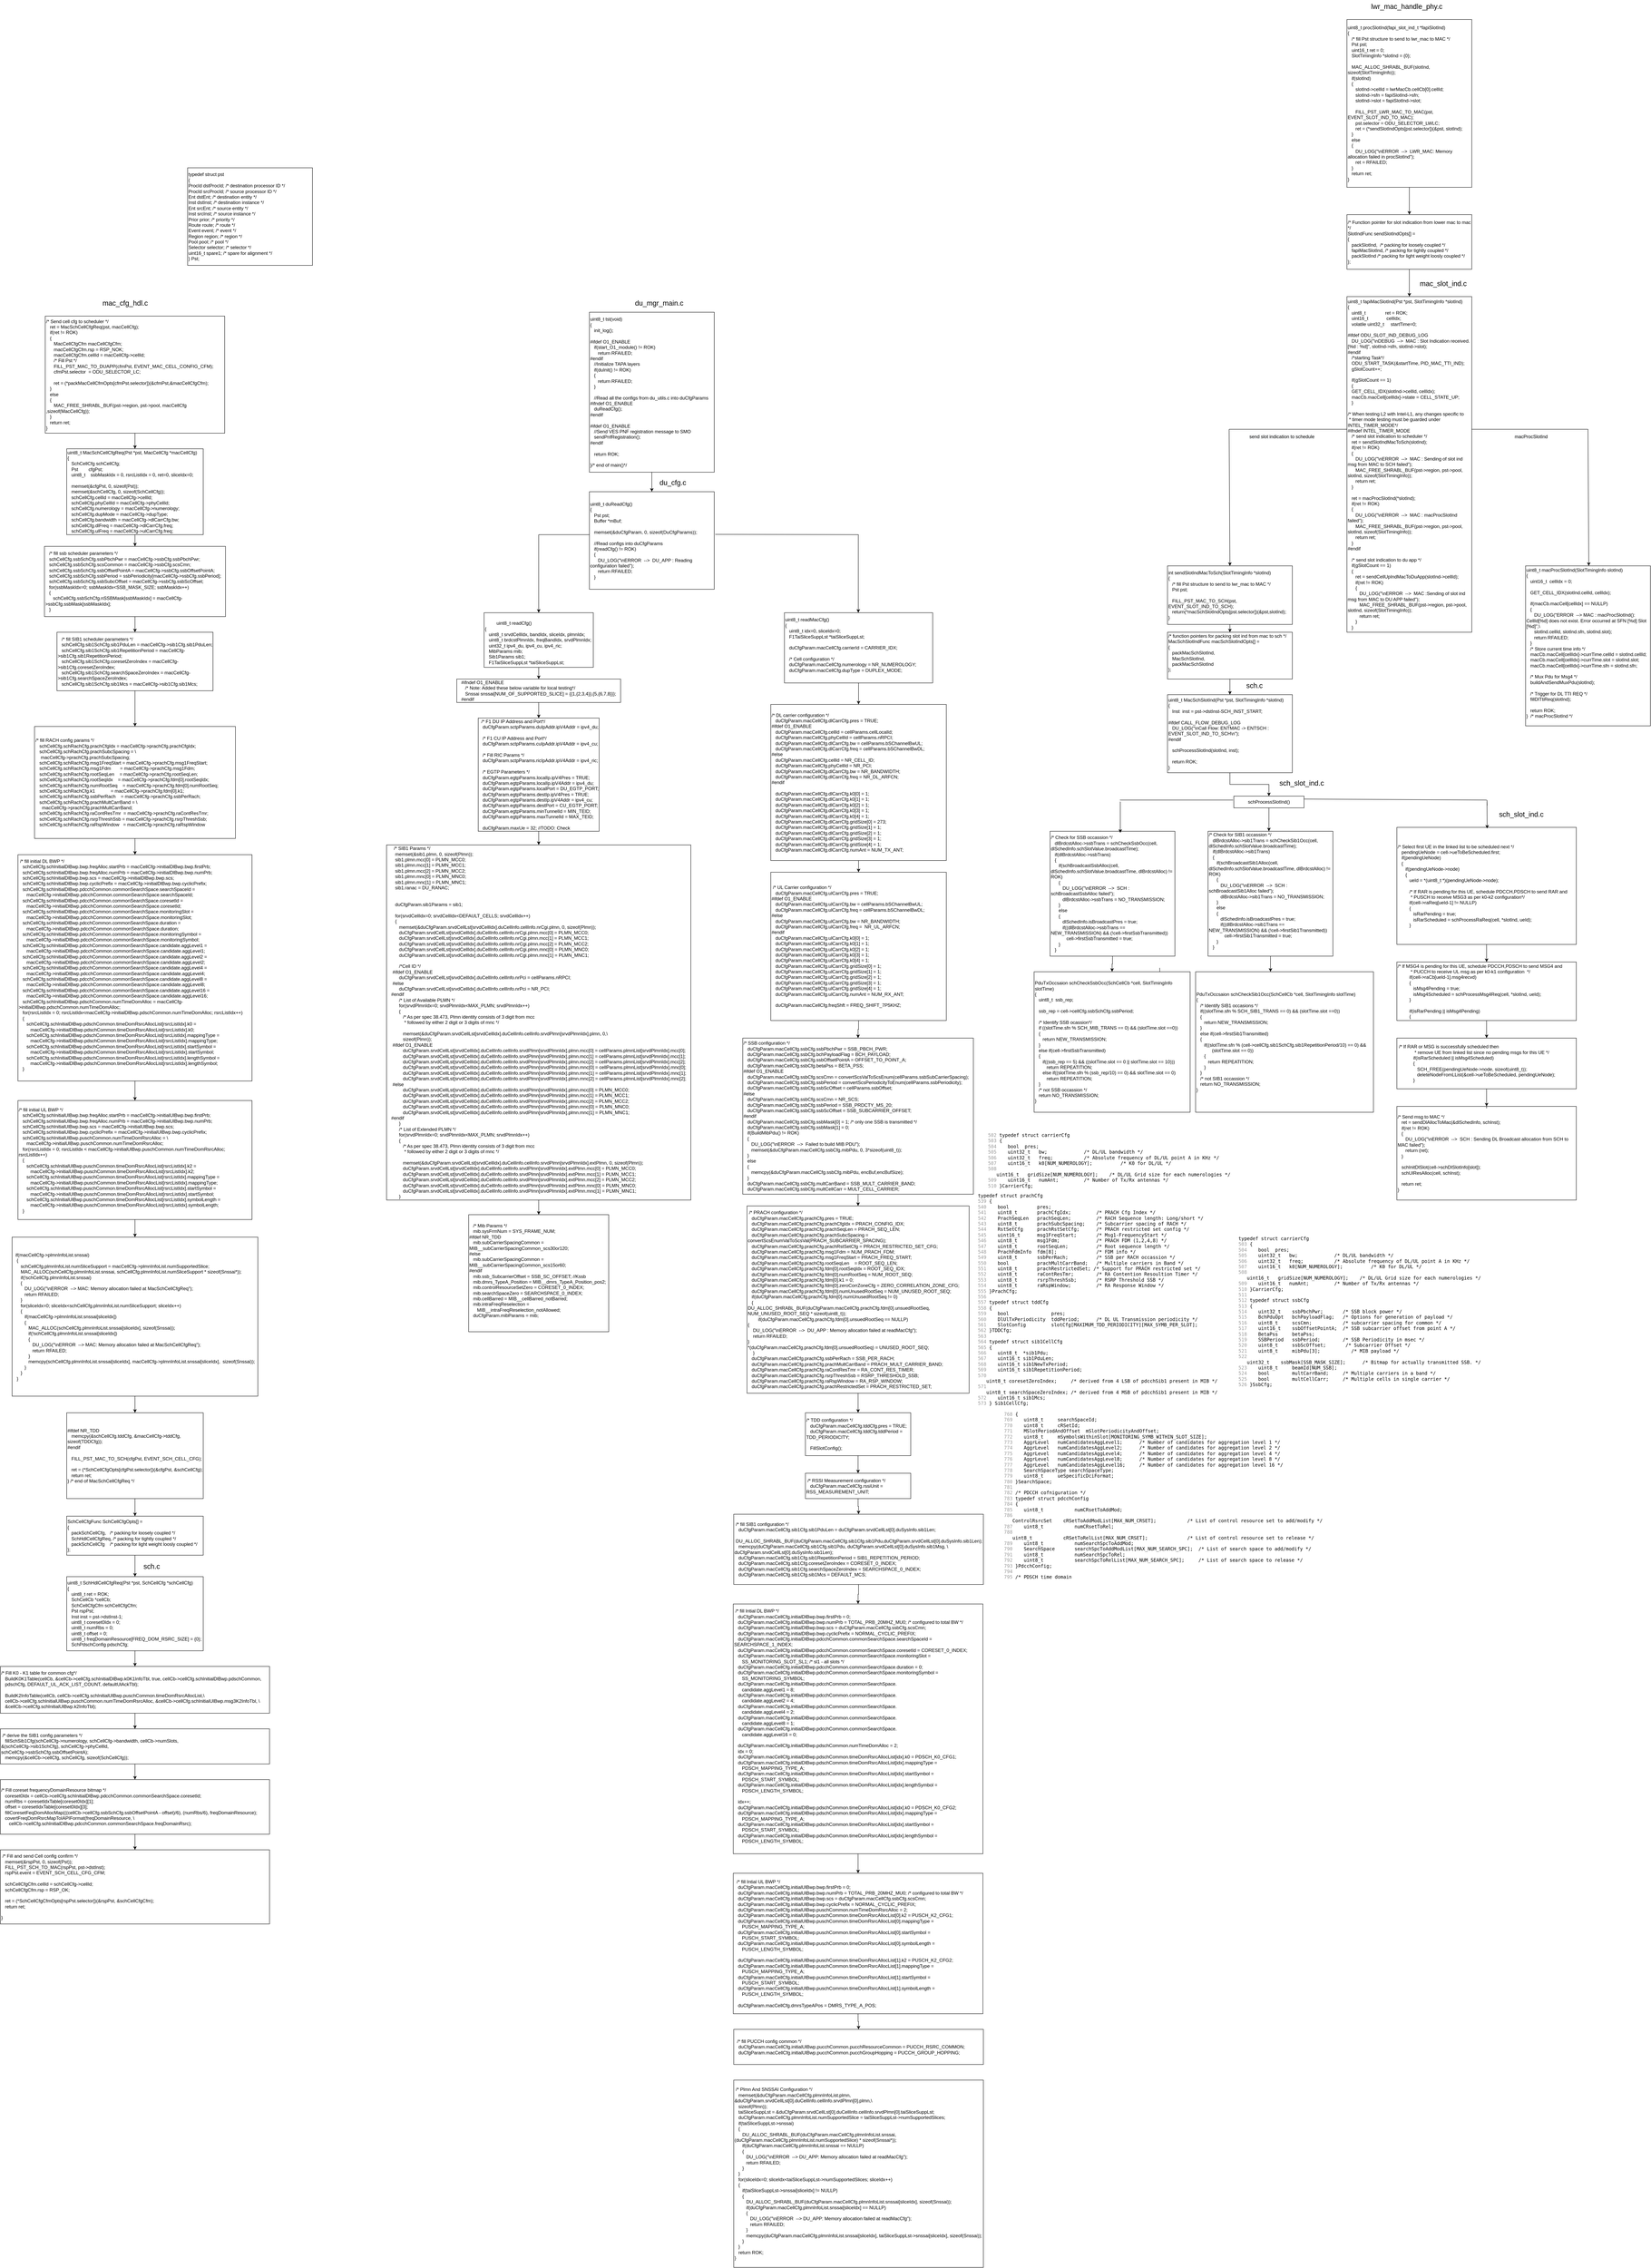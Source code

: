 <mxfile version="20.2.7" type="github">
  <diagram id="4c9493ZX0JVMc4V4SmF9" name="Page-1">
    <mxGraphModel dx="6531" dy="4341" grid="1" gridSize="10" guides="1" tooltips="1" connect="1" arrows="1" fold="1" page="1" pageScale="1" pageWidth="827" pageHeight="1169" math="0" shadow="0">
      <root>
        <mxCell id="0" />
        <mxCell id="1" parent="0" />
        <mxCell id="p64wqYi4TbKfhQqd9-dO-115" value="" style="edgeStyle=orthogonalEdgeStyle;rounded=0;orthogonalLoop=1;jettySize=auto;html=1;fontSize=18;" parent="1" source="p64wqYi4TbKfhQqd9-dO-15" target="p64wqYi4TbKfhQqd9-dO-113" edge="1">
          <mxGeometry relative="1" as="geometry" />
        </mxCell>
        <mxCell id="p64wqYi4TbKfhQqd9-dO-15" value="&lt;div&gt;uint8_t MacSchCellCfgReq(Pst *pst, MacCellCfg *macCellCfg)&lt;/div&gt;&lt;div&gt;{&lt;/div&gt;&lt;div&gt;&amp;nbsp; &amp;nbsp;SchCellCfg schCellCfg;&lt;/div&gt;&lt;div&gt;&amp;nbsp; &amp;nbsp;Pst&amp;nbsp; &amp;nbsp; &amp;nbsp; &amp;nbsp; cfgPst;&lt;/div&gt;&lt;div&gt;&amp;nbsp; &amp;nbsp;uint8_t&amp;nbsp; &amp;nbsp; ssbMaskIdx = 0, rsrcListIdx = 0, ret=0, sliceIdx=0;&lt;/div&gt;&lt;div&gt;&lt;br&gt;&lt;/div&gt;&lt;div&gt;&amp;nbsp; &amp;nbsp;memset(&amp;amp;cfgPst, 0, sizeof(Pst));&lt;/div&gt;&lt;div&gt;&amp;nbsp; &amp;nbsp;memset(&amp;amp;schCellCfg, 0, sizeof(SchCellCfg));&lt;/div&gt;&lt;div&gt;&amp;nbsp; &amp;nbsp;schCellCfg.cellId = macCellCfg-&amp;gt;cellId;&lt;/div&gt;&lt;div&gt;&amp;nbsp; &amp;nbsp;schCellCfg.phyCellId = macCellCfg-&amp;gt;phyCellId;&lt;/div&gt;&lt;div&gt;&amp;nbsp; &amp;nbsp;schCellCfg.numerology = macCellCfg-&amp;gt;numerology;&lt;/div&gt;&lt;div&gt;&amp;nbsp; &amp;nbsp;schCellCfg.dupMode = macCellCfg-&amp;gt;dupType;&lt;/div&gt;&lt;div&gt;&amp;nbsp; &amp;nbsp;schCellCfg.bandwidth = macCellCfg-&amp;gt;dlCarrCfg.bw;&lt;/div&gt;&lt;div&gt;&amp;nbsp; &amp;nbsp;schCellCfg.dlFreq = macCellCfg-&amp;gt;dlCarrCfg.freq;&lt;/div&gt;&lt;div&gt;&amp;nbsp; &amp;nbsp;schCellCfg.ulFreq = macCellCfg-&amp;gt;ulCarrCfg.freq;&lt;/div&gt;" style="rounded=0;whiteSpace=wrap;html=1;align=left;" parent="1" vertex="1">
          <mxGeometry x="-120" y="810" width="350" height="220" as="geometry" />
        </mxCell>
        <mxCell id="p64wqYi4TbKfhQqd9-dO-86" value="" style="edgeStyle=orthogonalEdgeStyle;rounded=0;orthogonalLoop=1;jettySize=auto;html=1;fontSize=18;" parent="1" source="p64wqYi4TbKfhQqd9-dO-17" target="p64wqYi4TbKfhQqd9-dO-19" edge="1">
          <mxGeometry relative="1" as="geometry" />
        </mxCell>
        <mxCell id="p64wqYi4TbKfhQqd9-dO-17" value="&lt;div&gt;#ifdef NR_TDD&lt;/div&gt;&lt;div&gt;&amp;nbsp; &amp;nbsp;memcpy(&amp;amp;schCellCfg.tddCfg, &amp;amp;macCellCfg-&amp;gt;tddCfg, sizeof(TDDCfg));&lt;/div&gt;&lt;div&gt;#endif&lt;/div&gt;&lt;div&gt;&lt;br&gt;&lt;/div&gt;&lt;div&gt;&amp;nbsp; &amp;nbsp;FILL_PST_MAC_TO_SCH(cfgPst, EVENT_SCH_CELL_CFG);&lt;/div&gt;&lt;div&gt;&lt;br&gt;&lt;/div&gt;&lt;div&gt;&amp;nbsp; &amp;nbsp;ret = (*SchCellCfgOpts[cfgPst.selector])(&amp;amp;cfgPst, &amp;amp;schCellCfg);&lt;/div&gt;&lt;div&gt;&amp;nbsp; &amp;nbsp;return ret;&lt;/div&gt;&lt;div&gt;} /* end of MacSchCellCfgReq */&lt;/div&gt;" style="rounded=0;whiteSpace=wrap;html=1;align=left;" parent="1" vertex="1">
          <mxGeometry x="-119.98" y="3280" width="350" height="220" as="geometry" />
        </mxCell>
        <mxCell id="p64wqYi4TbKfhQqd9-dO-85" value="" style="edgeStyle=orthogonalEdgeStyle;rounded=0;orthogonalLoop=1;jettySize=auto;html=1;fontSize=18;" parent="1" source="p64wqYi4TbKfhQqd9-dO-19" target="p64wqYi4TbKfhQqd9-dO-20" edge="1">
          <mxGeometry relative="1" as="geometry" />
        </mxCell>
        <mxCell id="p64wqYi4TbKfhQqd9-dO-19" value="&lt;div&gt;SchCellCfgFunc SchCellCfgOpts[] =&lt;/div&gt;&lt;div&gt;{&lt;/div&gt;&lt;div&gt;&amp;nbsp; &amp;nbsp;packSchCellCfg,&amp;nbsp; &amp;nbsp;/* packing for loosely coupled */&lt;/div&gt;&lt;div&gt;&amp;nbsp; &amp;nbsp;SchHdlCellCfgReq, /* packing for tightly coupled */&lt;/div&gt;&lt;div&gt;&amp;nbsp; &amp;nbsp;packSchCellCfg&amp;nbsp; &amp;nbsp; /* packing for light weight loosly coupled */&lt;/div&gt;&lt;div&gt;};&lt;/div&gt;" style="rounded=0;whiteSpace=wrap;html=1;align=left;" parent="1" vertex="1">
          <mxGeometry x="-119.98" y="3545" width="350" height="100" as="geometry" />
        </mxCell>
        <mxCell id="p64wqYi4TbKfhQqd9-dO-216" value="" style="edgeStyle=orthogonalEdgeStyle;rounded=0;orthogonalLoop=1;jettySize=auto;html=1;fontSize=18;" parent="1" source="p64wqYi4TbKfhQqd9-dO-20" target="p64wqYi4TbKfhQqd9-dO-69" edge="1">
          <mxGeometry relative="1" as="geometry" />
        </mxCell>
        <mxCell id="p64wqYi4TbKfhQqd9-dO-20" value="&lt;div&gt;uint8_t SchHdlCellCfgReq(Pst *pst, SchCellCfg *schCellCfg)&lt;/div&gt;&lt;div&gt;{&lt;/div&gt;&lt;div&gt;&amp;nbsp; &amp;nbsp;uint8_t ret = ROK;&lt;/div&gt;&lt;div&gt;&amp;nbsp; &amp;nbsp;SchCellCb *cellCb;&lt;/div&gt;&lt;div&gt;&amp;nbsp; &amp;nbsp;SchCellCfgCfm schCellCfgCfm;&lt;/div&gt;&lt;div&gt;&amp;nbsp; &amp;nbsp;Pst rspPst;&lt;/div&gt;&lt;div&gt;&amp;nbsp; &amp;nbsp;Inst inst = pst-&amp;gt;dstInst-1;&amp;nbsp;&lt;/div&gt;&lt;div&gt;&amp;nbsp; &amp;nbsp;uint8_t coreset0Idx = 0;&lt;/div&gt;&lt;div&gt;&amp;nbsp; &amp;nbsp;uint8_t numRbs = 0;&lt;/div&gt;&lt;div&gt;&amp;nbsp; &amp;nbsp;uint8_t offset = 0;&lt;/div&gt;&lt;div&gt;&amp;nbsp; &amp;nbsp;uint8_t freqDomainResource[FREQ_DOM_RSRC_SIZE] = {0};&lt;/div&gt;&lt;div&gt;&amp;nbsp; &amp;nbsp;SchPdschConfig pdschCfg;&lt;/div&gt;" style="rounded=0;whiteSpace=wrap;html=1;align=left;" parent="1" vertex="1">
          <mxGeometry x="-119.98" y="3700" width="350" height="190" as="geometry" />
        </mxCell>
        <mxCell id="p64wqYi4TbKfhQqd9-dO-21" value="&lt;div&gt;uint8_t tst(void)&lt;/div&gt;&lt;div&gt;{&lt;/div&gt;&lt;div&gt;&amp;nbsp; &amp;nbsp;init_log();&lt;/div&gt;&lt;div&gt;&lt;br&gt;&lt;/div&gt;&lt;div&gt;#ifdef O1_ENABLE&lt;/div&gt;&lt;div&gt;&amp;nbsp; &amp;nbsp;if(start_O1_module() != ROK)&lt;/div&gt;&lt;div&gt;&amp;nbsp; &amp;nbsp; &amp;nbsp; return RFAILED;&lt;/div&gt;&lt;div&gt;#endif&lt;/div&gt;&lt;div&gt;&amp;nbsp; &amp;nbsp;//Initialize TAPA layers&lt;/div&gt;&lt;div&gt;&amp;nbsp; &amp;nbsp;if(duInit() != ROK)&lt;/div&gt;&lt;div&gt;&amp;nbsp; &amp;nbsp;{&lt;/div&gt;&lt;div&gt;&amp;nbsp; &amp;nbsp; &amp;nbsp; return RFAILED;&lt;/div&gt;&lt;div&gt;&amp;nbsp; &amp;nbsp;}&amp;nbsp;&lt;/div&gt;&lt;div&gt;&lt;br&gt;&lt;/div&gt;&lt;div&gt;&amp;nbsp; &amp;nbsp;//Read all the configs from du_utils.c into duCfgParams&lt;/div&gt;&lt;div&gt;#ifndef O1_ENABLE&lt;/div&gt;&lt;div&gt;&amp;nbsp; &amp;nbsp;duReadCfg();&lt;/div&gt;&lt;div&gt;#endif&lt;/div&gt;&lt;div&gt;&lt;br&gt;&lt;/div&gt;&lt;div&gt;#ifdef O1_ENABLE&lt;/div&gt;&lt;div&gt;&amp;nbsp; &amp;nbsp;//Send VES PNF registration message to SMO&lt;/div&gt;&lt;div&gt;&amp;nbsp; &amp;nbsp;sendPnfRegistration();&lt;/div&gt;&lt;div&gt;#endif&lt;/div&gt;&lt;div&gt;&lt;br&gt;&lt;/div&gt;&lt;div&gt;&amp;nbsp; &amp;nbsp;return ROK;&lt;/div&gt;&lt;div&gt;&lt;br&gt;&lt;/div&gt;&lt;div&gt;}/* end of main()*/&lt;/div&gt;" style="rounded=0;whiteSpace=wrap;html=1;align=left;" parent="1" vertex="1">
          <mxGeometry x="1220" y="460" width="320" height="410" as="geometry" />
        </mxCell>
        <mxCell id="p64wqYi4TbKfhQqd9-dO-22" value="&lt;div&gt;uint8_t duReadCfg()&lt;/div&gt;&lt;div&gt;{&lt;/div&gt;&lt;div&gt;&amp;nbsp; &amp;nbsp;Pst pst;&lt;/div&gt;&lt;div&gt;&amp;nbsp; &amp;nbsp;Buffer *mBuf;&lt;/div&gt;&lt;div&gt;&lt;br&gt;&lt;/div&gt;&lt;div&gt;&amp;nbsp; &amp;nbsp;memset(&amp;amp;duCfgParam, 0, sizeof(DuCfgParams));&lt;/div&gt;&lt;div&gt;&lt;br&gt;&lt;/div&gt;&lt;div&gt;&amp;nbsp; &amp;nbsp;//Read configs into duCfgParams&lt;/div&gt;&lt;div&gt;&amp;nbsp; &amp;nbsp;if(readCfg() != ROK)&lt;/div&gt;&lt;div&gt;&amp;nbsp; &amp;nbsp;{&lt;/div&gt;&lt;div&gt;&amp;nbsp; &amp;nbsp; &amp;nbsp; DU_LOG(&quot;\nERROR&amp;nbsp; --&amp;gt;&amp;nbsp; DU_APP : Reading configuration failed&quot;);&lt;/div&gt;&lt;div&gt;&amp;nbsp; &amp;nbsp; &amp;nbsp; return RFAILED;&lt;/div&gt;&lt;div&gt;&amp;nbsp; &amp;nbsp;}&lt;/div&gt;" style="rounded=0;whiteSpace=wrap;html=1;align=left;" parent="1" vertex="1">
          <mxGeometry x="1220" y="920" width="320" height="250" as="geometry" />
        </mxCell>
        <mxCell id="p64wqYi4TbKfhQqd9-dO-23" value="" style="endArrow=classic;html=1;rounded=0;exitX=0.5;exitY=1;exitDx=0;exitDy=0;entryX=0.5;entryY=0;entryDx=0;entryDy=0;" parent="1" source="p64wqYi4TbKfhQqd9-dO-21" target="p64wqYi4TbKfhQqd9-dO-22" edge="1">
          <mxGeometry width="50" height="50" relative="1" as="geometry">
            <mxPoint x="1130" y="960" as="sourcePoint" />
            <mxPoint x="1180" y="910" as="targetPoint" />
          </mxGeometry>
        </mxCell>
        <mxCell id="p64wqYi4TbKfhQqd9-dO-34" value="" style="endArrow=none;html=1;rounded=0;" parent="1" edge="1">
          <mxGeometry width="50" height="50" relative="1" as="geometry">
            <mxPoint x="1090" y="1030" as="sourcePoint" />
            <mxPoint x="1220" y="1030" as="targetPoint" />
          </mxGeometry>
        </mxCell>
        <mxCell id="p64wqYi4TbKfhQqd9-dO-35" value="" style="endArrow=none;html=1;rounded=0;exitX=1.008;exitY=0.437;exitDx=0;exitDy=0;exitPerimeter=0;" parent="1" source="p64wqYi4TbKfhQqd9-dO-22" edge="1">
          <mxGeometry width="50" height="50" relative="1" as="geometry">
            <mxPoint x="1570" y="1030" as="sourcePoint" />
            <mxPoint x="1910" y="1030" as="targetPoint" />
          </mxGeometry>
        </mxCell>
        <mxCell id="p64wqYi4TbKfhQqd9-dO-36" value="" style="endArrow=classic;html=1;rounded=0;entryX=0.5;entryY=0;entryDx=0;entryDy=0;" parent="1" edge="1">
          <mxGeometry width="50" height="50" relative="1" as="geometry">
            <mxPoint x="1909.38" y="1030" as="sourcePoint" />
            <mxPoint x="1909.38" y="1230" as="targetPoint" />
          </mxGeometry>
        </mxCell>
        <mxCell id="p64wqYi4TbKfhQqd9-dO-37" value="&lt;div&gt;uint8_t fapiMacSlotInd(Pst *pst, SlotTimingInfo *slotInd)&lt;/div&gt;&lt;div&gt;{&lt;/div&gt;&lt;div&gt;&amp;nbsp; &amp;nbsp;uint8_t&amp;nbsp; &amp;nbsp; &amp;nbsp; &amp;nbsp; &amp;nbsp; &amp;nbsp; &amp;nbsp; &amp;nbsp;ret = ROK;&lt;/div&gt;&lt;div&gt;&amp;nbsp; &amp;nbsp;uint16_t&amp;nbsp; &amp;nbsp; &amp;nbsp; &amp;nbsp; &amp;nbsp; &amp;nbsp; &amp;nbsp; cellIdx;&lt;/div&gt;&lt;div&gt;&amp;nbsp; &amp;nbsp;volatile uint32_t&amp;nbsp; &amp;nbsp; &amp;nbsp;startTime=0;&lt;/div&gt;&lt;div&gt;&lt;br&gt;&lt;/div&gt;&lt;div&gt;#ifdef ODU_SLOT_IND_DEBUG_LOG&lt;/div&gt;&lt;div&gt;&amp;nbsp; &amp;nbsp;DU_LOG(&quot;\nDEBUG&amp;nbsp; --&amp;gt;&amp;nbsp; MAC : Slot Indication received. [%d : %d]&quot;, slotInd-&amp;gt;sfn, slotInd-&amp;gt;slot);&lt;/div&gt;&lt;div&gt;#endif&lt;/div&gt;&lt;div&gt;&amp;nbsp; &amp;nbsp;/*starting Task*/&lt;/div&gt;&lt;div&gt;&amp;nbsp; &amp;nbsp;ODU_START_TASK(&amp;amp;startTime, PID_MAC_TTI_IND);&lt;/div&gt;&lt;div&gt;&amp;nbsp; &amp;nbsp;gSlotCount++;&lt;/div&gt;&lt;div&gt;&lt;br&gt;&lt;/div&gt;&lt;div&gt;&amp;nbsp; &amp;nbsp;if(gSlotCount == 1)&lt;/div&gt;&lt;div&gt;&amp;nbsp; &amp;nbsp;{&lt;/div&gt;&lt;div&gt;&lt;span style=&quot;&quot;&gt; &lt;/span&gt;&amp;nbsp; &amp;nbsp;GET_CELL_IDX(slotInd-&amp;gt;cellId, cellIdx);&lt;/div&gt;&lt;div&gt;&lt;span style=&quot;&quot;&gt; &lt;/span&gt;&amp;nbsp; &amp;nbsp;macCb.macCell[cellIdx]-&amp;gt;state = CELL_STATE_UP;&lt;/div&gt;&lt;div&gt;&amp;nbsp; &amp;nbsp;}&lt;/div&gt;&lt;div&gt;&lt;br&gt;&lt;/div&gt;&lt;div&gt;/* When testing L2 with Intel-L1, any changes specific to&amp;nbsp;&lt;/div&gt;&lt;div&gt;&amp;nbsp;* timer mode testing must be guarded under INTEL_TIMER_MODE*/&lt;/div&gt;&lt;div&gt;#ifndef INTEL_TIMER_MODE&lt;/div&gt;&lt;div&gt;&amp;nbsp; &amp;nbsp;/* send slot indication to scheduler */&lt;/div&gt;&lt;div&gt;&amp;nbsp; &amp;nbsp;ret = sendSlotIndMacToSch(slotInd);&lt;/div&gt;&lt;div&gt;&amp;nbsp; &amp;nbsp;if(ret != ROK)&lt;/div&gt;&lt;div&gt;&amp;nbsp; &amp;nbsp;{&lt;/div&gt;&lt;div&gt;&amp;nbsp; &amp;nbsp; &amp;nbsp; DU_LOG(&quot;\nERROR&amp;nbsp; --&amp;gt;&amp;nbsp; MAC : Sending of slot ind msg from MAC to SCH failed&quot;);&lt;/div&gt;&lt;div&gt;&amp;nbsp; &amp;nbsp; &amp;nbsp; MAC_FREE_SHRABL_BUF(pst-&amp;gt;region, pst-&amp;gt;pool, slotInd, sizeof(SlotTimingInfo));&lt;/div&gt;&lt;div&gt;&amp;nbsp; &amp;nbsp; &amp;nbsp; return ret;&lt;/div&gt;&lt;div&gt;&amp;nbsp; &amp;nbsp;}&lt;/div&gt;&lt;div&gt;&lt;br&gt;&lt;/div&gt;&lt;div&gt;&amp;nbsp; &amp;nbsp;ret = macProcSlotInd(*slotInd);&lt;/div&gt;&lt;div&gt;&amp;nbsp; &amp;nbsp;if(ret != ROK)&lt;/div&gt;&lt;div&gt;&amp;nbsp; &amp;nbsp;{&lt;/div&gt;&lt;div&gt;&amp;nbsp; &amp;nbsp; &amp;nbsp; DU_LOG(&quot;\nERROR&amp;nbsp; --&amp;gt;&amp;nbsp; MAC : macProcSlotInd failed&quot;);&lt;/div&gt;&lt;div&gt;&amp;nbsp; &amp;nbsp; &amp;nbsp; MAC_FREE_SHRABL_BUF(pst-&amp;gt;region, pst-&amp;gt;pool, slotInd, sizeof(SlotTimingInfo));&lt;/div&gt;&lt;div&gt;&amp;nbsp; &amp;nbsp; &amp;nbsp; return ret;&lt;/div&gt;&lt;div&gt;&amp;nbsp; &amp;nbsp;}&lt;/div&gt;&lt;div&gt;&lt;div&gt;#endif&lt;/div&gt;&lt;div&gt;&lt;br&gt;&lt;/div&gt;&lt;div&gt;&amp;nbsp; &amp;nbsp;/* send slot indication to du app */&lt;/div&gt;&lt;div&gt;&amp;nbsp; &amp;nbsp;if(gSlotCount == 1)&amp;nbsp; &amp;nbsp;&lt;/div&gt;&lt;div&gt;&amp;nbsp; &amp;nbsp;{&lt;/div&gt;&lt;div&gt;&amp;nbsp; &amp;nbsp; &amp;nbsp; ret = sendCellUpIndMacToDuApp(slotInd-&amp;gt;cellId);&lt;/div&gt;&lt;div&gt;&amp;nbsp; &amp;nbsp; &amp;nbsp; if(ret != ROK)&lt;/div&gt;&lt;div&gt;&amp;nbsp; &amp;nbsp; &amp;nbsp; {&lt;/div&gt;&lt;div&gt;&amp;nbsp; &amp;nbsp; &amp;nbsp; &amp;nbsp; &amp;nbsp;DU_LOG(&quot;\nERROR&amp;nbsp; --&amp;gt;&amp;nbsp; MAC :Sending of slot ind msg from MAC to DU APP failed&quot;);&lt;/div&gt;&lt;div&gt;&amp;nbsp; &amp;nbsp; &amp;nbsp; &amp;nbsp; &amp;nbsp;MAC_FREE_SHRABL_BUF(pst-&amp;gt;region, pst-&amp;gt;pool, slotInd, sizeof(SlotTimingInfo));&lt;/div&gt;&lt;div&gt;&amp;nbsp; &amp;nbsp; &amp;nbsp; &amp;nbsp; &amp;nbsp;return ret;&lt;/div&gt;&lt;div&gt;&amp;nbsp; &amp;nbsp; &amp;nbsp; }&lt;/div&gt;&lt;div&gt;&amp;nbsp; &amp;nbsp;}&lt;/div&gt;&lt;/div&gt;" style="rounded=0;whiteSpace=wrap;html=1;align=left;" parent="1" vertex="1">
          <mxGeometry x="3162" y="420" width="320" height="860" as="geometry" />
        </mxCell>
        <mxCell id="p64wqYi4TbKfhQqd9-dO-56" value="" style="edgeStyle=orthogonalEdgeStyle;rounded=0;orthogonalLoop=1;jettySize=auto;html=1;" parent="1" edge="1">
          <mxGeometry relative="1" as="geometry">
            <mxPoint x="2682" y="2140" as="sourcePoint" />
            <mxPoint x="2682" y="2180" as="targetPoint" />
          </mxGeometry>
        </mxCell>
        <mxCell id="p64wqYi4TbKfhQqd9-dO-167" value="" style="edgeStyle=orthogonalEdgeStyle;rounded=0;orthogonalLoop=1;jettySize=auto;html=1;fontSize=18;" parent="1" source="p64wqYi4TbKfhQqd9-dO-41" target="p64wqYi4TbKfhQqd9-dO-42" edge="1">
          <mxGeometry relative="1" as="geometry" />
        </mxCell>
        <mxCell id="p64wqYi4TbKfhQqd9-dO-41" value="&lt;div&gt;/* Check for SSB occassion */&lt;/div&gt;&lt;div&gt;&amp;nbsp; &amp;nbsp;dlBrdcstAlloc-&amp;gt;ssbTrans = schCheckSsbOcc(cell, dlSchedInfo.schSlotValue.broadcastTime);&amp;nbsp;&lt;/div&gt;&lt;div&gt;&amp;nbsp; &amp;nbsp;if(dlBrdcstAlloc-&amp;gt;ssbTrans)&lt;/div&gt;&lt;div&gt;&amp;nbsp; &amp;nbsp;{&lt;/div&gt;&lt;div&gt;&amp;nbsp; &amp;nbsp; &amp;nbsp; if(schBroadcastSsbAlloc(cell, dlSchedInfo.schSlotValue.broadcastTime, dlBrdcstAlloc) != ROK)&lt;/div&gt;&lt;div&gt;&amp;nbsp; &amp;nbsp; &amp;nbsp; {&lt;/div&gt;&lt;div&gt;&amp;nbsp; &amp;nbsp; &amp;nbsp; &amp;nbsp; &amp;nbsp;DU_LOG(&quot;\nERROR&amp;nbsp; --&amp;gt;&amp;nbsp; SCH : schBroadcastSsbAlloc failed&quot;);&lt;/div&gt;&lt;div&gt;&amp;nbsp; &amp;nbsp; &amp;nbsp; &amp;nbsp; &amp;nbsp;dlBrdcstAlloc-&amp;gt;ssbTrans = NO_TRANSMISSION;&lt;/div&gt;&lt;div&gt;&amp;nbsp; &amp;nbsp; &amp;nbsp; }&lt;/div&gt;&lt;div&gt;&amp;nbsp; &amp;nbsp; &amp;nbsp; else&amp;nbsp;&lt;/div&gt;&lt;div&gt;&amp;nbsp; &amp;nbsp; &amp;nbsp; {&lt;/div&gt;&lt;div&gt;&amp;nbsp; &amp;nbsp; &amp;nbsp; &amp;nbsp; &amp;nbsp;dlSchedInfo.isBroadcastPres = true;&lt;/div&gt;&lt;div&gt;&amp;nbsp; &amp;nbsp; &amp;nbsp; &amp;nbsp; &amp;nbsp;if((dlBrdcstAlloc-&amp;gt;ssbTrans == NEW_TRANSMISSION) &amp;amp;&amp;amp; (!cell-&amp;gt;firstSsbTransmitted))&lt;/div&gt;&lt;div&gt;&amp;nbsp; &amp;nbsp; &amp;nbsp; &amp;nbsp; &amp;nbsp; &amp;nbsp; cell-&amp;gt;firstSsbTransmitted = true;&lt;/div&gt;&lt;div&gt;&amp;nbsp; &amp;nbsp; &amp;nbsp; }&lt;/div&gt;&lt;div&gt;&amp;nbsp; &amp;nbsp;}&lt;/div&gt;" style="rounded=0;whiteSpace=wrap;html=1;align=left;" parent="1" vertex="1">
          <mxGeometry x="2401" y="1790" width="320" height="320" as="geometry" />
        </mxCell>
        <mxCell id="p64wqYi4TbKfhQqd9-dO-42" value="&lt;div&gt;PduTxOccsaion schCheckSsbOcc(SchCellCb *cell, SlotTimingInfo slotTime)&lt;/div&gt;&lt;div&gt;{&lt;/div&gt;&lt;div&gt;&amp;nbsp; &amp;nbsp;uint8_t&amp;nbsp; ssb_rep;&lt;/div&gt;&lt;div&gt;&lt;br&gt;&lt;/div&gt;&lt;div&gt;&amp;nbsp; &amp;nbsp;ssb_rep = cell-&amp;gt;cellCfg.ssbSchCfg.ssbPeriod;&lt;/div&gt;&lt;div&gt;&lt;br&gt;&lt;/div&gt;&lt;div&gt;&amp;nbsp; &amp;nbsp;/* Identify SSB ocassion*/&lt;/div&gt;&lt;div&gt;&amp;nbsp; &amp;nbsp;if ((slotTime.sfn % SCH_MIB_TRANS == 0) &amp;amp;&amp;amp; (slotTime.slot ==0))&lt;/div&gt;&lt;div&gt;&amp;nbsp; &amp;nbsp;{&lt;/div&gt;&lt;div&gt;&amp;nbsp; &amp;nbsp; &amp;nbsp; return NEW_TRANSMISSION;&lt;/div&gt;&lt;div&gt;&amp;nbsp; &amp;nbsp;}&lt;/div&gt;&lt;div&gt;&amp;nbsp; &amp;nbsp;else if(cell-&amp;gt;firstSsbTransmitted)&amp;nbsp;&lt;/div&gt;&lt;div&gt;&amp;nbsp; &amp;nbsp;{&lt;/div&gt;&lt;div&gt;&amp;nbsp; &amp;nbsp; &amp;nbsp; if((ssb_rep == 5) &amp;amp;&amp;amp; ((slotTime.slot == 0 || slotTime.slot == 10)))&lt;/div&gt;&lt;div&gt;&amp;nbsp; &amp;nbsp; &amp;nbsp; &amp;nbsp; &amp;nbsp;return REPEATITION;&lt;/div&gt;&lt;div&gt;&amp;nbsp; &amp;nbsp; &amp;nbsp; else if((slotTime.sfn % (ssb_rep/10) == 0) &amp;amp;&amp;amp; slotTime.slot == 0)&lt;/div&gt;&lt;div&gt;&amp;nbsp; &amp;nbsp; &amp;nbsp; &amp;nbsp; &amp;nbsp;return REPEATITION;&lt;/div&gt;&lt;div&gt;&amp;nbsp; &amp;nbsp;}&lt;/div&gt;&lt;div&gt;&amp;nbsp; &amp;nbsp;/* not SSB occassion */&lt;/div&gt;&lt;div&gt;&amp;nbsp; &amp;nbsp;return NO_TRANSMISSION;&lt;/div&gt;&lt;div&gt;}&lt;/div&gt;" style="rounded=0;whiteSpace=wrap;html=1;align=left;" parent="1" vertex="1">
          <mxGeometry x="2360" y="2150" width="400" height="360" as="geometry" />
        </mxCell>
        <mxCell id="p64wqYi4TbKfhQqd9-dO-107" value="" style="edgeStyle=orthogonalEdgeStyle;rounded=0;orthogonalLoop=1;jettySize=auto;html=1;fontSize=18;" parent="1" source="p64wqYi4TbKfhQqd9-dO-44" target="p64wqYi4TbKfhQqd9-dO-46" edge="1">
          <mxGeometry relative="1" as="geometry" />
        </mxCell>
        <mxCell id="p64wqYi4TbKfhQqd9-dO-44" value="&lt;div&gt;/* Select first UE in the linked list to be scheduled next */&lt;/div&gt;&lt;div&gt;&amp;nbsp; &amp;nbsp;pendingUeNode = cell-&amp;gt;ueToBeScheduled.first;&lt;/div&gt;&lt;div&gt;&amp;nbsp; &amp;nbsp;if(pendingUeNode)&lt;/div&gt;&lt;div&gt;&amp;nbsp; &amp;nbsp;{&lt;/div&gt;&lt;div&gt;&amp;nbsp; &amp;nbsp; &amp;nbsp; if(pendingUeNode-&amp;gt;node)&lt;/div&gt;&lt;div&gt;&amp;nbsp; &amp;nbsp; &amp;nbsp; {&lt;/div&gt;&lt;div&gt;&amp;nbsp; &amp;nbsp; &amp;nbsp; &amp;nbsp; &amp;nbsp;ueId = *(uint8_t *)(pendingUeNode-&amp;gt;node);&lt;/div&gt;&lt;div&gt;&lt;br&gt;&lt;/div&gt;&lt;div&gt;&amp;nbsp; &amp;nbsp; &amp;nbsp; &amp;nbsp; &amp;nbsp;/* If RAR is pending for this UE, schedule PDCCH,PDSCH to send RAR and&amp;nbsp;&lt;/div&gt;&lt;div&gt;&amp;nbsp; &amp;nbsp; &amp;nbsp; &amp;nbsp; &amp;nbsp; * PUSCH to receive MSG3 as per k0-k2 configuration*/&lt;/div&gt;&lt;div&gt;&amp;nbsp; &amp;nbsp; &amp;nbsp; &amp;nbsp; &amp;nbsp;if(cell-&amp;gt;raReq[ueId-1] != NULLP)&lt;/div&gt;&lt;div&gt;&amp;nbsp; &amp;nbsp; &amp;nbsp; &amp;nbsp; &amp;nbsp;{&lt;/div&gt;&lt;div&gt;&amp;nbsp; &amp;nbsp; &amp;nbsp; &amp;nbsp; &amp;nbsp; &amp;nbsp; isRarPending = true;&lt;/div&gt;&lt;div&gt;&amp;nbsp; &amp;nbsp; &amp;nbsp; &amp;nbsp; &amp;nbsp; &amp;nbsp; isRarScheduled = schProcessRaReq(cell, *slotInd, ueId);&lt;/div&gt;&lt;div&gt;&amp;nbsp; &amp;nbsp; &amp;nbsp; &amp;nbsp; &amp;nbsp;}&lt;/div&gt;" style="rounded=0;whiteSpace=wrap;html=1;align=left;" parent="1" vertex="1">
          <mxGeometry x="3290" y="1780" width="460" height="300" as="geometry" />
        </mxCell>
        <mxCell id="p64wqYi4TbKfhQqd9-dO-152" value="" style="edgeStyle=orthogonalEdgeStyle;rounded=0;orthogonalLoop=1;jettySize=auto;html=1;fontSize=18;" parent="1" source="p64wqYi4TbKfhQqd9-dO-46" target="p64wqYi4TbKfhQqd9-dO-148" edge="1">
          <mxGeometry relative="1" as="geometry" />
        </mxCell>
        <mxCell id="p64wqYi4TbKfhQqd9-dO-46" value="&lt;div&gt;/* If MSG4 is pending for this UE, schedule PDCCH,PDSCH to send MSG4 and&lt;/div&gt;&lt;div&gt;&amp;nbsp; &amp;nbsp; &amp;nbsp; &amp;nbsp; &amp;nbsp; * PUCCH to receive UL msg as per k0-k1 configuration&amp;nbsp; */&lt;/div&gt;&lt;div&gt;&amp;nbsp; &amp;nbsp; &amp;nbsp; &amp;nbsp; &amp;nbsp;if(cell-&amp;gt;raCb[ueId-1].msg4recvd)&lt;/div&gt;&lt;div&gt;&amp;nbsp; &amp;nbsp; &amp;nbsp; &amp;nbsp; &amp;nbsp;{&lt;/div&gt;&lt;div&gt;&amp;nbsp; &amp;nbsp; &amp;nbsp; &amp;nbsp; &amp;nbsp; &amp;nbsp; isMsg4Pending = true;&lt;/div&gt;&lt;div&gt;&amp;nbsp; &amp;nbsp; &amp;nbsp; &amp;nbsp; &amp;nbsp; &amp;nbsp; isMsg4Scheduled = schProcessMsg4Req(cell, *slotInd, ueId);&lt;/div&gt;&lt;div&gt;&amp;nbsp; &amp;nbsp; &amp;nbsp; &amp;nbsp; &amp;nbsp;}&lt;/div&gt;&lt;div&gt;&lt;br&gt;&lt;/div&gt;&lt;div&gt;&amp;nbsp; &amp;nbsp; &amp;nbsp; &amp;nbsp; &amp;nbsp;if(isRarPending || isMsg4Pending)&lt;/div&gt;&lt;div&gt;&amp;nbsp; &amp;nbsp; &amp;nbsp; &amp;nbsp; &amp;nbsp;{&lt;/div&gt;" style="rounded=0;whiteSpace=wrap;html=1;align=left;" parent="1" vertex="1">
          <mxGeometry x="3290" y="2125" width="460" height="150" as="geometry" />
        </mxCell>
        <mxCell id="p64wqYi4TbKfhQqd9-dO-47" value="&lt;div&gt;/* Send msg to MAC */&lt;/div&gt;&lt;div&gt;&amp;nbsp; &amp;nbsp;ret = sendDlAllocToMac(&amp;amp;dlSchedInfo, schInst);&lt;/div&gt;&lt;div&gt;&amp;nbsp; &amp;nbsp;if(ret != ROK)&lt;/div&gt;&lt;div&gt;&amp;nbsp; &amp;nbsp;{&lt;/div&gt;&lt;div&gt;&amp;nbsp; &amp;nbsp; &amp;nbsp; DU_LOG(&quot;\nERROR&amp;nbsp; --&amp;gt;&amp;nbsp; SCH : Sending DL Broadcast allocation from SCH to MAC failed&quot;);&lt;/div&gt;&lt;div&gt;&amp;nbsp; &amp;nbsp; &amp;nbsp; return (ret);&lt;/div&gt;&lt;div&gt;&amp;nbsp; &amp;nbsp;}&lt;/div&gt;&lt;div&gt;&lt;br&gt;&lt;/div&gt;&lt;div&gt;&amp;nbsp; &amp;nbsp;schInitDlSlot(cell-&amp;gt;schDlSlotInfo[slot]);&lt;/div&gt;&lt;div&gt;&amp;nbsp; &amp;nbsp;schUlResAlloc(cell, schInst);&lt;/div&gt;&lt;div&gt;&lt;br&gt;&lt;/div&gt;&lt;div&gt;&amp;nbsp; &amp;nbsp;return ret;&lt;/div&gt;&lt;div&gt;}&lt;/div&gt;" style="rounded=0;whiteSpace=wrap;html=1;align=left;" parent="1" vertex="1">
          <mxGeometry x="3290" y="2495" width="460" height="240" as="geometry" />
        </mxCell>
        <mxCell id="p64wqYi4TbKfhQqd9-dO-89" value="" style="edgeStyle=orthogonalEdgeStyle;rounded=0;orthogonalLoop=1;jettySize=auto;html=1;fontSize=18;" parent="1" source="p64wqYi4TbKfhQqd9-dO-48" target="p64wqYi4TbKfhQqd9-dO-15" edge="1">
          <mxGeometry relative="1" as="geometry" />
        </mxCell>
        <mxCell id="p64wqYi4TbKfhQqd9-dO-48" value="&lt;div style=&quot;&quot;&gt;/* Send cell cfg to scheduler */&lt;/div&gt;&lt;div style=&quot;&quot;&gt;&amp;nbsp; &amp;nbsp;ret = MacSchCellCfgReq(pst, macCellCfg);&lt;/div&gt;&lt;div style=&quot;&quot;&gt;&amp;nbsp; &amp;nbsp;if(ret != ROK)&lt;/div&gt;&lt;div style=&quot;&quot;&gt;&amp;nbsp; &amp;nbsp;{&lt;/div&gt;&lt;div style=&quot;&quot;&gt;&amp;nbsp; &amp;nbsp; &amp;nbsp; MacCellCfgCfm macCellCfgCfm;&lt;/div&gt;&lt;div style=&quot;&quot;&gt;&amp;nbsp; &amp;nbsp; &amp;nbsp; macCellCfgCfm.rsp = RSP_NOK;&lt;/div&gt;&lt;div style=&quot;&quot;&gt;&amp;nbsp; &amp;nbsp; &amp;nbsp; macCellCfgCfm.cellId = macCellCfg-&amp;gt;cellId;&lt;/div&gt;&lt;div style=&quot;&quot;&gt;&amp;nbsp; &amp;nbsp; &amp;nbsp; /* Fill Pst */&lt;/div&gt;&lt;div style=&quot;&quot;&gt;&amp;nbsp; &amp;nbsp; &amp;nbsp; FILL_PST_MAC_TO_DUAPP(cfmPst, EVENT_MAC_CELL_CONFIG_CFM);&lt;/div&gt;&lt;div style=&quot;&quot;&gt;&amp;nbsp; &amp;nbsp; &amp;nbsp; cfmPst.selector&amp;nbsp; = ODU_SELECTOR_LC;&lt;/div&gt;&lt;div style=&quot;&quot;&gt;&lt;br&gt;&lt;/div&gt;&lt;div style=&quot;&quot;&gt;&amp;nbsp; &amp;nbsp; &amp;nbsp; ret = (*packMacCellCfmOpts[cfmPst.selector])(&amp;amp;cfmPst,&amp;amp;macCellCfgCfm);&lt;/div&gt;&lt;div style=&quot;&quot;&gt;&amp;nbsp; &amp;nbsp;}&lt;/div&gt;&lt;div style=&quot;&quot;&gt;&amp;nbsp; &amp;nbsp;else&lt;/div&gt;&lt;div style=&quot;&quot;&gt;&amp;nbsp; &amp;nbsp;{&lt;/div&gt;&lt;div style=&quot;&quot;&gt;&amp;nbsp; &amp;nbsp; &amp;nbsp; MAC_FREE_SHRABL_BUF(pst-&amp;gt;region, pst-&amp;gt;pool, macCellCfg ,sizeof(MacCellCfg));&lt;/div&gt;&lt;div style=&quot;&quot;&gt;&amp;nbsp; &amp;nbsp;}&lt;/div&gt;&lt;div style=&quot;&quot;&gt;&amp;nbsp; &amp;nbsp;return ret;&lt;/div&gt;&lt;div style=&quot;&quot;&gt;}&lt;/div&gt;" style="rounded=0;whiteSpace=wrap;html=1;align=left;" parent="1" vertex="1">
          <mxGeometry x="-175" y="470" width="460" height="300" as="geometry" />
        </mxCell>
        <mxCell id="p64wqYi4TbKfhQqd9-dO-57" value="&lt;font style=&quot;font-size: 18px;&quot;&gt;mac_cfg_hdl.c&lt;/font&gt;" style="text;whiteSpace=wrap;html=1;" parent="1" vertex="1">
          <mxGeometry x="-30" y="420" width="150" height="40" as="geometry" />
        </mxCell>
        <mxCell id="p64wqYi4TbKfhQqd9-dO-65" value="&lt;span style=&quot;font-size: 18px;&quot;&gt;sch.c&lt;/span&gt;" style="text;whiteSpace=wrap;html=1;" parent="1" vertex="1">
          <mxGeometry x="75.02" y="3657" width="150" height="40" as="geometry" />
        </mxCell>
        <mxCell id="p64wqYi4TbKfhQqd9-dO-66" value="&lt;font style=&quot;font-size: 18px;&quot;&gt;du_mgr_main.c&lt;/font&gt;" style="text;whiteSpace=wrap;html=1;fontSize=12;" parent="1" vertex="1">
          <mxGeometry x="1335" y="420" width="90" height="40" as="geometry" />
        </mxCell>
        <mxCell id="p64wqYi4TbKfhQqd9-dO-187" value="" style="edgeStyle=orthogonalEdgeStyle;rounded=0;orthogonalLoop=1;jettySize=auto;html=1;fontSize=18;" parent="1" source="p64wqYi4TbKfhQqd9-dO-69" target="p64wqYi4TbKfhQqd9-dO-184" edge="1">
          <mxGeometry relative="1" as="geometry" />
        </mxCell>
        <mxCell id="p64wqYi4TbKfhQqd9-dO-69" value="&lt;div&gt;/* Fill K0 - K1 table for common cfg*/&amp;nbsp;&lt;/div&gt;&lt;div&gt;&amp;nbsp; &amp;nbsp;BuildK0K1Table(cellCb, &amp;amp;cellCb-&amp;gt;cellCfg.schInitialDlBwp.k0K1InfoTbl, true, cellCb-&amp;gt;cellCfg.schInitialDlBwp.pdschCommon,&lt;/div&gt;&lt;div&gt;&amp;nbsp; &amp;nbsp;pdschCfg, DEFAULT_UL_ACK_LIST_COUNT, defaultUlAckTbl);&lt;/div&gt;&lt;div&gt;&amp;nbsp; &amp;nbsp;&lt;/div&gt;&lt;div&gt;&amp;nbsp; &amp;nbsp;BuildK2InfoTable(cellCb, cellCb-&amp;gt;cellCfg.schInitialUlBwp.puschCommon.timeDomRsrcAllocList,\&lt;/div&gt;&lt;div&gt;&amp;nbsp; &amp;nbsp;cellCb-&amp;gt;cellCfg.schInitialUlBwp.puschCommon.numTimeDomRsrcAlloc, &amp;amp;cellCb-&amp;gt;cellCfg.schInitialUlBwp.msg3K2InfoTbl, \&lt;/div&gt;&lt;div&gt;&amp;nbsp; &amp;nbsp;&amp;amp;cellCb-&amp;gt;cellCfg.schInitialUlBwp.k2InfoTbl);&lt;/div&gt;" style="rounded=0;whiteSpace=wrap;html=1;align=left;" parent="1" vertex="1">
          <mxGeometry x="-289.98" y="3930" width="690" height="120" as="geometry" />
        </mxCell>
        <mxCell id="p64wqYi4TbKfhQqd9-dO-71" value="&lt;div&gt;typedef struct pst&lt;/div&gt;&lt;div&gt;{&lt;/div&gt;&lt;div&gt;ProcId dstProcId; /* destination processor ID */&lt;/div&gt;&lt;div&gt;ProcId srcProcId; /* source processor ID */&lt;/div&gt;&lt;div&gt;Ent dstEnt; /* destination entity */&lt;/div&gt;&lt;div&gt;Inst dstInst; /* destination instance */&lt;/div&gt;&lt;div&gt;Ent srcEnt; /* source entity */&lt;/div&gt;&lt;div&gt;Inst srcInst; /* source instance */&lt;/div&gt;&lt;div&gt;Prior prior; /* priority */&lt;/div&gt;&lt;div&gt;Route route; /* route */&lt;/div&gt;&lt;div&gt;Event event; /* event */&lt;/div&gt;&lt;div&gt;Region region; /* region */&lt;/div&gt;&lt;div&gt;Pool pool; /* pool */&lt;/div&gt;&lt;div&gt;Selector selector; /* selector */&lt;/div&gt;&lt;div&gt;uint16_t spare1; /* spare for alignment */&lt;/div&gt;&lt;div&gt;} Pst;&lt;/div&gt;" style="rounded=0;whiteSpace=wrap;html=1;align=left;" parent="1" vertex="1">
          <mxGeometry x="190" y="90" width="320" height="250" as="geometry" />
        </mxCell>
        <mxCell id="p64wqYi4TbKfhQqd9-dO-77" value="" style="edgeStyle=orthogonalEdgeStyle;rounded=0;orthogonalLoop=1;jettySize=auto;html=1;fontSize=18;" parent="1" source="p64wqYi4TbKfhQqd9-dO-72" target="p64wqYi4TbKfhQqd9-dO-75" edge="1">
          <mxGeometry relative="1" as="geometry" />
        </mxCell>
        <mxCell id="p64wqYi4TbKfhQqd9-dO-72" value="&lt;div&gt;uint8_t procSlotInd(fapi_slot_ind_t *fapiSlotInd)&lt;/div&gt;&lt;div&gt;{&lt;/div&gt;&lt;div&gt;&amp;nbsp; &amp;nbsp;/* fill Pst structure to send to lwr_mac to MAC */&lt;/div&gt;&lt;div&gt;&amp;nbsp; &amp;nbsp;Pst pst;&lt;/div&gt;&lt;div&gt;&amp;nbsp; &amp;nbsp;uint16_t ret = 0;&lt;/div&gt;&lt;div&gt;&amp;nbsp; &amp;nbsp;SlotTimingInfo *slotInd = {0};&lt;/div&gt;&lt;div&gt;&lt;br&gt;&lt;/div&gt;&lt;div&gt;&amp;nbsp; &amp;nbsp;MAC_ALLOC_SHRABL_BUF(slotInd, sizeof(SlotTimingInfo));&lt;/div&gt;&lt;div&gt;&amp;nbsp; &amp;nbsp;if(slotInd)&lt;/div&gt;&lt;div&gt;&amp;nbsp; &amp;nbsp;{&lt;/div&gt;&lt;div&gt;&amp;nbsp; &amp;nbsp; &amp;nbsp; slotInd-&amp;gt;cellId = lwrMacCb.cellCb[0].cellId;&amp;nbsp;&lt;/div&gt;&lt;div&gt;&amp;nbsp; &amp;nbsp; &amp;nbsp; slotInd-&amp;gt;sfn = fapiSlotInd-&amp;gt;sfn;&lt;/div&gt;&lt;div&gt;&amp;nbsp; &amp;nbsp; &amp;nbsp; slotInd-&amp;gt;slot = fapiSlotInd-&amp;gt;slot;&lt;/div&gt;&lt;div&gt;&lt;br&gt;&lt;/div&gt;&lt;div&gt;&amp;nbsp; &amp;nbsp; &amp;nbsp; FILL_PST_LWR_MAC_TO_MAC(pst, EVENT_SLOT_IND_TO_MAC);&lt;/div&gt;&lt;div&gt;&amp;nbsp; &amp;nbsp; &amp;nbsp; pst.selector = ODU_SELECTOR_LWLC;&lt;/div&gt;&lt;div&gt;&amp;nbsp; &amp;nbsp; &amp;nbsp; ret = (*sendSlotIndOpts[pst.selector])(&amp;amp;pst, slotInd);&lt;/div&gt;&lt;div&gt;&amp;nbsp; &amp;nbsp;}&lt;/div&gt;&lt;div&gt;&amp;nbsp; &amp;nbsp;else&lt;/div&gt;&lt;div&gt;&amp;nbsp; &amp;nbsp;{&lt;/div&gt;&lt;div&gt;&amp;nbsp; &amp;nbsp; &amp;nbsp; DU_LOG(&quot;\nERROR&amp;nbsp; --&amp;gt;&amp;nbsp; LWR_MAC: Memory allocation failed in procSlotInd&quot;);&lt;/div&gt;&lt;div&gt;&amp;nbsp; &amp;nbsp; &amp;nbsp; ret = RFAILED;&lt;/div&gt;&lt;div&gt;&amp;nbsp; &amp;nbsp;}&lt;/div&gt;&lt;div&gt;&amp;nbsp; &amp;nbsp;return ret;&lt;/div&gt;&lt;div&gt;}&lt;/div&gt;" style="rounded=0;whiteSpace=wrap;html=1;align=left;" parent="1" vertex="1">
          <mxGeometry x="3162" y="-290" width="320" height="430" as="geometry" />
        </mxCell>
        <mxCell id="p64wqYi4TbKfhQqd9-dO-73" value="lwr_mac_handle_phy.c" style="text;whiteSpace=wrap;html=1;fontSize=18;" parent="1" vertex="1">
          <mxGeometry x="3222" y="-340" width="220" height="50" as="geometry" />
        </mxCell>
        <mxCell id="p64wqYi4TbKfhQqd9-dO-79" value="" style="edgeStyle=orthogonalEdgeStyle;rounded=0;orthogonalLoop=1;jettySize=auto;html=1;fontSize=18;" parent="1" source="p64wqYi4TbKfhQqd9-dO-75" target="p64wqYi4TbKfhQqd9-dO-37" edge="1">
          <mxGeometry relative="1" as="geometry" />
        </mxCell>
        <mxCell id="p64wqYi4TbKfhQqd9-dO-75" value="&lt;div&gt;/* Function pointer for slot indication from lower mac to mac */&lt;/div&gt;&lt;div&gt;SlotIndFunc sendSlotIndOpts[] =&lt;/div&gt;&lt;div&gt;{&lt;/div&gt;&lt;div&gt;&amp;nbsp; &amp;nbsp;packSlotInd,&amp;nbsp; /* packing for loosely coupled */&lt;/div&gt;&lt;div&gt;&amp;nbsp; &amp;nbsp;fapiMacSlotInd, /* packing for tightly coupled */&lt;/div&gt;&lt;div&gt;&amp;nbsp; &amp;nbsp;packSlotInd /* packing for light weight loosly coupled */&lt;/div&gt;&lt;div&gt;};&lt;/div&gt;" style="rounded=0;whiteSpace=wrap;html=1;align=left;" parent="1" vertex="1">
          <mxGeometry x="3162" y="210" width="320" height="140" as="geometry" />
        </mxCell>
        <mxCell id="p64wqYi4TbKfhQqd9-dO-76" value="mac_slot_ind.c" style="text;whiteSpace=wrap;html=1;fontSize=18;" parent="1" vertex="1">
          <mxGeometry x="3347" y="370" width="150" height="50" as="geometry" />
        </mxCell>
        <mxCell id="p64wqYi4TbKfhQqd9-dO-93" value="" style="edgeStyle=orthogonalEdgeStyle;rounded=0;orthogonalLoop=1;jettySize=auto;html=1;fontSize=18;" parent="1" source="p64wqYi4TbKfhQqd9-dO-90" target="p64wqYi4TbKfhQqd9-dO-92" edge="1">
          <mxGeometry relative="1" as="geometry" />
        </mxCell>
        <mxCell id="p64wqYi4TbKfhQqd9-dO-90" value="&lt;div&gt;int sendSlotIndMacToSch(SlotTimingInfo *slotInd)&lt;/div&gt;&lt;div&gt;{&lt;/div&gt;&lt;div&gt;&amp;nbsp; &amp;nbsp;/* fill Pst structure to send to lwr_mac to MAC */&lt;/div&gt;&lt;div&gt;&amp;nbsp; &amp;nbsp;Pst pst;&lt;/div&gt;&lt;div&gt;&lt;br&gt;&lt;/div&gt;&lt;div&gt;&amp;nbsp; &amp;nbsp;FILL_PST_MAC_TO_SCH(pst, EVENT_SLOT_IND_TO_SCH);&lt;/div&gt;&lt;div&gt;&amp;nbsp; &amp;nbsp;return(*macSchSlotIndOpts[pst.selector])(&amp;amp;pst,slotInd);&lt;/div&gt;&lt;div&gt;}&lt;/div&gt;" style="rounded=0;whiteSpace=wrap;html=1;align=left;" parent="1" vertex="1">
          <mxGeometry x="2702" y="1110" width="320" height="150" as="geometry" />
        </mxCell>
        <mxCell id="p64wqYi4TbKfhQqd9-dO-97" value="" style="edgeStyle=orthogonalEdgeStyle;rounded=0;orthogonalLoop=1;jettySize=auto;html=1;fontSize=18;" parent="1" source="p64wqYi4TbKfhQqd9-dO-92" target="p64wqYi4TbKfhQqd9-dO-95" edge="1">
          <mxGeometry relative="1" as="geometry" />
        </mxCell>
        <mxCell id="p64wqYi4TbKfhQqd9-dO-92" value="&lt;div&gt;/* function pointers for packing slot ind from mac to sch */&lt;/div&gt;&lt;div&gt;MacSchSlotIndFunc macSchSlotIndOpts[] =&lt;/div&gt;&lt;div&gt;{&lt;/div&gt;&lt;div&gt;&amp;nbsp; &amp;nbsp;packMacSchSlotInd,&lt;/div&gt;&lt;div&gt;&amp;nbsp; &amp;nbsp;MacSchSlotInd,&lt;/div&gt;&lt;div&gt;&amp;nbsp; &amp;nbsp;packMacSchSlotInd&lt;/div&gt;&lt;div&gt;};&lt;/div&gt;&lt;div&gt;&lt;br&gt;&lt;/div&gt;" style="rounded=0;whiteSpace=wrap;html=1;align=left;" parent="1" vertex="1">
          <mxGeometry x="2702" y="1280" width="320" height="120" as="geometry" />
        </mxCell>
        <mxCell id="p64wqYi4TbKfhQqd9-dO-130" value="" style="edgeStyle=orthogonalEdgeStyle;rounded=0;orthogonalLoop=1;jettySize=auto;html=1;fontSize=18;" parent="1" source="p64wqYi4TbKfhQqd9-dO-95" target="p64wqYi4TbKfhQqd9-dO-118" edge="1">
          <mxGeometry relative="1" as="geometry" />
        </mxCell>
        <mxCell id="p64wqYi4TbKfhQqd9-dO-95" value="&lt;div&gt;&lt;div&gt;uint8_t MacSchSlotInd(Pst *pst, SlotTimingInfo *slotInd)&lt;/div&gt;&lt;div&gt;{&lt;/div&gt;&lt;div&gt;&amp;nbsp; &amp;nbsp;Inst&amp;nbsp; inst = pst-&amp;gt;dstInst-SCH_INST_START;&lt;/div&gt;&lt;div&gt;&lt;br&gt;&lt;/div&gt;&lt;div&gt;#ifdef CALL_FLOW_DEBUG_LOG&lt;/div&gt;&lt;div&gt;&amp;nbsp; &amp;nbsp;DU_LOG(&quot;\nCall Flow: ENTMAC -&amp;gt; ENTSCH : EVENT_SLOT_IND_TO_SCH\n&quot;);&lt;/div&gt;&lt;div&gt;#endif&lt;/div&gt;&lt;div&gt;&lt;br&gt;&lt;/div&gt;&lt;div&gt;&amp;nbsp; &amp;nbsp;schProcessSlotInd(slotInd, inst);&lt;/div&gt;&lt;div&gt;&lt;br&gt;&lt;/div&gt;&lt;div&gt;&amp;nbsp; &amp;nbsp;return ROK;&lt;/div&gt;&lt;div&gt;}&amp;nbsp;&lt;/div&gt;&lt;/div&gt;" style="rounded=0;whiteSpace=wrap;html=1;align=left;" parent="1" vertex="1">
          <mxGeometry x="2702" y="1440" width="320" height="200" as="geometry" />
        </mxCell>
        <mxCell id="p64wqYi4TbKfhQqd9-dO-104" value="sch_slot_ind.c" style="text;whiteSpace=wrap;html=1;fontSize=18;" parent="1" vertex="1">
          <mxGeometry x="3550" y="1730" width="230" height="50" as="geometry" />
        </mxCell>
        <mxCell id="p64wqYi4TbKfhQqd9-dO-111" value="sch_slot_ind.c" style="text;whiteSpace=wrap;html=1;fontSize=18;" parent="1" vertex="1">
          <mxGeometry x="2987" y="1650" width="150" height="50" as="geometry" />
        </mxCell>
        <mxCell id="p64wqYi4TbKfhQqd9-dO-112" value="sch.c" style="text;whiteSpace=wrap;html=1;fontSize=18;" parent="1" vertex="1">
          <mxGeometry x="2902" y="1400" width="150" height="50" as="geometry" />
        </mxCell>
        <mxCell id="p64wqYi4TbKfhQqd9-dO-176" value="" style="edgeStyle=orthogonalEdgeStyle;rounded=0;orthogonalLoop=1;jettySize=auto;html=1;fontSize=18;" parent="1" source="p64wqYi4TbKfhQqd9-dO-113" target="p64wqYi4TbKfhQqd9-dO-175" edge="1">
          <mxGeometry relative="1" as="geometry" />
        </mxCell>
        <mxCell id="p64wqYi4TbKfhQqd9-dO-113" value="&lt;div&gt;&amp;nbsp; &amp;nbsp;/* fill ssb scheduler parameters */&lt;/div&gt;&lt;div&gt;&amp;nbsp; &amp;nbsp;schCellCfg.ssbSchCfg.ssbPbchPwr = macCellCfg-&amp;gt;ssbCfg.ssbPbchPwr;&lt;/div&gt;&lt;div&gt;&amp;nbsp; &amp;nbsp;schCellCfg.ssbSchCfg.scsCommon = macCellCfg-&amp;gt;ssbCfg.scsCmn;&lt;/div&gt;&lt;div&gt;&amp;nbsp; &amp;nbsp;schCellCfg.ssbSchCfg.ssbOffsetPointA = macCellCfg-&amp;gt;ssbCfg.ssbOffsetPointA;&lt;/div&gt;&lt;div&gt;&amp;nbsp; &amp;nbsp;schCellCfg.ssbSchCfg.ssbPeriod = ssbPeriodicity[macCellCfg-&amp;gt;ssbCfg.ssbPeriod];&lt;/div&gt;&lt;div&gt;&amp;nbsp; &amp;nbsp;schCellCfg.ssbSchCfg.ssbSubcOffset = macCellCfg-&amp;gt;ssbCfg.ssbScOffset;&lt;/div&gt;&lt;div&gt;&amp;nbsp; &amp;nbsp;for(ssbMaskIdx=0; ssbMaskIdx&amp;lt;SSB_MASK_SIZE; ssbMaskIdx++)&lt;/div&gt;&lt;div&gt;&amp;nbsp; &amp;nbsp;{&lt;/div&gt;&lt;div&gt;&amp;nbsp; &amp;nbsp; &amp;nbsp; schCellCfg.ssbSchCfg.nSSBMask[ssbMaskIdx] = macCellCfg-&amp;gt;ssbCfg.ssbMask[ssbMaskIdx];&lt;/div&gt;&lt;div&gt;&amp;nbsp; &amp;nbsp;}&lt;/div&gt;" style="rounded=0;whiteSpace=wrap;html=1;align=left;" parent="1" vertex="1">
          <mxGeometry x="-177" y="1060" width="464.06" height="180" as="geometry" />
        </mxCell>
        <mxCell id="p64wqYi4TbKfhQqd9-dO-194" value="" style="edgeStyle=orthogonalEdgeStyle;rounded=0;orthogonalLoop=1;jettySize=auto;html=1;fontSize=18;" parent="1" source="p64wqYi4TbKfhQqd9-dO-116" target="p64wqYi4TbKfhQqd9-dO-193" edge="1">
          <mxGeometry relative="1" as="geometry" />
        </mxCell>
        <mxCell id="p64wqYi4TbKfhQqd9-dO-116" value="&lt;div&gt;&lt;br&gt;&lt;/div&gt;&lt;div&gt;&amp;nbsp; &amp;nbsp; &amp;nbsp; &amp;nbsp; &amp;nbsp;uint8_t readCfg()&lt;/div&gt;&lt;div&gt;{&lt;/div&gt;&lt;div&gt;&amp;nbsp; &amp;nbsp;uint8_t srvdCellIdx, bandIdx, sliceIdx, plmnIdx;&lt;/div&gt;&lt;div&gt;&amp;nbsp; &amp;nbsp;uint8_t brdcstPlmnIdx, freqBandIdx, srvdPlmnIdx;&lt;/div&gt;&lt;div&gt;&amp;nbsp; &amp;nbsp;uint32_t ipv4_du, ipv4_cu, ipv4_ric;&lt;/div&gt;&lt;div&gt;&amp;nbsp; &amp;nbsp;MibParams mib;&lt;/div&gt;&lt;div&gt;&amp;nbsp; &amp;nbsp;Sib1Params sib1;&lt;/div&gt;&lt;div&gt;&amp;nbsp; &amp;nbsp;F1TaiSliceSuppLst *taiSliceSuppLst;&lt;/div&gt;" style="rounded=0;whiteSpace=wrap;html=1;align=left;" parent="1" vertex="1">
          <mxGeometry x="950" y="1230" width="280" height="140" as="geometry" />
        </mxCell>
        <mxCell id="p64wqYi4TbKfhQqd9-dO-161" value="" style="edgeStyle=orthogonalEdgeStyle;rounded=0;orthogonalLoop=1;jettySize=auto;html=1;fontSize=18;" parent="1" source="p64wqYi4TbKfhQqd9-dO-117" target="p64wqYi4TbKfhQqd9-dO-158" edge="1">
          <mxGeometry relative="1" as="geometry" />
        </mxCell>
        <mxCell id="p64wqYi4TbKfhQqd9-dO-117" value="&lt;div&gt;uint8_t readMacCfg()&lt;/div&gt;&lt;div&gt;{&lt;/div&gt;&lt;div&gt;&amp;nbsp; &amp;nbsp;uint8_t idx=0, sliceIdx=0;&lt;/div&gt;&lt;div&gt;&amp;nbsp; &amp;nbsp;F1TaiSliceSuppLst *taiSliceSuppLst;&lt;/div&gt;&lt;div&gt;&lt;br&gt;&lt;/div&gt;&lt;div&gt;&amp;nbsp; &amp;nbsp;duCfgParam.macCellCfg.carrierId = CARRIER_IDX;&lt;/div&gt;&lt;div&gt;&lt;br&gt;&lt;/div&gt;&lt;div&gt;&amp;nbsp; &amp;nbsp;/* Cell configuration */&lt;/div&gt;&lt;div&gt;&amp;nbsp; &amp;nbsp;duCfgParam.macCellCfg.numerology = NR_NUMEROLOGY;&lt;/div&gt;&lt;div&gt;&amp;nbsp; &amp;nbsp;duCfgParam.macCellCfg.dupType = DUPLEX_MODE;&lt;/div&gt;&lt;div&gt;&lt;br&gt;&lt;/div&gt;" style="rounded=0;whiteSpace=wrap;html=1;align=left;" parent="1" vertex="1">
          <mxGeometry x="1720" y="1230" width="380" height="180" as="geometry" />
        </mxCell>
        <mxCell id="p64wqYi4TbKfhQqd9-dO-140" value="" style="edgeStyle=orthogonalEdgeStyle;rounded=0;orthogonalLoop=1;jettySize=auto;html=1;fontSize=18;" parent="1" source="p64wqYi4TbKfhQqd9-dO-118" target="p64wqYi4TbKfhQqd9-dO-127" edge="1">
          <mxGeometry relative="1" as="geometry">
            <Array as="points">
              <mxPoint x="2962" y="1770" />
              <mxPoint x="2962" y="1770" />
            </Array>
          </mxGeometry>
        </mxCell>
        <mxCell id="p64wqYi4TbKfhQqd9-dO-118" value="schProcessSlotInd()" style="rounded=0;whiteSpace=wrap;html=1;align=center;" parent="1" vertex="1">
          <mxGeometry x="2872" y="1700" width="180" height="30" as="geometry" />
        </mxCell>
        <mxCell id="p64wqYi4TbKfhQqd9-dO-121" value="" style="endArrow=none;html=1;rounded=0;fontSize=18;" parent="1" edge="1">
          <mxGeometry width="50" height="50" relative="1" as="geometry">
            <mxPoint x="2860" y="760" as="sourcePoint" />
            <mxPoint x="3162" y="760" as="targetPoint" />
          </mxGeometry>
        </mxCell>
        <mxCell id="p64wqYi4TbKfhQqd9-dO-122" value="" style="endArrow=classic;html=1;rounded=0;fontSize=18;entryX=0.5;entryY=0;entryDx=0;entryDy=0;" parent="1" target="p64wqYi4TbKfhQqd9-dO-90" edge="1">
          <mxGeometry width="50" height="50" relative="1" as="geometry">
            <mxPoint x="2860" y="760" as="sourcePoint" />
            <mxPoint x="3080" y="890" as="targetPoint" />
          </mxGeometry>
        </mxCell>
        <mxCell id="p64wqYi4TbKfhQqd9-dO-123" value="" style="endArrow=none;html=1;rounded=0;fontSize=18;" parent="1" edge="1">
          <mxGeometry width="50" height="50" relative="1" as="geometry">
            <mxPoint x="3482" y="760" as="sourcePoint" />
            <mxPoint x="3780" y="760" as="targetPoint" />
          </mxGeometry>
        </mxCell>
        <mxCell id="p64wqYi4TbKfhQqd9-dO-124" value="" style="endArrow=classic;html=1;rounded=0;fontSize=18;entryX=0.5;entryY=0;entryDx=0;entryDy=0;" parent="1" edge="1">
          <mxGeometry width="50" height="50" relative="1" as="geometry">
            <mxPoint x="3780" y="760" as="sourcePoint" />
            <mxPoint x="3782" y="1110" as="targetPoint" />
          </mxGeometry>
        </mxCell>
        <mxCell id="p64wqYi4TbKfhQqd9-dO-125" value="&lt;div&gt;uint8_t macProcSlotInd(SlotTimingInfo slotInd)&lt;/div&gt;&lt;div&gt;{&lt;/div&gt;&lt;div&gt;&amp;nbsp; &amp;nbsp;uint16_t&amp;nbsp; cellIdx = 0;&lt;/div&gt;&lt;div&gt;&lt;br&gt;&lt;/div&gt;&lt;div&gt;&amp;nbsp; &amp;nbsp;GET_CELL_IDX(slotInd.cellId, cellIdx);&lt;/div&gt;&lt;div&gt;&amp;nbsp; &amp;nbsp;&lt;/div&gt;&lt;div&gt;&amp;nbsp; &amp;nbsp;if(macCb.macCell[cellIdx] == NULLP)&lt;/div&gt;&lt;div&gt;&amp;nbsp; &amp;nbsp;{&lt;/div&gt;&lt;div&gt;&amp;nbsp; &amp;nbsp; &amp;nbsp; DU_LOG(&quot;ERROR&amp;nbsp; --&amp;gt; MAC : macProcSlotInd(): CellId[%d] does not exist. Error occurred at SFN [%d] Slot [%d]&quot;,\&lt;/div&gt;&lt;div&gt;&amp;nbsp; &amp;nbsp; &amp;nbsp; slotInd.cellId, slotInd.sfn, slotInd.slot);&lt;/div&gt;&lt;div&gt;&amp;nbsp; &amp;nbsp; &amp;nbsp; return RFAILED;&lt;/div&gt;&lt;div&gt;&amp;nbsp; &amp;nbsp;}&lt;/div&gt;&lt;div&gt;&amp;nbsp; &amp;nbsp;/* Store current time info */&lt;/div&gt;&lt;div&gt;&amp;nbsp; &amp;nbsp;macCb.macCell[cellIdx]-&amp;gt;currTime.cellId = slotInd.cellId;&lt;/div&gt;&lt;div&gt;&amp;nbsp; &amp;nbsp;macCb.macCell[cellIdx]-&amp;gt;currTime.slot = slotInd.slot;&lt;/div&gt;&lt;div&gt;&amp;nbsp; &amp;nbsp;macCb.macCell[cellIdx]-&amp;gt;currTime.sfn = slotInd.sfn;&lt;/div&gt;&lt;div&gt;&lt;br&gt;&lt;/div&gt;&lt;div&gt;&amp;nbsp; &amp;nbsp;/* Mux Pdu for Msg4 */&lt;/div&gt;&lt;div&gt;&amp;nbsp; &amp;nbsp;buildAndSendMuxPdu(slotInd);&lt;/div&gt;&lt;div&gt;&lt;br&gt;&lt;/div&gt;&lt;div&gt;&amp;nbsp; &amp;nbsp;/* Trigger for DL TTI REQ */&lt;/div&gt;&lt;div&gt;&amp;nbsp; &amp;nbsp;fillDlTtiReq(slotInd);&lt;/div&gt;&lt;div&gt;&lt;br&gt;&lt;/div&gt;&lt;div&gt;&amp;nbsp; &amp;nbsp;return ROK;&lt;/div&gt;&lt;div&gt;}&amp;nbsp; /* macProcSlotInd */&lt;/div&gt;&lt;div&gt;&lt;br&gt;&lt;/div&gt;" style="rounded=0;whiteSpace=wrap;html=1;align=left;" parent="1" vertex="1">
          <mxGeometry x="3620" y="1110" width="320" height="410" as="geometry" />
        </mxCell>
        <mxCell id="p64wqYi4TbKfhQqd9-dO-126" value="" style="edgeStyle=orthogonalEdgeStyle;rounded=0;orthogonalLoop=1;jettySize=auto;html=1;" parent="1" source="p64wqYi4TbKfhQqd9-dO-127" edge="1">
          <mxGeometry relative="1" as="geometry">
            <mxPoint x="2966" y="2150" as="targetPoint" />
          </mxGeometry>
        </mxCell>
        <mxCell id="p64wqYi4TbKfhQqd9-dO-127" value="&lt;div&gt;/* Check for SIB1 occassion */&lt;/div&gt;&lt;div&gt;&amp;nbsp; &amp;nbsp;dlBrdcstAlloc-&amp;gt;sib1Trans = schCheckSib1Occ(cell, dlSchedInfo.schSlotValue.broadcastTime);&lt;/div&gt;&lt;div&gt;&amp;nbsp; &amp;nbsp;if(dlBrdcstAlloc-&amp;gt;sib1Trans)&lt;/div&gt;&lt;div&gt;&amp;nbsp; &amp;nbsp;{&lt;/div&gt;&lt;div&gt;&amp;nbsp; &amp;nbsp; &amp;nbsp; if(schBroadcastSib1Alloc(cell, dlSchedInfo.schSlotValue.broadcastTime, dlBrdcstAlloc) != ROK)&lt;/div&gt;&lt;div&gt;&amp;nbsp; &amp;nbsp; &amp;nbsp; {&lt;/div&gt;&lt;div&gt;&amp;nbsp; &amp;nbsp; &amp;nbsp; &amp;nbsp; &amp;nbsp;DU_LOG(&quot;\nERROR&amp;nbsp; --&amp;gt;&amp;nbsp; SCH : schBroadcastSib1Alloc failed&quot;);&lt;/div&gt;&lt;div&gt;&amp;nbsp; &amp;nbsp; &amp;nbsp; &amp;nbsp; &amp;nbsp;dlBrdcstAlloc-&amp;gt;sib1Trans = NO_TRANSMISSION;&lt;/div&gt;&lt;div&gt;&amp;nbsp; &amp;nbsp; &amp;nbsp; }&lt;/div&gt;&lt;div&gt;&amp;nbsp; &amp;nbsp; &amp;nbsp; else&amp;nbsp;&lt;/div&gt;&lt;div&gt;&amp;nbsp; &amp;nbsp; &amp;nbsp; {&lt;/div&gt;&lt;div&gt;&amp;nbsp; &amp;nbsp; &amp;nbsp; &amp;nbsp; &amp;nbsp;dlSchedInfo.isBroadcastPres = true;&lt;/div&gt;&lt;div&gt;&amp;nbsp; &amp;nbsp; &amp;nbsp; &amp;nbsp; &amp;nbsp;if((dlBrdcstAlloc-&amp;gt;sib1Trans == NEW_TRANSMISSION) &amp;amp;&amp;amp; (!cell-&amp;gt;firstSib1Transmitted))&lt;/div&gt;&lt;div&gt;&amp;nbsp; &amp;nbsp; &amp;nbsp; &amp;nbsp; &amp;nbsp; &amp;nbsp; cell-&amp;gt;firstSib1Transmitted = true;&lt;/div&gt;&lt;div&gt;&amp;nbsp; &amp;nbsp; &amp;nbsp; }&lt;/div&gt;&lt;div&gt;&amp;nbsp; &amp;nbsp;}&lt;/div&gt;&lt;div&gt;&lt;br&gt;&lt;/div&gt;" style="rounded=0;whiteSpace=wrap;html=1;align=left;" parent="1" vertex="1">
          <mxGeometry x="2806" y="1790" width="320" height="320" as="geometry" />
        </mxCell>
        <mxCell id="p64wqYi4TbKfhQqd9-dO-128" value="&lt;div&gt;PduTxOccsaion schCheckSib1Occ(SchCellCb *cell, SlotTimingInfo slotTime)&lt;/div&gt;&lt;div&gt;{&lt;/div&gt;&lt;div&gt;&amp;nbsp; &amp;nbsp;/* Identify SIB1 occasions */&lt;/div&gt;&lt;div&gt;&amp;nbsp; &amp;nbsp;if((slotTime.sfn % SCH_SIB1_TRANS == 0) &amp;amp;&amp;amp; (slotTime.slot ==0))&lt;/div&gt;&lt;div&gt;&amp;nbsp; &amp;nbsp;{&lt;/div&gt;&lt;div&gt;&amp;nbsp; &amp;nbsp; &amp;nbsp; return NEW_TRANSMISSION;&lt;/div&gt;&lt;div&gt;&amp;nbsp; &amp;nbsp;}&lt;/div&gt;&lt;div&gt;&amp;nbsp; &amp;nbsp;else if(cell-&amp;gt;firstSib1Transmitted)&amp;nbsp;&lt;/div&gt;&lt;div&gt;&amp;nbsp; &amp;nbsp;{&lt;/div&gt;&lt;div&gt;&amp;nbsp; &amp;nbsp; &amp;nbsp; if((slotTime.sfn % (cell-&amp;gt;cellCfg.sib1SchCfg.sib1RepetitionPeriod/10) == 0) &amp;amp;&amp;amp;&lt;/div&gt;&lt;div&gt;&amp;nbsp; &amp;nbsp; &amp;nbsp; &amp;nbsp; &amp;nbsp; &amp;nbsp; (slotTime.slot == 0))&lt;/div&gt;&lt;div&gt;&amp;nbsp; &amp;nbsp; &amp;nbsp; {&lt;/div&gt;&lt;div&gt;&amp;nbsp; &amp;nbsp; &amp;nbsp; &amp;nbsp; &amp;nbsp;return REPEATITION;&lt;/div&gt;&lt;div&gt;&amp;nbsp; &amp;nbsp; &amp;nbsp; }&lt;/div&gt;&lt;div&gt;&amp;nbsp; &amp;nbsp;}&lt;/div&gt;&lt;div&gt;&amp;nbsp; &amp;nbsp;/* not SIB1 occassion */&lt;/div&gt;&lt;div&gt;&amp;nbsp; &amp;nbsp;return NO_TRANSMISSION;&lt;/div&gt;&lt;div&gt;}&lt;/div&gt;" style="rounded=0;whiteSpace=wrap;html=1;align=left;" parent="1" vertex="1">
          <mxGeometry x="2774" y="2150" width="456" height="360" as="geometry" />
        </mxCell>
        <mxCell id="p64wqYi4TbKfhQqd9-dO-136" value="" style="endArrow=none;html=1;rounded=0;fontSize=18;" parent="1" edge="1">
          <mxGeometry width="50" height="50" relative="1" as="geometry">
            <mxPoint x="2580" y="1710" as="sourcePoint" />
            <mxPoint x="2870" y="1710" as="targetPoint" />
          </mxGeometry>
        </mxCell>
        <mxCell id="p64wqYi4TbKfhQqd9-dO-137" value="" style="endArrow=classic;html=1;rounded=0;fontSize=18;" parent="1" edge="1">
          <mxGeometry width="50" height="50" relative="1" as="geometry">
            <mxPoint x="2581" y="1714" as="sourcePoint" />
            <mxPoint x="2581" y="1794" as="targetPoint" />
          </mxGeometry>
        </mxCell>
        <mxCell id="p64wqYi4TbKfhQqd9-dO-146" value="" style="endArrow=classic;html=1;rounded=0;fontSize=18;" parent="1" edge="1">
          <mxGeometry width="50" height="50" relative="1" as="geometry">
            <mxPoint x="3521.47" y="1724" as="sourcePoint" />
            <mxPoint x="3521.47" y="1783" as="targetPoint" />
            <Array as="points">
              <mxPoint x="3521" y="1710" />
            </Array>
          </mxGeometry>
        </mxCell>
        <mxCell id="p64wqYi4TbKfhQqd9-dO-147" value="" style="endArrow=none;html=1;rounded=0;fontSize=18;exitX=1;exitY=0.25;exitDx=0;exitDy=0;" parent="1" source="p64wqYi4TbKfhQqd9-dO-118" edge="1">
          <mxGeometry width="50" height="50" relative="1" as="geometry">
            <mxPoint x="3270" y="1960" as="sourcePoint" />
            <mxPoint x="3520" y="1710" as="targetPoint" />
          </mxGeometry>
        </mxCell>
        <mxCell id="p64wqYi4TbKfhQqd9-dO-148" value="&lt;div&gt;&amp;nbsp;/* If RAR or MSG is successfully scheduled then&lt;/div&gt;&lt;div&gt;&amp;nbsp; &amp;nbsp; &amp;nbsp; &amp;nbsp; &amp;nbsp; &amp;nbsp; &amp;nbsp;* remove UE from linked list since no pending msgs for this UE */&lt;/div&gt;&lt;div&gt;&amp;nbsp; &amp;nbsp; &amp;nbsp; &amp;nbsp; &amp;nbsp; &amp;nbsp; if(isRarScheduled || isMsg4Scheduled)&lt;/div&gt;&lt;div&gt;&amp;nbsp; &amp;nbsp; &amp;nbsp; &amp;nbsp; &amp;nbsp; &amp;nbsp; {&lt;/div&gt;&lt;div&gt;&amp;nbsp; &amp;nbsp; &amp;nbsp; &amp;nbsp; &amp;nbsp; &amp;nbsp; &amp;nbsp; &amp;nbsp;SCH_FREE(pendingUeNode-&amp;gt;node, sizeof(uint8_t));&lt;/div&gt;&lt;div&gt;&amp;nbsp; &amp;nbsp; &amp;nbsp; &amp;nbsp; &amp;nbsp; &amp;nbsp; &amp;nbsp; &amp;nbsp;deleteNodeFromLList(&amp;amp;cell-&amp;gt;ueToBeScheduled, pendingUeNode);&lt;/div&gt;&lt;div&gt;&amp;nbsp; &amp;nbsp; &amp;nbsp; &amp;nbsp; &amp;nbsp; &amp;nbsp; }&lt;/div&gt;" style="rounded=0;whiteSpace=wrap;html=1;align=left;" parent="1" vertex="1">
          <mxGeometry x="3290" y="2320" width="460" height="130" as="geometry" />
        </mxCell>
        <mxCell id="p64wqYi4TbKfhQqd9-dO-154" value="" style="edgeStyle=orthogonalEdgeStyle;rounded=0;orthogonalLoop=1;jettySize=auto;html=1;fontSize=18;" parent="1" target="p64wqYi4TbKfhQqd9-dO-47" edge="1">
          <mxGeometry relative="1" as="geometry">
            <mxPoint x="3520" y="2500" as="sourcePoint" />
            <Array as="points">
              <mxPoint x="3520" y="2450" />
              <mxPoint x="3520" y="2450" />
            </Array>
          </mxGeometry>
        </mxCell>
        <mxCell id="p64wqYi4TbKfhQqd9-dO-155" value="du_cfg.c" style="text;whiteSpace=wrap;html=1;fontSize=18;" parent="1" vertex="1">
          <mxGeometry x="1398" y="880" width="90" height="40" as="geometry" />
        </mxCell>
        <mxCell id="p64wqYi4TbKfhQqd9-dO-162" value="" style="edgeStyle=orthogonalEdgeStyle;rounded=0;orthogonalLoop=1;jettySize=auto;html=1;fontSize=18;" parent="1" source="p64wqYi4TbKfhQqd9-dO-158" target="p64wqYi4TbKfhQqd9-dO-159" edge="1">
          <mxGeometry relative="1" as="geometry" />
        </mxCell>
        <mxCell id="p64wqYi4TbKfhQqd9-dO-158" value="&lt;div&gt;&lt;div&gt;/* DL carrier configuration */&lt;/div&gt;&lt;div&gt;&amp;nbsp; &amp;nbsp;duCfgParam.macCellCfg.dlCarrCfg.pres = TRUE;&lt;/div&gt;&lt;div&gt;#ifdef O1_ENABLE&lt;/div&gt;&lt;div&gt;&amp;nbsp; &amp;nbsp;duCfgParam.macCellCfg.cellId = cellParams.cellLocalId;&lt;/div&gt;&lt;div&gt;&amp;nbsp; &amp;nbsp;duCfgParam.macCellCfg.phyCellId = cellParams.nRPCI;&lt;/div&gt;&lt;div&gt;&amp;nbsp; &amp;nbsp;duCfgParam.macCellCfg.dlCarrCfg.bw = cellParams.bSChannelBwUL;&lt;/div&gt;&lt;div&gt;&amp;nbsp; &amp;nbsp;duCfgParam.macCellCfg.dlCarrCfg.freq = cellParams.bSChannelBwDL;&lt;/div&gt;&lt;div&gt;#else&lt;/div&gt;&lt;div&gt;&amp;nbsp; &amp;nbsp;duCfgParam.macCellCfg.cellId = NR_CELL_ID;&lt;/div&gt;&lt;div&gt;&amp;nbsp; &amp;nbsp;duCfgParam.macCellCfg.phyCellId = NR_PCI;&lt;/div&gt;&lt;div&gt;&amp;nbsp; &amp;nbsp;duCfgParam.macCellCfg.dlCarrCfg.bw = NR_BANDWIDTH;&lt;/div&gt;&lt;div&gt;&amp;nbsp; &amp;nbsp;duCfgParam.macCellCfg.dlCarrCfg.freq = NR_DL_ARFCN;&lt;/div&gt;&lt;div&gt;#endif&lt;/div&gt;&lt;div&gt;&amp;nbsp; &amp;nbsp;&lt;/div&gt;&lt;div&gt;&amp;nbsp; &amp;nbsp;duCfgParam.macCellCfg.dlCarrCfg.k0[0] = 1;&lt;/div&gt;&lt;div&gt;&amp;nbsp; &amp;nbsp;duCfgParam.macCellCfg.dlCarrCfg.k0[1] = 1;&lt;/div&gt;&lt;div&gt;&amp;nbsp; &amp;nbsp;duCfgParam.macCellCfg.dlCarrCfg.k0[2] = 1;&lt;/div&gt;&lt;div&gt;&amp;nbsp; &amp;nbsp;duCfgParam.macCellCfg.dlCarrCfg.k0[3] = 1;&lt;/div&gt;&lt;div&gt;&amp;nbsp; &amp;nbsp;duCfgParam.macCellCfg.dlCarrCfg.k0[4] = 1;&lt;/div&gt;&lt;div&gt;&amp;nbsp; &amp;nbsp;duCfgParam.macCellCfg.dlCarrCfg.gridSize[0] = 273;&lt;/div&gt;&lt;div&gt;&amp;nbsp; &amp;nbsp;duCfgParam.macCellCfg.dlCarrCfg.gridSize[1] = 1;&lt;/div&gt;&lt;div&gt;&amp;nbsp; &amp;nbsp;duCfgParam.macCellCfg.dlCarrCfg.gridSize[2] = 1;&lt;/div&gt;&lt;div&gt;&amp;nbsp; &amp;nbsp;duCfgParam.macCellCfg.dlCarrCfg.gridSize[3] = 1;&lt;/div&gt;&lt;div&gt;&amp;nbsp; &amp;nbsp;duCfgParam.macCellCfg.dlCarrCfg.gridSize[4] = 1;&lt;/div&gt;&lt;div&gt;&amp;nbsp; &amp;nbsp;duCfgParam.macCellCfg.dlCarrCfg.numAnt = NUM_TX_ANT;&lt;/div&gt;&lt;/div&gt;" style="rounded=0;whiteSpace=wrap;html=1;align=left;" parent="1" vertex="1">
          <mxGeometry x="1685" y="1465" width="450" height="400" as="geometry" />
        </mxCell>
        <mxCell id="p64wqYi4TbKfhQqd9-dO-165" value="" style="edgeStyle=orthogonalEdgeStyle;rounded=0;orthogonalLoop=1;jettySize=auto;html=1;fontSize=18;" parent="1" source="p64wqYi4TbKfhQqd9-dO-159" target="p64wqYi4TbKfhQqd9-dO-163" edge="1">
          <mxGeometry relative="1" as="geometry" />
        </mxCell>
        <mxCell id="p64wqYi4TbKfhQqd9-dO-159" value="&lt;div&gt;&lt;div&gt;&amp;nbsp;/* UL Carrier configuration */&lt;/div&gt;&lt;div&gt;&amp;nbsp; &amp;nbsp;duCfgParam.macCellCfg.ulCarrCfg.pres = TRUE;&lt;/div&gt;&lt;div&gt;#ifdef O1_ENABLE&lt;/div&gt;&lt;div&gt;&amp;nbsp; &amp;nbsp;duCfgParam.macCellCfg.ulCarrCfg.bw = cellParams.bSChannelBwUL;&lt;/div&gt;&lt;div&gt;&amp;nbsp; &amp;nbsp;duCfgParam.macCellCfg.ulCarrCfg.freq = cellParams.bSChannelBwDL;&lt;/div&gt;&lt;div&gt;#else&amp;nbsp; &amp;nbsp;&lt;/div&gt;&lt;div&gt;&amp;nbsp; &amp;nbsp;duCfgParam.macCellCfg.ulCarrCfg.bw = NR_BANDWIDTH;&lt;/div&gt;&lt;div&gt;&amp;nbsp; &amp;nbsp;duCfgParam.macCellCfg.ulCarrCfg.freq =&amp;nbsp; NR_UL_ARFCN;&lt;/div&gt;&lt;div&gt;#endif&amp;nbsp; &amp;nbsp;&lt;/div&gt;&lt;div&gt;&amp;nbsp; &amp;nbsp;duCfgParam.macCellCfg.ulCarrCfg.k0[0] = 1;&lt;/div&gt;&lt;div&gt;&amp;nbsp; &amp;nbsp;duCfgParam.macCellCfg.ulCarrCfg.k0[1] = 1;&lt;/div&gt;&lt;div&gt;&amp;nbsp; &amp;nbsp;duCfgParam.macCellCfg.ulCarrCfg.k0[2] = 1;&lt;/div&gt;&lt;div&gt;&amp;nbsp; &amp;nbsp;duCfgParam.macCellCfg.ulCarrCfg.k0[3] = 1;&lt;/div&gt;&lt;div&gt;&amp;nbsp; &amp;nbsp;duCfgParam.macCellCfg.ulCarrCfg.k0[4] = 1;&lt;/div&gt;&lt;div&gt;&amp;nbsp; &amp;nbsp;duCfgParam.macCellCfg.ulCarrCfg.gridSize[0] = 1;&lt;/div&gt;&lt;div&gt;&amp;nbsp; &amp;nbsp;duCfgParam.macCellCfg.ulCarrCfg.gridSize[1] = 1;&lt;/div&gt;&lt;div&gt;&amp;nbsp; &amp;nbsp;duCfgParam.macCellCfg.ulCarrCfg.gridSize[2] = 1;&lt;/div&gt;&lt;div&gt;&amp;nbsp; &amp;nbsp;duCfgParam.macCellCfg.ulCarrCfg.gridSize[3] = 1;&lt;/div&gt;&lt;div&gt;&amp;nbsp; &amp;nbsp;duCfgParam.macCellCfg.ulCarrCfg.gridSize[4] = 1;&lt;/div&gt;&lt;div&gt;&amp;nbsp; &amp;nbsp;duCfgParam.macCellCfg.ulCarrCfg.numAnt = NUM_RX_ANT;&lt;/div&gt;&lt;div&gt;&lt;br&gt;&lt;/div&gt;&lt;div&gt;&amp;nbsp; &amp;nbsp;duCfgParam.macCellCfg.freqShft = FREQ_SHIFT_7P5KHZ;&lt;/div&gt;&lt;/div&gt;" style="rounded=0;whiteSpace=wrap;html=1;align=left;" parent="1" vertex="1">
          <mxGeometry x="1685" y="1895" width="450" height="380" as="geometry" />
        </mxCell>
        <mxCell id="p64wqYi4TbKfhQqd9-dO-168" value="" style="edgeStyle=orthogonalEdgeStyle;rounded=0;orthogonalLoop=1;jettySize=auto;html=1;fontSize=18;" parent="1" source="p64wqYi4TbKfhQqd9-dO-163" target="p64wqYi4TbKfhQqd9-dO-164" edge="1">
          <mxGeometry relative="1" as="geometry" />
        </mxCell>
        <mxCell id="p64wqYi4TbKfhQqd9-dO-163" value="&lt;div style=&quot;&quot;&gt;&lt;div&gt;/* SSB configuration */&lt;/div&gt;&lt;div&gt;&amp;nbsp; &amp;nbsp;duCfgParam.macCellCfg.ssbCfg.ssbPbchPwr = SSB_PBCH_PWR;&lt;/div&gt;&lt;div&gt;&amp;nbsp; &amp;nbsp;duCfgParam.macCellCfg.ssbCfg.bchPayloadFlag = BCH_PAYLOAD;&lt;/div&gt;&lt;div&gt;&amp;nbsp; &amp;nbsp;duCfgParam.macCellCfg.ssbCfg.ssbOffsetPointA = OFFSET_TO_POINT_A;&lt;/div&gt;&lt;div&gt;&amp;nbsp; &amp;nbsp;duCfgParam.macCellCfg.ssbCfg.betaPss = BETA_PSS;&lt;/div&gt;&lt;div&gt;#ifdef O1_ENABLE&lt;/div&gt;&lt;div&gt;&amp;nbsp; &amp;nbsp;duCfgParam.macCellCfg.ssbCfg.scsCmn = convertScsValToScsEnum(cellParams.ssbSubCarrierSpacing);&lt;/div&gt;&lt;div&gt;&amp;nbsp; &amp;nbsp;duCfgParam.macCellCfg.ssbCfg.ssbPeriod = convertScsPeriodicityToEnum(cellParams.ssbPeriodicity);&lt;/div&gt;&lt;div&gt;&amp;nbsp; &amp;nbsp;duCfgParam.macCellCfg.ssbCfg.ssbScOffset = cellParams.ssbOffset;&lt;/div&gt;&lt;div&gt;#else&lt;/div&gt;&lt;div&gt;&amp;nbsp; &amp;nbsp;duCfgParam.macCellCfg.ssbCfg.scsCmn = NR_SCS;&lt;/div&gt;&lt;div&gt;&amp;nbsp; &amp;nbsp;duCfgParam.macCellCfg.ssbCfg.ssbPeriod = SSB_PRDCTY_MS_20;&lt;/div&gt;&lt;div&gt;&amp;nbsp; &amp;nbsp;duCfgParam.macCellCfg.ssbCfg.ssbScOffset = SSB_SUBCARRIER_OFFSET;&lt;/div&gt;&lt;div&gt;#endif&lt;/div&gt;&lt;div&gt;&amp;nbsp; &amp;nbsp;duCfgParam.macCellCfg.ssbCfg.ssbMask[0] = 1; /* only one SSB is transmitted */&lt;/div&gt;&lt;div&gt;&amp;nbsp; &amp;nbsp;duCfgParam.macCellCfg.ssbCfg.ssbMask[1] = 0;&lt;/div&gt;&lt;div&gt;&amp;nbsp; &amp;nbsp;if(BuildMibPdu() != ROK)&lt;/div&gt;&lt;div&gt;&amp;nbsp; &amp;nbsp;{&lt;/div&gt;&lt;div&gt;&amp;nbsp; &amp;nbsp; &amp;nbsp; DU_LOG(&quot;\nERROR&amp;nbsp; --&amp;gt;&amp;nbsp; Failed to build MIB PDU&quot;);&lt;/div&gt;&lt;div&gt;&amp;nbsp; &amp;nbsp; &amp;nbsp; memset(&amp;amp;duCfgParam.macCellCfg.ssbCfg.mibPdu, 0, 3*sizeof(uint8_t));&lt;/div&gt;&lt;div&gt;&amp;nbsp; &amp;nbsp;}&lt;/div&gt;&lt;div&gt;&amp;nbsp; &amp;nbsp;else&lt;/div&gt;&lt;div&gt;&amp;nbsp; &amp;nbsp;{&lt;/div&gt;&lt;div&gt;&amp;nbsp; &amp;nbsp; &amp;nbsp; memcpy(&amp;amp;duCfgParam.macCellCfg.ssbCfg.mibPdu, encBuf,encBufSize);&lt;/div&gt;&lt;div&gt;&amp;nbsp; &amp;nbsp;}&lt;/div&gt;&lt;div&gt;&amp;nbsp; &amp;nbsp;duCfgParam.macCellCfg.ssbCfg.multCarrBand = SSB_MULT_CARRIER_BAND;&lt;/div&gt;&lt;div&gt;&amp;nbsp; &amp;nbsp;duCfgParam.macCellCfg.ssbCfg.multCellCarr = MULT_CELL_CARRIER;&lt;/div&gt;&lt;/div&gt;" style="rounded=0;whiteSpace=wrap;html=1;align=left;" parent="1" vertex="1">
          <mxGeometry x="1613.13" y="2320" width="591.25" height="400" as="geometry" />
        </mxCell>
        <mxCell id="p64wqYi4TbKfhQqd9-dO-169" value="" style="edgeStyle=orthogonalEdgeStyle;rounded=0;orthogonalLoop=1;jettySize=auto;html=1;fontSize=18;" parent="1" source="p64wqYi4TbKfhQqd9-dO-164" target="p64wqYi4TbKfhQqd9-dO-166" edge="1">
          <mxGeometry relative="1" as="geometry" />
        </mxCell>
        <mxCell id="p64wqYi4TbKfhQqd9-dO-164" value="&lt;div&gt;&amp;nbsp;/* PRACH configuration */&lt;/div&gt;&lt;div&gt;&amp;nbsp; &amp;nbsp;duCfgParam.macCellCfg.prachCfg.pres = TRUE;&lt;/div&gt;&lt;div&gt;&amp;nbsp; &amp;nbsp;duCfgParam.macCellCfg.prachCfg.prachCfgIdx = PRACH_CONFIG_IDX;&lt;/div&gt;&lt;div&gt;&amp;nbsp; &amp;nbsp;duCfgParam.macCellCfg.prachCfg.prachSeqLen = PRACH_SEQ_LEN;&lt;/div&gt;&lt;div&gt;&amp;nbsp; &amp;nbsp;duCfgParam.macCellCfg.prachCfg.prachSubcSpacing = convertScsEnumValToScsVal(PRACH_SUBCARRIER_SPACING);&lt;/div&gt;&lt;div&gt;&amp;nbsp; &amp;nbsp;duCfgParam.macCellCfg.prachCfg.prachRstSetCfg = PRACH_RESTRICTED_SET_CFG;&lt;/div&gt;&lt;div&gt;&amp;nbsp; &amp;nbsp;duCfgParam.macCellCfg.prachCfg.msg1Fdm = NUM_PRACH_FDM;&lt;/div&gt;&lt;div&gt;&amp;nbsp; &amp;nbsp;duCfgParam.macCellCfg.prachCfg.msg1FreqStart = PRACH_FREQ_START;&lt;/div&gt;&lt;div&gt;&amp;nbsp; &amp;nbsp;duCfgParam.macCellCfg.prachCfg.rootSeqLen&amp;nbsp; &amp;nbsp; = ROOT_SEQ_LEN;&lt;/div&gt;&lt;div&gt;&amp;nbsp; &amp;nbsp;duCfgParam.macCellCfg.prachCfg.fdm[0].rootSeqIdx = ROOT_SEQ_IDX;&lt;/div&gt;&lt;div&gt;&amp;nbsp; &amp;nbsp;duCfgParam.macCellCfg.prachCfg.fdm[0].numRootSeq = NUM_ROOT_SEQ;&lt;/div&gt;&lt;div&gt;&amp;nbsp; &amp;nbsp;duCfgParam.macCellCfg.prachCfg.fdm[0].k1 = 0;&lt;/div&gt;&lt;div&gt;&amp;nbsp; &amp;nbsp;duCfgParam.macCellCfg.prachCfg.fdm[0].zeroCorrZoneCfg = ZERO_CORRELATION_ZONE_CFG;&lt;/div&gt;&lt;div&gt;&amp;nbsp; &amp;nbsp;duCfgParam.macCellCfg.prachCfg.fdm[0].numUnusedRootSeq = NUM_UNUSED_ROOT_SEQ;&lt;/div&gt;&lt;div&gt;&amp;nbsp; &amp;nbsp;if(duCfgParam.macCellCfg.prachCfg.fdm[0].numUnusedRootSeq != 0)&lt;/div&gt;&lt;div&gt;&amp;nbsp; &amp;nbsp;{&lt;/div&gt;&lt;div&gt;&lt;span style=&quot;&quot;&gt;	&lt;/span&gt;DU_ALLOC_SHRABL_BUF(duCfgParam.macCellCfg.prachCfg.fdm[0].unsuedRootSeq,&amp;nbsp;&lt;/div&gt;&lt;div&gt;&lt;span style=&quot;&quot;&gt;	&lt;/span&gt;NUM_UNUSED_ROOT_SEQ * sizeof(uint8_t));&lt;/div&gt;&lt;div&gt;&amp;nbsp; &amp;nbsp; &amp;nbsp; &amp;nbsp; if(duCfgParam.macCellCfg.prachCfg.fdm[0].unsuedRootSeq == NULLP)&lt;/div&gt;&lt;div&gt;&lt;span style=&quot;&quot;&gt;	&lt;/span&gt;{&lt;/div&gt;&lt;div&gt;&lt;span style=&quot;&quot;&gt;	&lt;/span&gt;&amp;nbsp; &amp;nbsp; DU_LOG(&quot;\nERROR&amp;nbsp; --&amp;gt;&amp;nbsp; DU_APP : Memory allocation failed at readMacCfg&quot;);&lt;/div&gt;&lt;div&gt;&lt;span style=&quot;&quot;&gt;	&lt;/span&gt;&amp;nbsp; &amp;nbsp; return RFAILED;&lt;/div&gt;&lt;div&gt;&lt;span style=&quot;&quot;&gt;	&lt;/span&gt;}&lt;/div&gt;&lt;div&gt;&lt;span style=&quot;&quot;&gt;	&lt;/span&gt;*(duCfgParam.macCellCfg.prachCfg.fdm[0].unsuedRootSeq) = UNUSED_ROOT_SEQ;&lt;/div&gt;&lt;div&gt;&amp;nbsp; &amp;nbsp; }&lt;/div&gt;&lt;div&gt;&amp;nbsp; &amp;nbsp;duCfgParam.macCellCfg.prachCfg.ssbPerRach = SSB_PER_RACH;&lt;/div&gt;&lt;div&gt;&amp;nbsp; &amp;nbsp;duCfgParam.macCellCfg.prachCfg.prachMultCarrBand = PRACH_MULT_CARRIER_BAND;&lt;/div&gt;&lt;div&gt;&amp;nbsp; &amp;nbsp;duCfgParam.macCellCfg.prachCfg.raContResTmr = RA_CONT_RES_TIMER;&lt;/div&gt;&lt;div&gt;&amp;nbsp; &amp;nbsp;duCfgParam.macCellCfg.prachCfg.rsrpThreshSsb = RSRP_THRESHOLD_SSB;&lt;/div&gt;&lt;div&gt;&amp;nbsp; &amp;nbsp;duCfgParam.macCellCfg.prachCfg.raRspWindow = RA_RSP_WINDOW;&lt;/div&gt;&lt;div&gt;&amp;nbsp; &amp;nbsp;duCfgParam.macCellCfg.prachCfg.prachRestrictedSet = PRACH_RESTRICTED_SET;&lt;/div&gt;" style="rounded=0;whiteSpace=wrap;html=1;align=left;" parent="1" vertex="1">
          <mxGeometry x="1624.07" y="2750" width="569.37" height="480" as="geometry" />
        </mxCell>
        <mxCell id="02gVL89lQie8hWmFiPp3-10" value="" style="edgeStyle=orthogonalEdgeStyle;rounded=0;orthogonalLoop=1;jettySize=auto;html=1;" edge="1" parent="1" source="p64wqYi4TbKfhQqd9-dO-166" target="02gVL89lQie8hWmFiPp3-9">
          <mxGeometry relative="1" as="geometry" />
        </mxCell>
        <mxCell id="p64wqYi4TbKfhQqd9-dO-166" value="&lt;div&gt;/* TDD configuration */&lt;/div&gt;&lt;div&gt;&amp;nbsp; &amp;nbsp;duCfgParam.macCellCfg.tddCfg.pres = TRUE;&lt;/div&gt;&lt;div&gt;&amp;nbsp; &amp;nbsp;duCfgParam.macCellCfg.tddCfg.tddPeriod = TDD_PERIODICITY;&lt;/div&gt;&lt;div&gt;&lt;br&gt;&lt;/div&gt;&lt;div&gt;&amp;nbsp; &amp;nbsp;FillSlotConfig();&lt;/div&gt;" style="rounded=0;whiteSpace=wrap;html=1;align=left;" parent="1" vertex="1">
          <mxGeometry x="1773.75" y="3280" width="270" height="110" as="geometry" />
        </mxCell>
        <mxCell id="p64wqYi4TbKfhQqd9-dO-170" value="" style="endArrow=classic;html=1;rounded=0;entryX=0.5;entryY=0;entryDx=0;entryDy=0;" parent="1" edge="1">
          <mxGeometry width="50" height="50" relative="1" as="geometry">
            <mxPoint x="1090" y="1030" as="sourcePoint" />
            <mxPoint x="1090" y="1230" as="targetPoint" />
          </mxGeometry>
        </mxCell>
        <mxCell id="p64wqYi4TbKfhQqd9-dO-181" value="" style="edgeStyle=orthogonalEdgeStyle;rounded=0;orthogonalLoop=1;jettySize=auto;html=1;fontSize=18;" parent="1" source="p64wqYi4TbKfhQqd9-dO-175" target="p64wqYi4TbKfhQqd9-dO-177" edge="1">
          <mxGeometry relative="1" as="geometry" />
        </mxCell>
        <mxCell id="p64wqYi4TbKfhQqd9-dO-175" value="&lt;div&gt;&amp;nbsp; &amp;nbsp;/* fill SIB1 scheduler parameters */&lt;/div&gt;&lt;div&gt;&amp;nbsp; &amp;nbsp;schCellCfg.sib1SchCfg.sib1PduLen = macCellCfg-&amp;gt;sib1Cfg.sib1PduLen;&lt;/div&gt;&lt;div&gt;&amp;nbsp; &amp;nbsp;schCellCfg.sib1SchCfg.sib1RepetitionPeriod = macCellCfg-&amp;gt;sib1Cfg.sib1RepetitionPeriod;&lt;/div&gt;&lt;div&gt;&amp;nbsp; &amp;nbsp;schCellCfg.sib1SchCfg.coresetZeroIndex = macCellCfg-&amp;gt;sib1Cfg.coresetZeroIndex;&lt;/div&gt;&lt;div&gt;&amp;nbsp; &amp;nbsp;schCellCfg.sib1SchCfg.searchSpaceZeroIndex = macCellCfg-&amp;gt;sib1Cfg.searchSpaceZeroIndex;&lt;/div&gt;&lt;div&gt;&amp;nbsp; &amp;nbsp;schCellCfg.sib1SchCfg.sib1Mcs = macCellCfg-&amp;gt;sib1Cfg.sib1Mcs;&lt;/div&gt;" style="rounded=0;whiteSpace=wrap;html=1;align=left;" parent="1" vertex="1">
          <mxGeometry x="-144.97" y="1280" width="399.99" height="150" as="geometry" />
        </mxCell>
        <mxCell id="p64wqYi4TbKfhQqd9-dO-182" value="" style="edgeStyle=orthogonalEdgeStyle;rounded=0;orthogonalLoop=1;jettySize=auto;html=1;fontSize=18;" parent="1" source="p64wqYi4TbKfhQqd9-dO-177" target="p64wqYi4TbKfhQqd9-dO-178" edge="1">
          <mxGeometry relative="1" as="geometry" />
        </mxCell>
        <mxCell id="p64wqYi4TbKfhQqd9-dO-177" value="&lt;div&gt;/* fill RACH config params */&lt;/div&gt;&lt;div&gt;&amp;nbsp; &amp;nbsp;schCellCfg.schRachCfg.prachCfgIdx = macCellCfg-&amp;gt;prachCfg.prachCfgIdx;&lt;/div&gt;&lt;div&gt;&amp;nbsp; &amp;nbsp;schCellCfg.schRachCfg.prachSubcSpacing = \&lt;/div&gt;&lt;div&gt;&lt;span style=&quot;&quot;&gt;					&lt;/span&gt;&amp;nbsp; &amp;nbsp; macCellCfg-&amp;gt;prachCfg.prachSubcSpacing;&lt;/div&gt;&lt;div&gt;&amp;nbsp; &amp;nbsp;schCellCfg.schRachCfg.msg1FreqStart = macCellCfg-&amp;gt;prachCfg.msg1FreqStart;&lt;/div&gt;&lt;div&gt;&amp;nbsp; &amp;nbsp;schCellCfg.schRachCfg.msg1Fdm&amp;nbsp; &amp;nbsp; &amp;nbsp; &amp;nbsp;= macCellCfg-&amp;gt;prachCfg.msg1Fdm;&lt;/div&gt;&lt;div&gt;&amp;nbsp; &amp;nbsp;schCellCfg.schRachCfg.rootSeqLen&amp;nbsp; &amp;nbsp; = macCellCfg-&amp;gt;prachCfg.rootSeqLen;&lt;/div&gt;&lt;div&gt;&amp;nbsp; &amp;nbsp;schCellCfg.schRachCfg.rootSeqIdx&amp;nbsp; &amp;nbsp; = macCellCfg-&amp;gt;prachCfg.fdm[0].rootSeqIdx;&lt;/div&gt;&lt;div&gt;&amp;nbsp; &amp;nbsp;schCellCfg.schRachCfg.numRootSeq&amp;nbsp; &amp;nbsp; = macCellCfg-&amp;gt;prachCfg.fdm[0].numRootSeq;&lt;/div&gt;&lt;div&gt;&amp;nbsp; &amp;nbsp;schCellCfg.schRachCfg.k1&amp;nbsp; &amp;nbsp; &amp;nbsp; &amp;nbsp; &amp;nbsp; &amp;nbsp; = macCellCfg-&amp;gt;prachCfg.fdm[0].k1;&lt;/div&gt;&lt;div&gt;&amp;nbsp; &amp;nbsp;schCellCfg.schRachCfg.ssbPerRach&amp;nbsp; &amp;nbsp; = macCellCfg-&amp;gt;prachCfg.ssbPerRach;&lt;/div&gt;&lt;div&gt;&amp;nbsp; &amp;nbsp;schCellCfg.schRachCfg.prachMultCarrBand = \&lt;/div&gt;&lt;div&gt;&lt;span style=&quot;&quot;&gt;					&lt;/span&gt;&amp;nbsp; &amp;nbsp; &amp;nbsp;macCellCfg-&amp;gt;prachCfg.prachMultCarrBand;&lt;/div&gt;&lt;div&gt;&amp;nbsp; &amp;nbsp;schCellCfg.schRachCfg.raContResTmr&amp;nbsp; = macCellCfg-&amp;gt;prachCfg.raContResTmr;&lt;/div&gt;&lt;div&gt;&amp;nbsp; &amp;nbsp;schCellCfg.schRachCfg.rsrpThreshSsb = macCellCfg-&amp;gt;prachCfg.rsrpThreshSsb;&lt;/div&gt;&lt;div&gt;&amp;nbsp; &amp;nbsp;schCellCfg.schRachCfg.raRspWindow&amp;nbsp; &amp;nbsp;= macCellCfg-&amp;gt;prachCfg.raRspWindow&lt;/div&gt;" style="rounded=0;whiteSpace=wrap;html=1;align=left;" parent="1" vertex="1">
          <mxGeometry x="-202.47" y="1521.5" width="514.99" height="287" as="geometry" />
        </mxCell>
        <mxCell id="p64wqYi4TbKfhQqd9-dO-222" value="" style="edgeStyle=orthogonalEdgeStyle;rounded=0;orthogonalLoop=1;jettySize=auto;html=1;fontSize=18;" parent="1" source="p64wqYi4TbKfhQqd9-dO-178" target="p64wqYi4TbKfhQqd9-dO-220" edge="1">
          <mxGeometry relative="1" as="geometry" />
        </mxCell>
        <mxCell id="p64wqYi4TbKfhQqd9-dO-178" value="&lt;div&gt;&amp;nbsp;/* fill initial DL BWP */&lt;/div&gt;&lt;div&gt;&amp;nbsp; &amp;nbsp;schCellCfg.schInitialDlBwp.bwp.freqAlloc.startPrb = macCellCfg-&amp;gt;initialDlBwp.bwp.firstPrb;&lt;/div&gt;&lt;div&gt;&amp;nbsp; &amp;nbsp;schCellCfg.schInitialDlBwp.bwp.freqAlloc.numPrb = macCellCfg-&amp;gt;initialDlBwp.bwp.numPrb;&lt;/div&gt;&lt;div&gt;&amp;nbsp; &amp;nbsp;schCellCfg.schInitialDlBwp.bwp.scs = macCellCfg-&amp;gt;initialDlBwp.bwp.scs;&lt;/div&gt;&lt;div&gt;&amp;nbsp; &amp;nbsp;schCellCfg.schInitialDlBwp.bwp.cyclicPrefix = macCellCfg-&amp;gt;initialDlBwp.bwp.cyclicPrefix;&lt;/div&gt;&lt;div&gt;&amp;nbsp; &amp;nbsp;schCellCfg.schInitialDlBwp.pdcchCommon.commonSearchSpace.searchSpaceId =&lt;/div&gt;&lt;div&gt;&amp;nbsp; &amp;nbsp; &amp;nbsp; macCellCfg-&amp;gt;initialDlBwp.pdcchCommon.commonSearchSpace.searchSpaceId;&lt;/div&gt;&lt;div&gt;&amp;nbsp; &amp;nbsp;schCellCfg.schInitialDlBwp.pdcchCommon.commonSearchSpace.coresetId =&lt;/div&gt;&lt;div&gt;&amp;nbsp; &amp;nbsp; &amp;nbsp; macCellCfg-&amp;gt;initialDlBwp.pdcchCommon.commonSearchSpace.coresetId;&lt;/div&gt;&lt;div&gt;&amp;nbsp; &amp;nbsp;schCellCfg.schInitialDlBwp.pdcchCommon.commonSearchSpace.monitoringSlot =&lt;/div&gt;&lt;div&gt;&amp;nbsp; &amp;nbsp; &amp;nbsp; macCellCfg-&amp;gt;initialDlBwp.pdcchCommon.commonSearchSpace.monitoringSlot;&lt;/div&gt;&lt;div&gt;&amp;nbsp; &amp;nbsp;schCellCfg.schInitialDlBwp.pdcchCommon.commonSearchSpace.duration =&lt;/div&gt;&lt;div&gt;&amp;nbsp; &amp;nbsp; &amp;nbsp; macCellCfg-&amp;gt;initialDlBwp.pdcchCommon.commonSearchSpace.duration;&lt;/div&gt;&lt;div&gt;&amp;nbsp; &amp;nbsp;schCellCfg.schInitialDlBwp.pdcchCommon.commonSearchSpace.monitoringSymbol =&lt;/div&gt;&lt;div&gt;&amp;nbsp; &amp;nbsp; &amp;nbsp; macCellCfg-&amp;gt;initialDlBwp.pdcchCommon.commonSearchSpace.monitoringSymbol;&lt;/div&gt;&lt;div&gt;&amp;nbsp; &amp;nbsp;schCellCfg.schInitialDlBwp.pdcchCommon.commonSearchSpace.candidate.aggLevel1 =&lt;/div&gt;&lt;div&gt;&amp;nbsp; &amp;nbsp; &amp;nbsp; macCellCfg-&amp;gt;initialDlBwp.pdcchCommon.commonSearchSpace.candidate.aggLevel1;&lt;/div&gt;&lt;div&gt;&amp;nbsp; &amp;nbsp;schCellCfg.schInitialDlBwp.pdcchCommon.commonSearchSpace.candidate.aggLevel2 =&lt;/div&gt;&lt;div&gt;&amp;nbsp; &amp;nbsp; &amp;nbsp; macCellCfg-&amp;gt;initialDlBwp.pdcchCommon.commonSearchSpace.candidate.aggLevel2;&lt;/div&gt;&lt;div&gt;&amp;nbsp; &amp;nbsp;schCellCfg.schInitialDlBwp.pdcchCommon.commonSearchSpace.candidate.aggLevel4 =&lt;/div&gt;&lt;div&gt;&amp;nbsp; &amp;nbsp; &amp;nbsp; macCellCfg-&amp;gt;initialDlBwp.pdcchCommon.commonSearchSpace.candidate.aggLevel4;&lt;/div&gt;&lt;div&gt;&amp;nbsp; &amp;nbsp;schCellCfg.schInitialDlBwp.pdcchCommon.commonSearchSpace.candidate.aggLevel8 =&lt;/div&gt;&lt;div&gt;&amp;nbsp; &amp;nbsp; &amp;nbsp; macCellCfg-&amp;gt;initialDlBwp.pdcchCommon.commonSearchSpace.candidate.aggLevel8;&lt;/div&gt;&lt;div&gt;&amp;nbsp; &amp;nbsp;schCellCfg.schInitialDlBwp.pdcchCommon.commonSearchSpace.candidate.aggLevel16 =&lt;/div&gt;&lt;div&gt;&amp;nbsp; &amp;nbsp; &amp;nbsp; macCellCfg-&amp;gt;initialDlBwp.pdcchCommon.commonSearchSpace.candidate.aggLevel16;&lt;/div&gt;&lt;div&gt;&amp;nbsp; &amp;nbsp;schCellCfg.schInitialDlBwp.pdschCommon.numTimeDomAlloc = macCellCfg-&amp;gt;initialDlBwp.pdschCommon.numTimeDomAlloc;&lt;/div&gt;&lt;div&gt;&amp;nbsp; &amp;nbsp;for(rsrcListIdx = 0; rsrcListIdx&amp;lt;macCellCfg-&amp;gt;initialDlBwp.pdschCommon.numTimeDomAlloc; rsrcListIdx++)&lt;/div&gt;&lt;div&gt;&amp;nbsp; &amp;nbsp;{&lt;/div&gt;&lt;div&gt;&amp;nbsp; &amp;nbsp; &amp;nbsp; schCellCfg.schInitialDlBwp.pdschCommon.timeDomRsrcAllocList[rsrcListIdx].k0 =&amp;nbsp;&lt;/div&gt;&lt;div&gt;&amp;nbsp; &amp;nbsp; &amp;nbsp; &amp;nbsp; &amp;nbsp;macCellCfg-&amp;gt;initialDlBwp.pdschCommon.timeDomRsrcAllocList[rsrcListIdx].k0;&lt;/div&gt;&lt;div&gt;&amp;nbsp; &amp;nbsp; &amp;nbsp; schCellCfg.schInitialDlBwp.pdschCommon.timeDomRsrcAllocList[rsrcListIdx].mappingType =&lt;/div&gt;&lt;div&gt;&amp;nbsp; &amp;nbsp; &amp;nbsp; &amp;nbsp; &amp;nbsp;macCellCfg-&amp;gt;initialDlBwp.pdschCommon.timeDomRsrcAllocList[rsrcListIdx].mappingType;&lt;/div&gt;&lt;div&gt;&amp;nbsp; &amp;nbsp; &amp;nbsp; schCellCfg.schInitialDlBwp.pdschCommon.timeDomRsrcAllocList[rsrcListIdx].startSymbol =&lt;/div&gt;&lt;div&gt;&amp;nbsp; &amp;nbsp; &amp;nbsp; &amp;nbsp; &amp;nbsp;macCellCfg-&amp;gt;initialDlBwp.pdschCommon.timeDomRsrcAllocList[rsrcListIdx].startSymbol;&lt;/div&gt;&lt;div&gt;&amp;nbsp; &amp;nbsp; &amp;nbsp; schCellCfg.schInitialDlBwp.pdschCommon.timeDomRsrcAllocList[rsrcListIdx].lengthSymbol =&lt;/div&gt;&lt;div&gt;&amp;nbsp; &amp;nbsp; &amp;nbsp; &amp;nbsp; &amp;nbsp;macCellCfg-&amp;gt;initialDlBwp.pdschCommon.timeDomRsrcAllocList[rsrcListIdx].lengthSymbol;&lt;/div&gt;&lt;div&gt;&amp;nbsp; &amp;nbsp;}&lt;/div&gt;&lt;div&gt;&lt;br&gt;&lt;/div&gt;" style="rounded=0;whiteSpace=wrap;html=1;align=left;" parent="1" vertex="1">
          <mxGeometry x="-245" y="1850" width="600" height="580" as="geometry" />
        </mxCell>
        <mxCell id="p64wqYi4TbKfhQqd9-dO-188" value="" style="edgeStyle=orthogonalEdgeStyle;rounded=0;orthogonalLoop=1;jettySize=auto;html=1;fontSize=18;" parent="1" source="p64wqYi4TbKfhQqd9-dO-184" edge="1">
          <mxGeometry relative="1" as="geometry">
            <mxPoint x="55.02" y="4220" as="targetPoint" />
          </mxGeometry>
        </mxCell>
        <mxCell id="p64wqYi4TbKfhQqd9-dO-184" value="&lt;div&gt;&amp;nbsp;/* derive the SIB1 config parameters */&lt;/div&gt;&lt;div&gt;&amp;nbsp; &amp;nbsp;fillSchSib1Cfg(schCellCfg-&amp;gt;numerology, schCellCfg-&amp;gt;bandwidth, cellCb-&amp;gt;numSlots,&lt;/div&gt;&lt;div&gt;&lt;span style=&quot;&quot;&gt; &lt;/span&gt; &amp;amp;(schCellCfg-&amp;gt;sib1SchCfg), schCellCfg-&amp;gt;phyCellId,&lt;/div&gt;&lt;div&gt;&lt;span style=&quot;&quot;&gt; &lt;/span&gt; schCellCfg-&amp;gt;ssbSchCfg.ssbOffsetPointA);&lt;/div&gt;&lt;div&gt;&amp;nbsp; &amp;nbsp;memcpy(&amp;amp;cellCb-&amp;gt;cellCfg, schCellCfg, sizeof(SchCellCfg));&lt;/div&gt;" style="rounded=0;whiteSpace=wrap;html=1;align=left;" parent="1" vertex="1">
          <mxGeometry x="-289.98" y="4090" width="690" height="90" as="geometry" />
        </mxCell>
        <mxCell id="p64wqYi4TbKfhQqd9-dO-190" value="&lt;div&gt;&amp;nbsp;/* Fill and send Cell config confirm */&lt;/div&gt;&lt;div&gt;&amp;nbsp; &amp;nbsp;memset(&amp;amp;rspPst, 0, sizeof(Pst));&lt;/div&gt;&lt;div&gt;&amp;nbsp; &amp;nbsp;FILL_PST_SCH_TO_MAC(rspPst, pst-&amp;gt;dstInst);&lt;/div&gt;&lt;div&gt;&amp;nbsp; &amp;nbsp;rspPst.event = EVENT_SCH_CELL_CFG_CFM;&lt;/div&gt;&lt;div&gt;&lt;br&gt;&lt;/div&gt;&lt;div&gt;&amp;nbsp; &amp;nbsp;schCellCfgCfm.cellId = schCellCfg-&amp;gt;cellId;&amp;nbsp;&lt;/div&gt;&lt;div&gt;&amp;nbsp; &amp;nbsp;schCellCfgCfm.rsp = RSP_OK;&lt;/div&gt;&lt;div&gt;&lt;br&gt;&lt;/div&gt;&lt;div&gt;&amp;nbsp; &amp;nbsp;ret = (*SchCellCfgCfmOpts[rspPst.selector])(&amp;amp;rspPst, &amp;amp;schCellCfgCfm);&lt;/div&gt;&lt;div&gt;&amp;nbsp; &amp;nbsp;return ret;&lt;/div&gt;&lt;div&gt;&lt;br&gt;&lt;/div&gt;&lt;div&gt;}&lt;/div&gt;" style="rounded=0;whiteSpace=wrap;html=1;align=left;" parent="1" vertex="1">
          <mxGeometry x="-290" y="4400" width="690" height="190" as="geometry" />
        </mxCell>
        <mxCell id="p64wqYi4TbKfhQqd9-dO-212" value="" style="edgeStyle=orthogonalEdgeStyle;rounded=0;orthogonalLoop=1;jettySize=auto;html=1;fontSize=18;" parent="1" source="p64wqYi4TbKfhQqd9-dO-193" target="p64wqYi4TbKfhQqd9-dO-195" edge="1">
          <mxGeometry relative="1" as="geometry" />
        </mxCell>
        <mxCell id="p64wqYi4TbKfhQqd9-dO-193" value="&lt;div style=&quot;text-align: start;&quot;&gt;&lt;div&gt;#ifndef O1_ENABLE&lt;/div&gt;&lt;div&gt;&amp;nbsp; &amp;nbsp;/* Note: Added these below variable for local testing*/&lt;/div&gt;&lt;div&gt;&amp;nbsp; &amp;nbsp;Snssai snssai[NUM_OF_SUPPORTED_SLICE] = {{1,{2,3,4}},{5,{6,7,8}}};&lt;/div&gt;&lt;div&gt;#endif&lt;/div&gt;&lt;/div&gt;" style="rounded=0;whiteSpace=wrap;html=1;align=center;" parent="1" vertex="1">
          <mxGeometry x="880" y="1400" width="420" height="60" as="geometry" />
        </mxCell>
        <mxCell id="p64wqYi4TbKfhQqd9-dO-228" value="" style="edgeStyle=orthogonalEdgeStyle;rounded=0;orthogonalLoop=1;jettySize=auto;html=1;fontSize=18;" parent="1" source="p64wqYi4TbKfhQqd9-dO-195" target="p64wqYi4TbKfhQqd9-dO-196" edge="1">
          <mxGeometry relative="1" as="geometry" />
        </mxCell>
        <mxCell id="p64wqYi4TbKfhQqd9-dO-195" value="&lt;div style=&quot;text-align: start;&quot;&gt;&lt;div&gt;&amp;nbsp; /* F1 DU IP Address and Port*/&lt;/div&gt;&lt;div&gt;&amp;nbsp; &amp;nbsp;duCfgParam.sctpParams.duIpAddr.ipV4Addr = ipv4_du;&lt;/div&gt;&lt;div&gt;&lt;br&gt;&lt;/div&gt;&lt;div&gt;&amp;nbsp; &amp;nbsp;/* F1 CU IP Address and Port*/&lt;/div&gt;&lt;div&gt;&amp;nbsp; &amp;nbsp;duCfgParam.sctpParams.cuIpAddr.ipV4Addr = ipv4_cu;&lt;/div&gt;&lt;div&gt;&lt;br&gt;&lt;/div&gt;&lt;div&gt;&amp;nbsp; &amp;nbsp;/* Fill RIC Params */&lt;/div&gt;&lt;div&gt;&amp;nbsp; &amp;nbsp;duCfgParam.sctpParams.ricIpAddr.ipV4Addr = ipv4_ric;&lt;/div&gt;&lt;div&gt;&lt;br&gt;&lt;/div&gt;&lt;div&gt;&amp;nbsp; &amp;nbsp;/* EGTP Parameters */&lt;/div&gt;&lt;div&gt;&amp;nbsp; &amp;nbsp;duCfgParam.egtpParams.localIp.ipV4Pres = TRUE;&lt;/div&gt;&lt;div&gt;&amp;nbsp; &amp;nbsp;duCfgParam.egtpParams.localIp.ipV4Addr = ipv4_du;&lt;/div&gt;&lt;div&gt;&amp;nbsp; &amp;nbsp;duCfgParam.egtpParams.localPort = DU_EGTP_PORT;&lt;/div&gt;&lt;div&gt;&amp;nbsp; &amp;nbsp;duCfgParam.egtpParams.destIp.ipV4Pres = TRUE;&lt;/div&gt;&lt;div&gt;&amp;nbsp; &amp;nbsp;duCfgParam.egtpParams.destIp.ipV4Addr = ipv4_cu;&lt;/div&gt;&lt;div&gt;&amp;nbsp; &amp;nbsp;duCfgParam.egtpParams.destPort = CU_EGTP_PORT;&lt;/div&gt;&lt;div&gt;&amp;nbsp; &amp;nbsp;duCfgParam.egtpParams.minTunnelId = MIN_TEID;&lt;/div&gt;&lt;div&gt;&amp;nbsp; &amp;nbsp;duCfgParam.egtpParams.maxTunnelId = MAX_TEID;&lt;/div&gt;&lt;div&gt;&lt;br&gt;&lt;/div&gt;&lt;div&gt;&amp;nbsp; &amp;nbsp;duCfgParam.maxUe = 32; //TODO: Check&lt;/div&gt;&lt;/div&gt;" style="rounded=0;whiteSpace=wrap;html=1;align=center;" parent="1" vertex="1">
          <mxGeometry x="935" y="1500" width="310" height="290" as="geometry" />
        </mxCell>
        <mxCell id="p64wqYi4TbKfhQqd9-dO-229" value="" style="edgeStyle=orthogonalEdgeStyle;rounded=0;orthogonalLoop=1;jettySize=auto;html=1;fontSize=18;" parent="1" source="p64wqYi4TbKfhQqd9-dO-196" target="p64wqYi4TbKfhQqd9-dO-227" edge="1">
          <mxGeometry relative="1" as="geometry" />
        </mxCell>
        <mxCell id="p64wqYi4TbKfhQqd9-dO-196" value="&lt;div style=&quot;text-align: start;&quot;&gt;&lt;div&gt;&lt;div&gt;&amp;nbsp; /* SIB1 Params */&lt;/div&gt;&lt;div&gt;&amp;nbsp; &amp;nbsp;memset(&amp;amp;sib1.plmn, 0, sizeof(Plmn));&lt;/div&gt;&lt;div&gt;&amp;nbsp; &amp;nbsp;sib1.plmn.mcc[0] = PLMN_MCC0;&lt;/div&gt;&lt;div&gt;&amp;nbsp; &amp;nbsp;sib1.plmn.mcc[1] = PLMN_MCC1;&lt;/div&gt;&lt;div&gt;&amp;nbsp; &amp;nbsp;sib1.plmn.mcc[2] = PLMN_MCC2;&lt;/div&gt;&lt;div&gt;&amp;nbsp; &amp;nbsp;sib1.plmn.mnc[0] = PLMN_MNC0;&lt;/div&gt;&lt;div&gt;&amp;nbsp; &amp;nbsp;sib1.plmn.mnc[1] = PLMN_MNC1;&lt;/div&gt;&lt;div&gt;&amp;nbsp; &amp;nbsp;sib1.ranac = DU_RANAC;&lt;/div&gt;&lt;div&gt;&lt;br&gt;&lt;/div&gt;&lt;div&gt;&lt;br&gt;&lt;/div&gt;&lt;div&gt;&amp;nbsp; &amp;nbsp;duCfgParam.sib1Params = sib1;&lt;/div&gt;&lt;div&gt;&lt;br&gt;&lt;/div&gt;&lt;div&gt;&amp;nbsp; &amp;nbsp;for(srvdCellIdx=0; srvdCellIdx&amp;lt;DEFAULT_CELLS; srvdCellIdx++)&lt;/div&gt;&lt;div&gt;&amp;nbsp; &amp;nbsp;{&amp;nbsp;&lt;/div&gt;&lt;div&gt;&amp;nbsp; &amp;nbsp; &amp;nbsp; memset(&amp;amp;duCfgParam.srvdCellLst[srvdCellIdx].duCellInfo.cellInfo.nrCgi.plmn, 0, sizeof(Plmn));&lt;/div&gt;&lt;div&gt;&amp;nbsp; &amp;nbsp; &amp;nbsp; duCfgParam.srvdCellLst[srvdCellIdx].duCellInfo.cellInfo.nrCgi.plmn.mcc[0] = PLMN_MCC0;&lt;/div&gt;&lt;div&gt;&amp;nbsp; &amp;nbsp; &amp;nbsp; duCfgParam.srvdCellLst[srvdCellIdx].duCellInfo.cellInfo.nrCgi.plmn.mcc[1] = PLMN_MCC1;&lt;/div&gt;&lt;div&gt;&amp;nbsp; &amp;nbsp; &amp;nbsp; duCfgParam.srvdCellLst[srvdCellIdx].duCellInfo.cellInfo.nrCgi.plmn.mcc[2] = PLMN_MCC2;&lt;/div&gt;&lt;div&gt;&amp;nbsp; &amp;nbsp; &amp;nbsp; duCfgParam.srvdCellLst[srvdCellIdx].duCellInfo.cellInfo.nrCgi.plmn.mnc[0] = PLMN_MNC0;&lt;/div&gt;&lt;div&gt;&amp;nbsp; &amp;nbsp; &amp;nbsp; duCfgParam.srvdCellLst[srvdCellIdx].duCellInfo.cellInfo.nrCgi.plmn.mnc[1] = PLMN_MNC1;&lt;/div&gt;&lt;div&gt;&lt;br&gt;&lt;/div&gt;&lt;div&gt;&amp;nbsp; &amp;nbsp; &amp;nbsp; /*Cell ID */&lt;/div&gt;&lt;div&gt;&amp;nbsp;#ifdef O1_ENABLE&lt;/div&gt;&lt;div&gt;&amp;nbsp; &amp;nbsp; &amp;nbsp; duCfgParam.srvdCellLst[srvdCellIdx].duCellInfo.cellInfo.nrPci = cellParams.nRPCI;&lt;/div&gt;&lt;div&gt;&amp;nbsp;#else&lt;/div&gt;&lt;div&gt;&amp;nbsp; &amp;nbsp; &amp;nbsp; duCfgParam.srvdCellLst[srvdCellIdx].duCellInfo.cellInfo.nrPci = NR_PCI;&lt;/div&gt;&lt;div&gt;#endif&lt;/div&gt;&lt;div&gt;&amp;nbsp; &amp;nbsp; &amp;nbsp; /* List of Available PLMN */&lt;/div&gt;&lt;div&gt;&amp;nbsp; &amp;nbsp; &amp;nbsp; for(srvdPlmnIdx=0; srvdPlmnIdx&amp;lt;MAX_PLMN; srvdPlmnIdx++)&lt;/div&gt;&lt;div&gt;&amp;nbsp; &amp;nbsp; &amp;nbsp; {&lt;/div&gt;&lt;div&gt;&amp;nbsp; &amp;nbsp; &amp;nbsp; &amp;nbsp; &amp;nbsp;/* As per spec 38.473, Plmn identity consists of 3 digit from mcc&lt;/div&gt;&lt;div&gt;&amp;nbsp; &amp;nbsp; &amp;nbsp; &amp;nbsp; &amp;nbsp; * followed by either 2 digit or 3 digits of mnc */&amp;nbsp;&lt;/div&gt;&lt;div&gt;&lt;br&gt;&lt;/div&gt;&lt;div&gt;&amp;nbsp; &amp;nbsp; &amp;nbsp; &amp;nbsp; &amp;nbsp;memset(&amp;amp;duCfgParam.srvdCellLst[srvdCellIdx].duCellInfo.cellInfo.srvdPlmn[srvdPlmnIdx].plmn, 0,\&lt;/div&gt;&lt;div&gt;&amp;nbsp; &amp;nbsp; &amp;nbsp; &amp;nbsp; &amp;nbsp;sizeof(Plmn));&lt;/div&gt;&lt;div&gt;&amp;nbsp;#ifdef O1_ENABLE&lt;/div&gt;&lt;div&gt;&amp;nbsp; &amp;nbsp; &amp;nbsp; &amp;nbsp; &amp;nbsp;duCfgParam.srvdCellLst[srvdCellIdx].duCellInfo.cellInfo.srvdPlmn[srvdPlmnIdx].plmn.mcc[0] = cellParams.plmnList[srvdPlmnIdx].mcc[0];&lt;/div&gt;&lt;div&gt;&amp;nbsp; &amp;nbsp; &amp;nbsp; &amp;nbsp; &amp;nbsp;duCfgParam.srvdCellLst[srvdCellIdx].duCellInfo.cellInfo.srvdPlmn[srvdPlmnIdx].plmn.mcc[1] = cellParams.plmnList[srvdPlmnIdx].mcc[1];&lt;/div&gt;&lt;div&gt;&amp;nbsp; &amp;nbsp; &amp;nbsp; &amp;nbsp; &amp;nbsp;duCfgParam.srvdCellLst[srvdCellIdx].duCellInfo.cellInfo.srvdPlmn[srvdPlmnIdx].plmn.mcc[2] = cellParams.plmnList[srvdPlmnIdx].mcc[2];&lt;/div&gt;&lt;div&gt;&amp;nbsp; &amp;nbsp; &amp;nbsp; &amp;nbsp; &amp;nbsp;duCfgParam.srvdCellLst[srvdCellIdx].duCellInfo.cellInfo.srvdPlmn[srvdPlmnIdx].plmn.mnc[0] = cellParams.plmnList[srvdPlmnIdx].mnc[0];&lt;/div&gt;&lt;div&gt;&amp;nbsp; &amp;nbsp; &amp;nbsp; &amp;nbsp; &amp;nbsp;duCfgParam.srvdCellLst[srvdCellIdx].duCellInfo.cellInfo.srvdPlmn[srvdPlmnIdx].plmn.mnc[1] = cellParams.plmnList[srvdPlmnIdx].mnc[1];&lt;/div&gt;&lt;div&gt;&amp;nbsp; &amp;nbsp; &amp;nbsp; &amp;nbsp; &amp;nbsp;duCfgParam.srvdCellLst[srvdCellIdx].duCellInfo.cellInfo.srvdPlmn[srvdPlmnIdx].plmn.mnc[2] = cellParams.plmnList[srvdPlmnIdx].mnc[2];&lt;/div&gt;&lt;div&gt;&amp;nbsp;#else&lt;/div&gt;&lt;div&gt;&amp;nbsp; &amp;nbsp; &amp;nbsp; &amp;nbsp; &amp;nbsp;duCfgParam.srvdCellLst[srvdCellIdx].duCellInfo.cellInfo.srvdPlmn[srvdPlmnIdx].plmn.mcc[0] = PLMN_MCC0;&lt;/div&gt;&lt;div&gt;&amp;nbsp; &amp;nbsp; &amp;nbsp; &amp;nbsp; &amp;nbsp;duCfgParam.srvdCellLst[srvdCellIdx].duCellInfo.cellInfo.srvdPlmn[srvdPlmnIdx].plmn.mcc[1] = PLMN_MCC1;&lt;/div&gt;&lt;div&gt;&amp;nbsp; &amp;nbsp; &amp;nbsp; &amp;nbsp; &amp;nbsp;duCfgParam.srvdCellLst[srvdCellIdx].duCellInfo.cellInfo.srvdPlmn[srvdPlmnIdx].plmn.mcc[2] = PLMN_MCC2;&lt;/div&gt;&lt;div&gt;&amp;nbsp; &amp;nbsp; &amp;nbsp; &amp;nbsp; &amp;nbsp;duCfgParam.srvdCellLst[srvdCellIdx].duCellInfo.cellInfo.srvdPlmn[srvdPlmnIdx].plmn.mnc[0] = PLMN_MNC0;&lt;/div&gt;&lt;div&gt;&amp;nbsp; &amp;nbsp; &amp;nbsp; &amp;nbsp; &amp;nbsp;duCfgParam.srvdCellLst[srvdCellIdx].duCellInfo.cellInfo.srvdPlmn[srvdPlmnIdx].plmn.mnc[1] = PLMN_MNC1;&lt;/div&gt;&lt;div&gt;#endif&lt;/div&gt;&lt;div&gt;&amp;nbsp; &amp;nbsp; &amp;nbsp; }&lt;/div&gt;&lt;div&gt;&amp;nbsp; &amp;nbsp; &amp;nbsp; /* List of Extended PLMN */&lt;/div&gt;&lt;div&gt;&amp;nbsp; &amp;nbsp; &amp;nbsp; for(srvdPlmnIdx=0; srvdPlmnIdx&amp;lt;MAX_PLMN; srvdPlmnIdx++)&lt;/div&gt;&lt;div&gt;&amp;nbsp; &amp;nbsp; &amp;nbsp; {&lt;/div&gt;&lt;div&gt;&amp;nbsp; &amp;nbsp; &amp;nbsp; &amp;nbsp; &amp;nbsp;/* As per spec 38.473, Plmn identity consists of 3 digit from mcc&lt;/div&gt;&lt;div&gt;&amp;nbsp; &amp;nbsp; &amp;nbsp; &amp;nbsp; &amp;nbsp; * followed by either 2 digit or 3 digits of mnc */&amp;nbsp;&lt;/div&gt;&lt;div&gt;&lt;br&gt;&lt;/div&gt;&lt;div&gt;&amp;nbsp; &amp;nbsp; &amp;nbsp; &amp;nbsp; &amp;nbsp;memset(&amp;amp;duCfgParam.srvdCellLst[srvdCellIdx].duCellInfo.cellInfo.srvdPlmn[srvdPlmnIdx].extPlmn, 0, sizeof(Plmn));&lt;/div&gt;&lt;div&gt;&amp;nbsp; &amp;nbsp; &amp;nbsp; &amp;nbsp; &amp;nbsp;duCfgParam.srvdCellLst[srvdCellIdx].duCellInfo.cellInfo.srvdPlmn[srvdPlmnIdx].extPlmn.mcc[0] = PLMN_MCC0;&lt;/div&gt;&lt;div&gt;&amp;nbsp; &amp;nbsp; &amp;nbsp; &amp;nbsp; &amp;nbsp;duCfgParam.srvdCellLst[srvdCellIdx].duCellInfo.cellInfo.srvdPlmn[srvdPlmnIdx].extPlmn.mcc[1] = PLMN_MCC1;&lt;/div&gt;&lt;div&gt;&amp;nbsp; &amp;nbsp; &amp;nbsp; &amp;nbsp; &amp;nbsp;duCfgParam.srvdCellLst[srvdCellIdx].duCellInfo.cellInfo.srvdPlmn[srvdPlmnIdx].extPlmn.mcc[2] = PLMN_MCC2;&lt;/div&gt;&lt;div&gt;&amp;nbsp; &amp;nbsp; &amp;nbsp; &amp;nbsp; &amp;nbsp;duCfgParam.srvdCellLst[srvdCellIdx].duCellInfo.cellInfo.srvdPlmn[srvdPlmnIdx].extPlmn.mnc[0] = PLMN_MNC0;&lt;/div&gt;&lt;div&gt;&amp;nbsp; &amp;nbsp; &amp;nbsp; &amp;nbsp; &amp;nbsp;duCfgParam.srvdCellLst[srvdCellIdx].duCellInfo.cellInfo.srvdPlmn[srvdPlmnIdx].extPlmn.mnc[1] = PLMN_MNC1;&lt;/div&gt;&lt;div&gt;&amp;nbsp; &amp;nbsp; &amp;nbsp; }&amp;nbsp;&lt;/div&gt;&lt;/div&gt;&lt;/div&gt;" style="rounded=0;whiteSpace=wrap;html=1;align=center;" parent="1" vertex="1">
          <mxGeometry x="700" y="1825" width="780" height="910" as="geometry" />
        </mxCell>
        <mxCell id="p64wqYi4TbKfhQqd9-dO-208" value="&lt;meta charset=&quot;utf-8&quot;&gt;&lt;span style=&quot;color: rgb(0, 0, 0); font-family: Helvetica; font-size: 12px; font-style: normal; font-variant-ligatures: normal; font-variant-caps: normal; font-weight: 400; letter-spacing: normal; orphans: 2; text-align: left; text-indent: 0px; text-transform: none; widows: 2; word-spacing: 0px; -webkit-text-stroke-width: 0px; background-color: rgb(248, 249, 250); text-decoration-thickness: initial; text-decoration-style: initial; text-decoration-color: initial; float: none; display: inline !important;&quot;&gt;send slot indication to schedule&lt;/span&gt;" style="text;whiteSpace=wrap;html=1;fontSize=18;" parent="1" vertex="1">
          <mxGeometry x="2910" y="760" width="200" height="50" as="geometry" />
        </mxCell>
        <mxCell id="p64wqYi4TbKfhQqd9-dO-209" value="&lt;span style=&quot;color: rgb(0, 0, 0); font-family: Helvetica; font-size: 12px; font-style: normal; font-variant-ligatures: normal; font-variant-caps: normal; font-weight: 400; letter-spacing: normal; orphans: 2; text-align: left; text-indent: 0px; text-transform: none; widows: 2; word-spacing: 0px; -webkit-text-stroke-width: 0px; background-color: rgb(248, 249, 250); text-decoration-thickness: initial; text-decoration-style: initial; text-decoration-color: initial; float: none; display: inline !important;&quot;&gt;macProcSlotInd&lt;/span&gt;" style="text;whiteSpace=wrap;html=1;fontSize=18;" parent="1" vertex="1">
          <mxGeometry x="3590" y="760" width="110" height="50" as="geometry" />
        </mxCell>
        <mxCell id="02gVL89lQie8hWmFiPp3-5" value="" style="edgeStyle=orthogonalEdgeStyle;rounded=0;orthogonalLoop=1;jettySize=auto;html=1;" edge="1" parent="1" source="p64wqYi4TbKfhQqd9-dO-220" target="02gVL89lQie8hWmFiPp3-4">
          <mxGeometry relative="1" as="geometry" />
        </mxCell>
        <mxCell id="p64wqYi4TbKfhQqd9-dO-220" value="&lt;div style=&quot;&quot;&gt;&lt;div&gt;/* fill initial UL BWP */&lt;/div&gt;&lt;div&gt;&amp;nbsp; &amp;nbsp;schCellCfg.schInitialUlBwp.bwp.freqAlloc.startPrb = macCellCfg-&amp;gt;initialUlBwp.bwp.firstPrb;&lt;/div&gt;&lt;div&gt;&amp;nbsp; &amp;nbsp;schCellCfg.schInitialUlBwp.bwp.freqAlloc.numPrb = macCellCfg-&amp;gt;initialUlBwp.bwp.numPrb;&lt;/div&gt;&lt;div&gt;&amp;nbsp; &amp;nbsp;schCellCfg.schInitialUlBwp.bwp.scs = macCellCfg-&amp;gt;initialUlBwp.bwp.scs;&lt;/div&gt;&lt;div&gt;&amp;nbsp; &amp;nbsp;schCellCfg.schInitialUlBwp.bwp.cyclicPrefix = macCellCfg-&amp;gt;initialUlBwp.bwp.cyclicPrefix;&lt;/div&gt;&lt;div&gt;&amp;nbsp; &amp;nbsp;schCellCfg.schInitialUlBwp.puschCommon.numTimeDomRsrcAlloc = \&lt;/div&gt;&lt;div&gt;&amp;nbsp; &amp;nbsp; &amp;nbsp; macCellCfg-&amp;gt;initialUlBwp.puschCommon.numTimeDomRsrcAlloc;&lt;/div&gt;&lt;div&gt;&amp;nbsp; &amp;nbsp;for(rsrcListIdx = 0; rsrcListIdx &amp;lt; macCellCfg-&amp;gt;initialUlBwp.puschCommon.numTimeDomRsrcAlloc; rsrcListIdx++)&lt;/div&gt;&lt;div&gt;&amp;nbsp; &amp;nbsp;{&lt;/div&gt;&lt;div&gt;&amp;nbsp; &amp;nbsp; &amp;nbsp; schCellCfg.schInitialUlBwp.puschCommon.timeDomRsrcAllocList[rsrcListIdx].k2 =&amp;nbsp;&lt;/div&gt;&lt;div&gt;&amp;nbsp; &amp;nbsp; &amp;nbsp; &amp;nbsp; &amp;nbsp;macCellCfg-&amp;gt;initialUlBwp.puschCommon.timeDomRsrcAllocList[rsrcListIdx].k2;&lt;/div&gt;&lt;div&gt;&amp;nbsp; &amp;nbsp; &amp;nbsp; schCellCfg.schInitialUlBwp.puschCommon.timeDomRsrcAllocList[rsrcListIdx].mappingType =&lt;/div&gt;&lt;div&gt;&amp;nbsp; &amp;nbsp; &amp;nbsp; &amp;nbsp; &amp;nbsp;macCellCfg-&amp;gt;initialUlBwp.puschCommon.timeDomRsrcAllocList[rsrcListIdx].mappingType;&lt;/div&gt;&lt;div&gt;&amp;nbsp; &amp;nbsp; &amp;nbsp; schCellCfg.schInitialUlBwp.puschCommon.timeDomRsrcAllocList[rsrcListIdx].startSymbol =&lt;/div&gt;&lt;div&gt;&amp;nbsp; &amp;nbsp; &amp;nbsp; &amp;nbsp; &amp;nbsp;macCellCfg-&amp;gt;initialUlBwp.puschCommon.timeDomRsrcAllocList[rsrcListIdx].startSymbol;&lt;/div&gt;&lt;div&gt;&amp;nbsp; &amp;nbsp; &amp;nbsp; schCellCfg.schInitialUlBwp.puschCommon.timeDomRsrcAllocList[rsrcListIdx].symbolLength =&lt;/div&gt;&lt;div&gt;&amp;nbsp; &amp;nbsp; &amp;nbsp; &amp;nbsp; &amp;nbsp;macCellCfg-&amp;gt;initialUlBwp.puschCommon.timeDomRsrcAllocList[rsrcListIdx].symbolLength;&lt;/div&gt;&lt;div&gt;&amp;nbsp; &amp;nbsp;}&lt;/div&gt;&lt;/div&gt;" style="rounded=0;whiteSpace=wrap;html=1;align=left;" parent="1" vertex="1">
          <mxGeometry x="-245" y="2480" width="600" height="305" as="geometry" />
        </mxCell>
        <mxCell id="p64wqYi4TbKfhQqd9-dO-227" value="&lt;div style=&quot;text-align: start;&quot;&gt;&lt;div&gt;&lt;br&gt;&lt;/div&gt;&lt;div&gt;&amp;nbsp; &amp;nbsp;/* Mib Params */&lt;/div&gt;&lt;div&gt;&amp;nbsp; &amp;nbsp;mib.sysFrmNum = SYS_FRAME_NUM;&lt;/div&gt;&lt;div&gt;#ifdef NR_TDD&lt;/div&gt;&lt;div&gt;&amp;nbsp; &amp;nbsp;mib.subCarrierSpacingCommon = MIB__subCarrierSpacingCommon_scs30or120;&lt;/div&gt;&lt;div&gt;#else&lt;/div&gt;&lt;div&gt;&amp;nbsp; &amp;nbsp;mib.subCarrierSpacingCommon = MIB__subCarrierSpacingCommon_scs15or60;&lt;/div&gt;&lt;div&gt;#endif&lt;/div&gt;&lt;div&gt;&amp;nbsp; &amp;nbsp;mib.ssb_SubcarrierOffset = SSB_SC_OFFSET; //Kssb&lt;/div&gt;&lt;div&gt;&amp;nbsp; &amp;nbsp;mib.dmrs_TypeA_Position = MIB__dmrs_TypeA_Position_pos2;&lt;/div&gt;&lt;div&gt;&amp;nbsp; &amp;nbsp;mib.controlResourceSetZero = CORESET_0_INDEX;&lt;/div&gt;&lt;div&gt;&amp;nbsp; &amp;nbsp;mib.searchSpaceZero = SEARCHSPACE_0_INDEX;&lt;/div&gt;&lt;div&gt;&amp;nbsp; &amp;nbsp;mib.cellBarred = MIB__cellBarred_notBarred;&lt;/div&gt;&lt;div&gt;&amp;nbsp; &amp;nbsp;mib.intraFreqReselection =&lt;/div&gt;&lt;div&gt;&amp;nbsp; &amp;nbsp; &amp;nbsp; MIB__intraFreqReselection_notAllowed;&lt;/div&gt;&lt;div&gt;&amp;nbsp; &amp;nbsp;duCfgParam.mibParams = mib;&lt;/div&gt;&lt;div&gt;&lt;br&gt;&lt;/div&gt;&lt;div&gt;&lt;br&gt;&lt;/div&gt;&lt;/div&gt;" style="rounded=0;whiteSpace=wrap;html=1;align=center;" parent="1" vertex="1">
          <mxGeometry x="910.5" y="2772.5" width="359" height="300" as="geometry" />
        </mxCell>
        <mxCell id="p64wqYi4TbKfhQqd9-dO-231" style="edgeStyle=orthogonalEdgeStyle;rounded=0;orthogonalLoop=1;jettySize=auto;html=1;exitX=0.5;exitY=1;exitDx=0;exitDy=0;fontSize=18;" parent="1" source="p64wqYi4TbKfhQqd9-dO-178" target="p64wqYi4TbKfhQqd9-dO-178" edge="1">
          <mxGeometry relative="1" as="geometry" />
        </mxCell>
        <mxCell id="02gVL89lQie8hWmFiPp3-1" value="&lt;meta charset=&quot;utf-8&quot;&gt;&lt;div style=&quot;font-family: monospace; font-size: small; color: rgb(0, 0, 0); font-style: normal; font-variant-ligatures: normal; font-variant-caps: normal; font-weight: 400; letter-spacing: normal; orphans: 2; text-align: start; text-indent: 0px; text-transform: none; widows: 2; word-spacing: 0px; -webkit-text-stroke-width: 0px; background-color: rgb(255, 255, 255); text-decoration-thickness: initial; text-decoration-style: initial; text-decoration-color: initial;&quot; class=&quot;pre&quot;&gt;typedef&amp;nbsp;struct&amp;nbsp;carrierCfg&lt;/div&gt;&lt;div style=&quot;font-family: monospace; font-size: small; color: rgb(0, 0, 0); font-style: normal; font-variant-ligatures: normal; font-variant-caps: normal; font-weight: 400; letter-spacing: normal; orphans: 2; text-align: start; text-indent: 0px; text-transform: none; widows: 2; word-spacing: 0px; -webkit-text-stroke-width: 0px; background-color: rgb(255, 255, 255); text-decoration-thickness: initial; text-decoration-style: initial; text-decoration-color: initial;&quot; class=&quot;pre&quot;&gt;&lt;a style=&quot;color: rgb(153, 153, 153); text-decoration: none;&quot; class=&quot;linenr&quot; href=&quot;https://gerrit.o-ran-sc.org/r/gitweb?p=o-du/l2.git;f=src/cm/du_app_mac_inf.h;hb=237ccf5562b255fad3ba844d1bd0bbd761f3e78d#l503&quot; id=&quot;l503&quot;&gt; 503&lt;/a&gt; {&lt;/div&gt;&lt;div style=&quot;font-family: monospace; font-size: small; color: rgb(0, 0, 0); font-style: normal; font-variant-ligatures: normal; font-variant-caps: normal; font-weight: 400; letter-spacing: normal; orphans: 2; text-align: start; text-indent: 0px; text-transform: none; widows: 2; word-spacing: 0px; -webkit-text-stroke-width: 0px; background-color: rgb(255, 255, 255); text-decoration-thickness: initial; text-decoration-style: initial; text-decoration-color: initial;&quot; class=&quot;pre&quot;&gt;&lt;a style=&quot;color: rgb(153, 153, 153); text-decoration: none;&quot; class=&quot;linenr&quot; href=&quot;https://gerrit.o-ran-sc.org/r/gitweb?p=o-du/l2.git;f=src/cm/du_app_mac_inf.h;hb=237ccf5562b255fad3ba844d1bd0bbd761f3e78d#l504&quot; id=&quot;l504&quot;&gt; 504&lt;/a&gt; &amp;nbsp;&amp;nbsp;&amp;nbsp;bool&amp;nbsp;&amp;nbsp;pres;&lt;/div&gt;&lt;div style=&quot;font-family: monospace; font-size: small; color: rgb(0, 0, 0); font-style: normal; font-variant-ligatures: normal; font-variant-caps: normal; font-weight: 400; letter-spacing: normal; orphans: 2; text-align: start; text-indent: 0px; text-transform: none; widows: 2; word-spacing: 0px; -webkit-text-stroke-width: 0px; background-color: rgb(255, 255, 255); text-decoration-thickness: initial; text-decoration-style: initial; text-decoration-color: initial;&quot; class=&quot;pre&quot;&gt;&lt;a style=&quot;color: rgb(153, 153, 153); text-decoration: none;&quot; class=&quot;linenr&quot; href=&quot;https://gerrit.o-ran-sc.org/r/gitweb?p=o-du/l2.git;f=src/cm/du_app_mac_inf.h;hb=237ccf5562b255fad3ba844d1bd0bbd761f3e78d#l505&quot; id=&quot;l505&quot;&gt; 505&lt;/a&gt; &amp;nbsp;&amp;nbsp;&amp;nbsp;uint32_t&amp;nbsp;&amp;nbsp;&amp;nbsp;bw;&amp;nbsp;&amp;nbsp;&amp;nbsp;&amp;nbsp;&amp;nbsp;&amp;nbsp;&amp;nbsp;&amp;nbsp;&amp;nbsp;&amp;nbsp;&amp;nbsp;&amp;nbsp;&amp;nbsp;/*&amp;nbsp;DL/UL&amp;nbsp;bandwidth&amp;nbsp;*/&lt;/div&gt;&lt;div style=&quot;font-family: monospace; font-size: small; color: rgb(0, 0, 0); font-style: normal; font-variant-ligatures: normal; font-variant-caps: normal; font-weight: 400; letter-spacing: normal; orphans: 2; text-align: start; text-indent: 0px; text-transform: none; widows: 2; word-spacing: 0px; -webkit-text-stroke-width: 0px; background-color: rgb(255, 255, 255); text-decoration-thickness: initial; text-decoration-style: initial; text-decoration-color: initial;&quot; class=&quot;pre&quot;&gt;&lt;a style=&quot;color: rgb(153, 153, 153); text-decoration: none;&quot; class=&quot;linenr&quot; href=&quot;https://gerrit.o-ran-sc.org/r/gitweb?p=o-du/l2.git;f=src/cm/du_app_mac_inf.h;hb=237ccf5562b255fad3ba844d1bd0bbd761f3e78d#l506&quot; id=&quot;l506&quot;&gt; 506&lt;/a&gt; &amp;nbsp;&amp;nbsp;&amp;nbsp;uint32_t&amp;nbsp;&amp;nbsp;&amp;nbsp;freq;&amp;nbsp;&amp;nbsp;&amp;nbsp;&amp;nbsp;&amp;nbsp;&amp;nbsp;&amp;nbsp;&amp;nbsp;&amp;nbsp;&amp;nbsp;&amp;nbsp;/*&amp;nbsp;Absolute&amp;nbsp;frequency&amp;nbsp;of&amp;nbsp;DL/UL&amp;nbsp;point&amp;nbsp;A&amp;nbsp;in&amp;nbsp;KHz&amp;nbsp;*/&lt;/div&gt;&lt;div style=&quot;font-family: monospace; font-size: small; color: rgb(0, 0, 0); font-style: normal; font-variant-ligatures: normal; font-variant-caps: normal; font-weight: 400; letter-spacing: normal; orphans: 2; text-align: start; text-indent: 0px; text-transform: none; widows: 2; word-spacing: 0px; -webkit-text-stroke-width: 0px; background-color: rgb(255, 255, 255); text-decoration-thickness: initial; text-decoration-style: initial; text-decoration-color: initial;&quot; class=&quot;pre&quot;&gt;&lt;a style=&quot;color: rgb(153, 153, 153); text-decoration: none;&quot; class=&quot;linenr&quot; href=&quot;https://gerrit.o-ran-sc.org/r/gitweb?p=o-du/l2.git;f=src/cm/du_app_mac_inf.h;hb=237ccf5562b255fad3ba844d1bd0bbd761f3e78d#l507&quot; id=&quot;l507&quot;&gt; 507&lt;/a&gt; &amp;nbsp;&amp;nbsp;&amp;nbsp;uint16_t&amp;nbsp;&amp;nbsp;&amp;nbsp;k0[NUM_NUMEROLOGY];&amp;nbsp;&amp;nbsp;&amp;nbsp;&amp;nbsp;&amp;nbsp;&amp;nbsp;&amp;nbsp;&amp;nbsp;&amp;nbsp;&amp;nbsp;/*&amp;nbsp;K0&amp;nbsp;for&amp;nbsp;DL/UL&amp;nbsp;*/&lt;/div&gt;&lt;div style=&quot;font-family: monospace; font-size: small; color: rgb(0, 0, 0); font-style: normal; font-variant-ligatures: normal; font-variant-caps: normal; font-weight: 400; letter-spacing: normal; orphans: 2; text-align: start; text-indent: 0px; text-transform: none; widows: 2; word-spacing: 0px; -webkit-text-stroke-width: 0px; background-color: rgb(255, 255, 255); text-decoration-thickness: initial; text-decoration-style: initial; text-decoration-color: initial;&quot; class=&quot;pre&quot;&gt;&lt;a style=&quot;color: rgb(153, 153, 153); text-decoration: none;&quot; class=&quot;linenr&quot; href=&quot;https://gerrit.o-ran-sc.org/r/gitweb?p=o-du/l2.git;f=src/cm/du_app_mac_inf.h;hb=237ccf5562b255fad3ba844d1bd0bbd761f3e78d#l508&quot; id=&quot;l508&quot;&gt; 508&lt;/a&gt; &amp;nbsp;&amp;nbsp;&amp;nbsp;uint16_t&amp;nbsp;&amp;nbsp;&amp;nbsp;gridSize[NUM_NUMEROLOGY];&amp;nbsp;&amp;nbsp;&amp;nbsp;&amp;nbsp;/*&amp;nbsp;DL/UL&amp;nbsp;Grid&amp;nbsp;size&amp;nbsp;for&amp;nbsp;each&amp;nbsp;numerologies&amp;nbsp;*/&lt;/div&gt;&lt;div style=&quot;font-family: monospace; font-size: small; color: rgb(0, 0, 0); font-style: normal; font-variant-ligatures: normal; font-variant-caps: normal; font-weight: 400; letter-spacing: normal; orphans: 2; text-align: start; text-indent: 0px; text-transform: none; widows: 2; word-spacing: 0px; -webkit-text-stroke-width: 0px; background-color: rgb(255, 255, 255); text-decoration-thickness: initial; text-decoration-style: initial; text-decoration-color: initial;&quot; class=&quot;pre&quot;&gt;&lt;a style=&quot;color: rgb(153, 153, 153); text-decoration: none;&quot; class=&quot;linenr&quot; href=&quot;https://gerrit.o-ran-sc.org/r/gitweb?p=o-du/l2.git;f=src/cm/du_app_mac_inf.h;hb=237ccf5562b255fad3ba844d1bd0bbd761f3e78d#l509&quot; id=&quot;l509&quot;&gt; 509&lt;/a&gt; &amp;nbsp;&amp;nbsp;&amp;nbsp;uint16_t&amp;nbsp;&amp;nbsp;&amp;nbsp;numAnt;&amp;nbsp;&amp;nbsp;&amp;nbsp;&amp;nbsp;&amp;nbsp;&amp;nbsp;&amp;nbsp;&amp;nbsp;&amp;nbsp;/*&amp;nbsp;Number&amp;nbsp;of&amp;nbsp;Tx/Rx&amp;nbsp;antennas&amp;nbsp;*/&lt;/div&gt;&lt;div style=&quot;font-family: monospace; font-size: small; color: rgb(0, 0, 0); font-style: normal; font-variant-ligatures: normal; font-variant-caps: normal; font-weight: 400; letter-spacing: normal; orphans: 2; text-align: start; text-indent: 0px; text-transform: none; widows: 2; word-spacing: 0px; -webkit-text-stroke-width: 0px; background-color: rgb(255, 255, 255); text-decoration-thickness: initial; text-decoration-style: initial; text-decoration-color: initial;&quot; class=&quot;pre&quot;&gt;&lt;a style=&quot;color: rgb(153, 153, 153); text-decoration: none;&quot; class=&quot;linenr&quot; href=&quot;https://gerrit.o-ran-sc.org/r/gitweb?p=o-du/l2.git;f=src/cm/du_app_mac_inf.h;hb=237ccf5562b255fad3ba844d1bd0bbd761f3e78d#l510&quot; id=&quot;l510&quot;&gt; 510&lt;/a&gt; }CarrierCfg;&lt;/div&gt;&lt;div style=&quot;font-family: monospace; font-size: small; color: rgb(0, 0, 0); font-style: normal; font-variant-ligatures: normal; font-variant-caps: normal; font-weight: 400; letter-spacing: normal; orphans: 2; text-align: start; text-indent: 0px; text-transform: none; widows: 2; word-spacing: 0px; -webkit-text-stroke-width: 0px; background-color: rgb(255, 255, 255); text-decoration-thickness: initial; text-decoration-style: initial; text-decoration-color: initial;&quot; class=&quot;pre&quot;&gt;&lt;a style=&quot;color: rgb(153, 153, 153); text-decoration: none;&quot; class=&quot;linenr&quot; href=&quot;https://gerrit.o-ran-sc.org/r/gitweb?p=o-du/l2.git;f=src/cm/du_app_mac_inf.h;hb=237ccf5562b255fad3ba844d1bd0bbd761f3e78d#l511&quot; id=&quot;l511&quot;&gt; 511&lt;/a&gt; &lt;/div&gt;&lt;div style=&quot;font-family: monospace; font-size: small; color: rgb(0, 0, 0); font-style: normal; font-variant-ligatures: normal; font-variant-caps: normal; font-weight: 400; letter-spacing: normal; orphans: 2; text-align: start; text-indent: 0px; text-transform: none; widows: 2; word-spacing: 0px; -webkit-text-stroke-width: 0px; background-color: rgb(255, 255, 255); text-decoration-thickness: initial; text-decoration-style: initial; text-decoration-color: initial;&quot; class=&quot;pre&quot;&gt;&lt;a style=&quot;color: rgb(153, 153, 153); text-decoration: none;&quot; class=&quot;linenr&quot; href=&quot;https://gerrit.o-ran-sc.org/r/gitweb?p=o-du/l2.git;f=src/cm/du_app_mac_inf.h;hb=237ccf5562b255fad3ba844d1bd0bbd761f3e78d#l512&quot; id=&quot;l512&quot;&gt; 512&lt;/a&gt; typedef&amp;nbsp;struct&amp;nbsp;ssbCfg&lt;/div&gt;&lt;div style=&quot;font-family: monospace; font-size: small; color: rgb(0, 0, 0); font-style: normal; font-variant-ligatures: normal; font-variant-caps: normal; font-weight: 400; letter-spacing: normal; orphans: 2; text-align: start; text-indent: 0px; text-transform: none; widows: 2; word-spacing: 0px; -webkit-text-stroke-width: 0px; background-color: rgb(255, 255, 255); text-decoration-thickness: initial; text-decoration-style: initial; text-decoration-color: initial;&quot; class=&quot;pre&quot;&gt;&lt;a style=&quot;color: rgb(153, 153, 153); text-decoration: none;&quot; class=&quot;linenr&quot; href=&quot;https://gerrit.o-ran-sc.org/r/gitweb?p=o-du/l2.git;f=src/cm/du_app_mac_inf.h;hb=237ccf5562b255fad3ba844d1bd0bbd761f3e78d#l513&quot; id=&quot;l513&quot;&gt; 513&lt;/a&gt; {&lt;/div&gt;&lt;div style=&quot;font-family: monospace; font-size: small; color: rgb(0, 0, 0); font-style: normal; font-variant-ligatures: normal; font-variant-caps: normal; font-weight: 400; letter-spacing: normal; orphans: 2; text-align: start; text-indent: 0px; text-transform: none; widows: 2; word-spacing: 0px; -webkit-text-stroke-width: 0px; background-color: rgb(255, 255, 255); text-decoration-thickness: initial; text-decoration-style: initial; text-decoration-color: initial;&quot; class=&quot;pre&quot;&gt;&lt;a style=&quot;color: rgb(153, 153, 153); text-decoration: none;&quot; class=&quot;linenr&quot; href=&quot;https://gerrit.o-ran-sc.org/r/gitweb?p=o-du/l2.git;f=src/cm/du_app_mac_inf.h;hb=237ccf5562b255fad3ba844d1bd0bbd761f3e78d#l514&quot; id=&quot;l514&quot;&gt; 514&lt;/a&gt; &amp;nbsp;&amp;nbsp;&amp;nbsp;uint32_t&amp;nbsp;&amp;nbsp;&amp;nbsp;&amp;nbsp;ssbPbchPwr;&amp;nbsp;&amp;nbsp;&amp;nbsp;&amp;nbsp;&amp;nbsp;&amp;nbsp;&amp;nbsp;/*&amp;nbsp;SSB&amp;nbsp;block&amp;nbsp;power&amp;nbsp;*/&lt;/div&gt;&lt;div style=&quot;font-family: monospace; font-size: small; color: rgb(0, 0, 0); font-style: normal; font-variant-ligatures: normal; font-variant-caps: normal; font-weight: 400; letter-spacing: normal; orphans: 2; text-align: start; text-indent: 0px; text-transform: none; widows: 2; word-spacing: 0px; -webkit-text-stroke-width: 0px; background-color: rgb(255, 255, 255); text-decoration-thickness: initial; text-decoration-style: initial; text-decoration-color: initial;&quot; class=&quot;pre&quot;&gt;&lt;a style=&quot;color: rgb(153, 153, 153); text-decoration: none;&quot; class=&quot;linenr&quot; href=&quot;https://gerrit.o-ran-sc.org/r/gitweb?p=o-du/l2.git;f=src/cm/du_app_mac_inf.h;hb=237ccf5562b255fad3ba844d1bd0bbd761f3e78d#l515&quot; id=&quot;l515&quot;&gt; 515&lt;/a&gt; &amp;nbsp;&amp;nbsp;&amp;nbsp;BchPduOpt&amp;nbsp;&amp;nbsp;&amp;nbsp;bchPayloadFlag;&amp;nbsp;&amp;nbsp;&amp;nbsp;/*&amp;nbsp;Options&amp;nbsp;for&amp;nbsp;generation&amp;nbsp;of&amp;nbsp;payload&amp;nbsp;*/&lt;/div&gt;&lt;div style=&quot;font-family: monospace; font-size: small; color: rgb(0, 0, 0); font-style: normal; font-variant-ligatures: normal; font-variant-caps: normal; font-weight: 400; letter-spacing: normal; orphans: 2; text-align: start; text-indent: 0px; text-transform: none; widows: 2; word-spacing: 0px; -webkit-text-stroke-width: 0px; background-color: rgb(255, 255, 255); text-decoration-thickness: initial; text-decoration-style: initial; text-decoration-color: initial;&quot; class=&quot;pre&quot;&gt;&lt;a style=&quot;color: rgb(153, 153, 153); text-decoration: none;&quot; class=&quot;linenr&quot; href=&quot;https://gerrit.o-ran-sc.org/r/gitweb?p=o-du/l2.git;f=src/cm/du_app_mac_inf.h;hb=237ccf5562b255fad3ba844d1bd0bbd761f3e78d#l516&quot; id=&quot;l516&quot;&gt; 516&lt;/a&gt; &amp;nbsp;&amp;nbsp;&amp;nbsp;uint8_t&amp;nbsp;&amp;nbsp;&amp;nbsp;&amp;nbsp;&amp;nbsp;scsCmn;&amp;nbsp;&amp;nbsp;&amp;nbsp;&amp;nbsp;&amp;nbsp;&amp;nbsp;&amp;nbsp;&amp;nbsp;&amp;nbsp;&amp;nbsp;&amp;nbsp;/*&amp;nbsp;subcarrier&amp;nbsp;spacing&amp;nbsp;for&amp;nbsp;common&amp;nbsp;*/&lt;/div&gt;&lt;div style=&quot;font-family: monospace; font-size: small; color: rgb(0, 0, 0); font-style: normal; font-variant-ligatures: normal; font-variant-caps: normal; font-weight: 400; letter-spacing: normal; orphans: 2; text-align: start; text-indent: 0px; text-transform: none; widows: 2; word-spacing: 0px; -webkit-text-stroke-width: 0px; background-color: rgb(255, 255, 255); text-decoration-thickness: initial; text-decoration-style: initial; text-decoration-color: initial;&quot; class=&quot;pre&quot;&gt;&lt;a style=&quot;color: rgb(153, 153, 153); text-decoration: none;&quot; class=&quot;linenr&quot; href=&quot;https://gerrit.o-ran-sc.org/r/gitweb?p=o-du/l2.git;f=src/cm/du_app_mac_inf.h;hb=237ccf5562b255fad3ba844d1bd0bbd761f3e78d#l517&quot; id=&quot;l517&quot;&gt; 517&lt;/a&gt; &amp;nbsp;&amp;nbsp;&amp;nbsp;uint16_t&amp;nbsp;&amp;nbsp;&amp;nbsp;&amp;nbsp;ssbOffsetPointA;&amp;nbsp;&amp;nbsp;/*&amp;nbsp;SSB&amp;nbsp;subcarrier&amp;nbsp;offset&amp;nbsp;from&amp;nbsp;point&amp;nbsp;A&amp;nbsp;*/&lt;/div&gt;&lt;div style=&quot;font-family: monospace; font-size: small; color: rgb(0, 0, 0); font-style: normal; font-variant-ligatures: normal; font-variant-caps: normal; font-weight: 400; letter-spacing: normal; orphans: 2; text-align: start; text-indent: 0px; text-transform: none; widows: 2; word-spacing: 0px; -webkit-text-stroke-width: 0px; background-color: rgb(255, 255, 255); text-decoration-thickness: initial; text-decoration-style: initial; text-decoration-color: initial;&quot; class=&quot;pre&quot;&gt;&lt;a style=&quot;color: rgb(153, 153, 153); text-decoration: none;&quot; class=&quot;linenr&quot; href=&quot;https://gerrit.o-ran-sc.org/r/gitweb?p=o-du/l2.git;f=src/cm/du_app_mac_inf.h;hb=237ccf5562b255fad3ba844d1bd0bbd761f3e78d#l518&quot; id=&quot;l518&quot;&gt; 518&lt;/a&gt; &amp;nbsp;&amp;nbsp;&amp;nbsp;BetaPss&amp;nbsp;&amp;nbsp;&amp;nbsp;&amp;nbsp;&amp;nbsp;betaPss;&lt;/div&gt;&lt;div style=&quot;font-family: monospace; font-size: small; color: rgb(0, 0, 0); font-style: normal; font-variant-ligatures: normal; font-variant-caps: normal; font-weight: 400; letter-spacing: normal; orphans: 2; text-align: start; text-indent: 0px; text-transform: none; widows: 2; word-spacing: 0px; -webkit-text-stroke-width: 0px; background-color: rgb(255, 255, 255); text-decoration-thickness: initial; text-decoration-style: initial; text-decoration-color: initial;&quot; class=&quot;pre&quot;&gt;&lt;a style=&quot;color: rgb(153, 153, 153); text-decoration: none;&quot; class=&quot;linenr&quot; href=&quot;https://gerrit.o-ran-sc.org/r/gitweb?p=o-du/l2.git;f=src/cm/du_app_mac_inf.h;hb=237ccf5562b255fad3ba844d1bd0bbd761f3e78d#l519&quot; id=&quot;l519&quot;&gt; 519&lt;/a&gt; &amp;nbsp;&amp;nbsp;&amp;nbsp;SSBPeriod&amp;nbsp;&amp;nbsp;&amp;nbsp;ssbPeriod;&amp;nbsp;&amp;nbsp;&amp;nbsp;&amp;nbsp;&amp;nbsp;&amp;nbsp;&amp;nbsp;&amp;nbsp;/*&amp;nbsp;SSB&amp;nbsp;Periodicity&amp;nbsp;in&amp;nbsp;msec&amp;nbsp;*/&lt;/div&gt;&lt;div style=&quot;font-family: monospace; font-size: small; color: rgb(0, 0, 0); font-style: normal; font-variant-ligatures: normal; font-variant-caps: normal; font-weight: 400; letter-spacing: normal; orphans: 2; text-align: start; text-indent: 0px; text-transform: none; widows: 2; word-spacing: 0px; -webkit-text-stroke-width: 0px; background-color: rgb(255, 255, 255); text-decoration-thickness: initial; text-decoration-style: initial; text-decoration-color: initial;&quot; class=&quot;pre&quot;&gt;&lt;a style=&quot;color: rgb(153, 153, 153); text-decoration: none;&quot; class=&quot;linenr&quot; href=&quot;https://gerrit.o-ran-sc.org/r/gitweb?p=o-du/l2.git;f=src/cm/du_app_mac_inf.h;hb=237ccf5562b255fad3ba844d1bd0bbd761f3e78d#l520&quot; id=&quot;l520&quot;&gt; 520&lt;/a&gt; &amp;nbsp;&amp;nbsp;&amp;nbsp;uint8_t&amp;nbsp;&amp;nbsp;&amp;nbsp;&amp;nbsp;&amp;nbsp;ssbScOffset;&amp;nbsp;&amp;nbsp;&amp;nbsp;&amp;nbsp;&amp;nbsp;&amp;nbsp;&amp;nbsp;/*&amp;nbsp;Subcarrier&amp;nbsp;Offset&amp;nbsp;*/&lt;/div&gt;&lt;div style=&quot;font-family: monospace; font-size: small; color: rgb(0, 0, 0); font-style: normal; font-variant-ligatures: normal; font-variant-caps: normal; font-weight: 400; letter-spacing: normal; orphans: 2; text-align: start; text-indent: 0px; text-transform: none; widows: 2; word-spacing: 0px; -webkit-text-stroke-width: 0px; background-color: rgb(255, 255, 255); text-decoration-thickness: initial; text-decoration-style: initial; text-decoration-color: initial;&quot; class=&quot;pre&quot;&gt;&lt;a style=&quot;color: rgb(153, 153, 153); text-decoration: none;&quot; class=&quot;linenr&quot; href=&quot;https://gerrit.o-ran-sc.org/r/gitweb?p=o-du/l2.git;f=src/cm/du_app_mac_inf.h;hb=237ccf5562b255fad3ba844d1bd0bbd761f3e78d#l521&quot; id=&quot;l521&quot;&gt; 521&lt;/a&gt; &amp;nbsp;&amp;nbsp;&amp;nbsp;uint8_t&amp;nbsp;&amp;nbsp;&amp;nbsp;&amp;nbsp;&amp;nbsp;mibPdu[3];&amp;nbsp;&amp;nbsp;&amp;nbsp;&amp;nbsp;&amp;nbsp;&amp;nbsp;&amp;nbsp;&amp;nbsp;&amp;nbsp;&amp;nbsp;&amp;nbsp;/*&amp;nbsp;MIB&amp;nbsp;payload&amp;nbsp;*/&lt;/div&gt;&lt;div style=&quot;font-family: monospace; font-size: small; color: rgb(0, 0, 0); font-style: normal; font-variant-ligatures: normal; font-variant-caps: normal; font-weight: 400; letter-spacing: normal; orphans: 2; text-align: start; text-indent: 0px; text-transform: none; widows: 2; word-spacing: 0px; -webkit-text-stroke-width: 0px; background-color: rgb(255, 255, 255); text-decoration-thickness: initial; text-decoration-style: initial; text-decoration-color: initial;&quot; class=&quot;pre&quot;&gt;&lt;a style=&quot;color: rgb(153, 153, 153); text-decoration: none;&quot; class=&quot;linenr&quot; href=&quot;https://gerrit.o-ran-sc.org/r/gitweb?p=o-du/l2.git;f=src/cm/du_app_mac_inf.h;hb=237ccf5562b255fad3ba844d1bd0bbd761f3e78d#l522&quot; id=&quot;l522&quot;&gt; 522&lt;/a&gt; &amp;nbsp;&amp;nbsp;&amp;nbsp;uint32_t&amp;nbsp;&amp;nbsp;&amp;nbsp;&amp;nbsp;ssbMask[SSB_MASK_SIZE];&amp;nbsp;&amp;nbsp;&amp;nbsp;&amp;nbsp;&amp;nbsp;&amp;nbsp;/*&amp;nbsp;Bitmap&amp;nbsp;for&amp;nbsp;actually&amp;nbsp;transmitted&amp;nbsp;SSB.&amp;nbsp;*/&lt;/div&gt;&lt;div style=&quot;font-family: monospace; font-size: small; color: rgb(0, 0, 0); font-style: normal; font-variant-ligatures: normal; font-variant-caps: normal; font-weight: 400; letter-spacing: normal; orphans: 2; text-align: start; text-indent: 0px; text-transform: none; widows: 2; word-spacing: 0px; -webkit-text-stroke-width: 0px; background-color: rgb(255, 255, 255); text-decoration-thickness: initial; text-decoration-style: initial; text-decoration-color: initial;&quot; class=&quot;pre&quot;&gt;&lt;a style=&quot;color: rgb(153, 153, 153); text-decoration: none;&quot; class=&quot;linenr&quot; href=&quot;https://gerrit.o-ran-sc.org/r/gitweb?p=o-du/l2.git;f=src/cm/du_app_mac_inf.h;hb=237ccf5562b255fad3ba844d1bd0bbd761f3e78d#l523&quot; id=&quot;l523&quot;&gt; 523&lt;/a&gt; &amp;nbsp;&amp;nbsp;&amp;nbsp;uint8_t&amp;nbsp;&amp;nbsp;&amp;nbsp;&amp;nbsp;&amp;nbsp;beamId[NUM_SSB];&lt;/div&gt;&lt;div style=&quot;font-family: monospace; font-size: small; color: rgb(0, 0, 0); font-style: normal; font-variant-ligatures: normal; font-variant-caps: normal; font-weight: 400; letter-spacing: normal; orphans: 2; text-align: start; text-indent: 0px; text-transform: none; widows: 2; word-spacing: 0px; -webkit-text-stroke-width: 0px; background-color: rgb(255, 255, 255); text-decoration-thickness: initial; text-decoration-style: initial; text-decoration-color: initial;&quot; class=&quot;pre&quot;&gt;&lt;a style=&quot;color: rgb(153, 153, 153); text-decoration: none;&quot; class=&quot;linenr&quot; href=&quot;https://gerrit.o-ran-sc.org/r/gitweb?p=o-du/l2.git;f=src/cm/du_app_mac_inf.h;hb=237ccf5562b255fad3ba844d1bd0bbd761f3e78d#l524&quot; id=&quot;l524&quot;&gt; 524&lt;/a&gt; &amp;nbsp;&amp;nbsp;&amp;nbsp;bool&amp;nbsp;&amp;nbsp;&amp;nbsp;&amp;nbsp;&amp;nbsp;&amp;nbsp;&amp;nbsp;&amp;nbsp;multCarrBand;&amp;nbsp;&amp;nbsp;&amp;nbsp;&amp;nbsp;&amp;nbsp;/*&amp;nbsp;Multiple&amp;nbsp;carriers&amp;nbsp;in&amp;nbsp;a&amp;nbsp;band&amp;nbsp;*/&lt;/div&gt;&lt;div style=&quot;font-family: monospace; font-size: small; color: rgb(0, 0, 0); font-style: normal; font-variant-ligatures: normal; font-variant-caps: normal; font-weight: 400; letter-spacing: normal; orphans: 2; text-align: start; text-indent: 0px; text-transform: none; widows: 2; word-spacing: 0px; -webkit-text-stroke-width: 0px; background-color: rgb(255, 255, 255); text-decoration-thickness: initial; text-decoration-style: initial; text-decoration-color: initial;&quot; class=&quot;pre&quot;&gt;&lt;a style=&quot;color: rgb(153, 153, 153); text-decoration: none;&quot; class=&quot;linenr&quot; href=&quot;https://gerrit.o-ran-sc.org/r/gitweb?p=o-du/l2.git;f=src/cm/du_app_mac_inf.h;hb=237ccf5562b255fad3ba844d1bd0bbd761f3e78d#l525&quot; id=&quot;l525&quot;&gt; 525&lt;/a&gt; &amp;nbsp;&amp;nbsp;&amp;nbsp;bool&amp;nbsp;&amp;nbsp;&amp;nbsp;&amp;nbsp;&amp;nbsp;&amp;nbsp;&amp;nbsp;&amp;nbsp;multCellCarr;&amp;nbsp;&amp;nbsp;&amp;nbsp;&amp;nbsp;&amp;nbsp;/*&amp;nbsp;Multiple&amp;nbsp;cells&amp;nbsp;in&amp;nbsp;single&amp;nbsp;carrier&amp;nbsp;*/&lt;/div&gt;&lt;div style=&quot;font-family: monospace; font-size: small; color: rgb(0, 0, 0); font-style: normal; font-variant-ligatures: normal; font-variant-caps: normal; font-weight: 400; letter-spacing: normal; orphans: 2; text-align: start; text-indent: 0px; text-transform: none; widows: 2; word-spacing: 0px; -webkit-text-stroke-width: 0px; background-color: rgb(255, 255, 255); text-decoration-thickness: initial; text-decoration-style: initial; text-decoration-color: initial;&quot; class=&quot;pre&quot;&gt;&lt;a style=&quot;color: rgb(153, 153, 153); text-decoration: none;&quot; class=&quot;linenr&quot; href=&quot;https://gerrit.o-ran-sc.org/r/gitweb?p=o-du/l2.git;f=src/cm/du_app_mac_inf.h;hb=237ccf5562b255fad3ba844d1bd0bbd761f3e78d#l526&quot; id=&quot;l526&quot;&gt; 526&lt;/a&gt; }SsbCfg;&lt;/div&gt;" style="text;whiteSpace=wrap;html=1;" vertex="1" parent="1">
          <mxGeometry x="2882" y="2820" width="560" height="470" as="geometry" />
        </mxCell>
        <mxCell id="02gVL89lQie8hWmFiPp3-2" value="&lt;meta charset=&quot;utf-8&quot;&gt;&lt;div style=&quot;font-family: monospace; font-size: small; color: rgb(0, 0, 0); font-style: normal; font-variant-ligatures: normal; font-variant-caps: normal; font-weight: 400; letter-spacing: normal; orphans: 2; text-align: start; text-indent: 0px; text-transform: none; widows: 2; word-spacing: 0px; -webkit-text-stroke-width: 0px; background-color: rgb(255, 255, 255); text-decoration-thickness: initial; text-decoration-style: initial; text-decoration-color: initial;&quot; class=&quot;pre&quot;&gt;typedef&amp;nbsp;struct&amp;nbsp;prachCfg&lt;/div&gt;&lt;div style=&quot;font-family: monospace; font-size: small; color: rgb(0, 0, 0); font-style: normal; font-variant-ligatures: normal; font-variant-caps: normal; font-weight: 400; letter-spacing: normal; orphans: 2; text-align: start; text-indent: 0px; text-transform: none; widows: 2; word-spacing: 0px; -webkit-text-stroke-width: 0px; background-color: rgb(255, 255, 255); text-decoration-thickness: initial; text-decoration-style: initial; text-decoration-color: initial;&quot; class=&quot;pre&quot;&gt;&lt;a style=&quot;color: rgb(153, 153, 153); text-decoration: none;&quot; class=&quot;linenr&quot; href=&quot;https://gerrit.o-ran-sc.org/r/gitweb?p=o-du/l2.git;f=src/cm/du_app_mac_inf.h;hb=237ccf5562b255fad3ba844d1bd0bbd761f3e78d#l539&quot; id=&quot;l539&quot;&gt; 539&lt;/a&gt; {&lt;/div&gt;&lt;div style=&quot;font-family: monospace; font-size: small; color: rgb(0, 0, 0); font-style: normal; font-variant-ligatures: normal; font-variant-caps: normal; font-weight: 400; letter-spacing: normal; orphans: 2; text-align: start; text-indent: 0px; text-transform: none; widows: 2; word-spacing: 0px; -webkit-text-stroke-width: 0px; background-color: rgb(255, 255, 255); text-decoration-thickness: initial; text-decoration-style: initial; text-decoration-color: initial;&quot; class=&quot;pre&quot;&gt;&lt;a style=&quot;color: rgb(153, 153, 153); text-decoration: none;&quot; class=&quot;linenr&quot; href=&quot;https://gerrit.o-ran-sc.org/r/gitweb?p=o-du/l2.git;f=src/cm/du_app_mac_inf.h;hb=237ccf5562b255fad3ba844d1bd0bbd761f3e78d#l540&quot; id=&quot;l540&quot;&gt; 540&lt;/a&gt; &amp;nbsp;&amp;nbsp;&amp;nbsp;bool&amp;nbsp;&amp;nbsp;&amp;nbsp;&amp;nbsp;&amp;nbsp;&amp;nbsp;&amp;nbsp;&amp;nbsp;&amp;nbsp;&amp;nbsp;pres;&lt;/div&gt;&lt;div style=&quot;font-family: monospace; font-size: small; color: rgb(0, 0, 0); font-style: normal; font-variant-ligatures: normal; font-variant-caps: normal; font-weight: 400; letter-spacing: normal; orphans: 2; text-align: start; text-indent: 0px; text-transform: none; widows: 2; word-spacing: 0px; -webkit-text-stroke-width: 0px; background-color: rgb(255, 255, 255); text-decoration-thickness: initial; text-decoration-style: initial; text-decoration-color: initial;&quot; class=&quot;pre&quot;&gt;&lt;a style=&quot;color: rgb(153, 153, 153); text-decoration: none;&quot; class=&quot;linenr&quot; href=&quot;https://gerrit.o-ran-sc.org/r/gitweb?p=o-du/l2.git;f=src/cm/du_app_mac_inf.h;hb=237ccf5562b255fad3ba844d1bd0bbd761f3e78d#l541&quot; id=&quot;l541&quot;&gt; 541&lt;/a&gt; &amp;nbsp;&amp;nbsp;&amp;nbsp;uint8_t&amp;nbsp;&amp;nbsp;&amp;nbsp;&amp;nbsp;&amp;nbsp;&amp;nbsp;&amp;nbsp;prachCfgIdx;&amp;nbsp;&amp;nbsp;&amp;nbsp;&amp;nbsp;&amp;nbsp;&amp;nbsp;&amp;nbsp;&amp;nbsp;&amp;nbsp;/*&amp;nbsp;PRACH&amp;nbsp;Cfg&amp;nbsp;Index&amp;nbsp;*/&lt;/div&gt;&lt;div style=&quot;font-family: monospace; font-size: small; color: rgb(0, 0, 0); font-style: normal; font-variant-ligatures: normal; font-variant-caps: normal; font-weight: 400; letter-spacing: normal; orphans: 2; text-align: start; text-indent: 0px; text-transform: none; widows: 2; word-spacing: 0px; -webkit-text-stroke-width: 0px; background-color: rgb(255, 255, 255); text-decoration-thickness: initial; text-decoration-style: initial; text-decoration-color: initial;&quot; class=&quot;pre&quot;&gt;&lt;a style=&quot;color: rgb(153, 153, 153); text-decoration: none;&quot; class=&quot;linenr&quot; href=&quot;https://gerrit.o-ran-sc.org/r/gitweb?p=o-du/l2.git;f=src/cm/du_app_mac_inf.h;hb=237ccf5562b255fad3ba844d1bd0bbd761f3e78d#l542&quot; id=&quot;l542&quot;&gt; 542&lt;/a&gt; &amp;nbsp;&amp;nbsp;&amp;nbsp;PrachSeqLen&amp;nbsp;&amp;nbsp;&amp;nbsp;prachSeqLen;&amp;nbsp;&amp;nbsp;&amp;nbsp;&amp;nbsp;&amp;nbsp;&amp;nbsp;&amp;nbsp;&amp;nbsp;&amp;nbsp;/*&amp;nbsp;RACH&amp;nbsp;Sequence&amp;nbsp;length:&amp;nbsp;Long/short&amp;nbsp;*/&lt;/div&gt;&lt;div style=&quot;font-family: monospace; font-size: small; color: rgb(0, 0, 0); font-style: normal; font-variant-ligatures: normal; font-variant-caps: normal; font-weight: 400; letter-spacing: normal; orphans: 2; text-align: start; text-indent: 0px; text-transform: none; widows: 2; word-spacing: 0px; -webkit-text-stroke-width: 0px; background-color: rgb(255, 255, 255); text-decoration-thickness: initial; text-decoration-style: initial; text-decoration-color: initial;&quot; class=&quot;pre&quot;&gt;&lt;a style=&quot;color: rgb(153, 153, 153); text-decoration: none;&quot; class=&quot;linenr&quot; href=&quot;https://gerrit.o-ran-sc.org/r/gitweb?p=o-du/l2.git;f=src/cm/du_app_mac_inf.h;hb=237ccf5562b255fad3ba844d1bd0bbd761f3e78d#l543&quot; id=&quot;l543&quot;&gt; 543&lt;/a&gt; &amp;nbsp;&amp;nbsp;&amp;nbsp;uint8_t&amp;nbsp;&amp;nbsp;&amp;nbsp;&amp;nbsp;&amp;nbsp;&amp;nbsp;&amp;nbsp;prachSubcSpacing;&amp;nbsp;&amp;nbsp;&amp;nbsp;&amp;nbsp;/*&amp;nbsp;Subcarrier&amp;nbsp;spacing&amp;nbsp;of&amp;nbsp;RACH&amp;nbsp;*/&lt;/div&gt;&lt;div style=&quot;font-family: monospace; font-size: small; color: rgb(0, 0, 0); font-style: normal; font-variant-ligatures: normal; font-variant-caps: normal; font-weight: 400; letter-spacing: normal; orphans: 2; text-align: start; text-indent: 0px; text-transform: none; widows: 2; word-spacing: 0px; -webkit-text-stroke-width: 0px; background-color: rgb(255, 255, 255); text-decoration-thickness: initial; text-decoration-style: initial; text-decoration-color: initial;&quot; class=&quot;pre&quot;&gt;&lt;a style=&quot;color: rgb(153, 153, 153); text-decoration: none;&quot; class=&quot;linenr&quot; href=&quot;https://gerrit.o-ran-sc.org/r/gitweb?p=o-du/l2.git;f=src/cm/du_app_mac_inf.h;hb=237ccf5562b255fad3ba844d1bd0bbd761f3e78d#l544&quot; id=&quot;l544&quot;&gt; 544&lt;/a&gt; &amp;nbsp;&amp;nbsp;&amp;nbsp;RstSetCfg&amp;nbsp;&amp;nbsp;&amp;nbsp;&amp;nbsp;&amp;nbsp;prachRstSetCfg;&amp;nbsp;&amp;nbsp;&amp;nbsp;&amp;nbsp;&amp;nbsp;&amp;nbsp;/*&amp;nbsp;PRACH&amp;nbsp;restricted&amp;nbsp;set&amp;nbsp;config&amp;nbsp;*/&lt;/div&gt;&lt;div style=&quot;font-family: monospace; font-size: small; color: rgb(0, 0, 0); font-style: normal; font-variant-ligatures: normal; font-variant-caps: normal; font-weight: 400; letter-spacing: normal; orphans: 2; text-align: start; text-indent: 0px; text-transform: none; widows: 2; word-spacing: 0px; -webkit-text-stroke-width: 0px; background-color: rgb(255, 255, 255); text-decoration-thickness: initial; text-decoration-style: initial; text-decoration-color: initial;&quot; class=&quot;pre&quot;&gt;&lt;a style=&quot;color: rgb(153, 153, 153); text-decoration: none;&quot; class=&quot;linenr&quot; href=&quot;https://gerrit.o-ran-sc.org/r/gitweb?p=o-du/l2.git;f=src/cm/du_app_mac_inf.h;hb=237ccf5562b255fad3ba844d1bd0bbd761f3e78d#l545&quot; id=&quot;l545&quot;&gt; 545&lt;/a&gt; &amp;nbsp;&amp;nbsp;&amp;nbsp;uint16_t&amp;nbsp;&amp;nbsp;&amp;nbsp;&amp;nbsp;&amp;nbsp;&amp;nbsp;msg1FreqStart;&amp;nbsp;&amp;nbsp;&amp;nbsp;&amp;nbsp;&amp;nbsp;&amp;nbsp;&amp;nbsp;/*&amp;nbsp;Msg1-FrequencyStart&amp;nbsp;*/&lt;/div&gt;&lt;div style=&quot;font-family: monospace; font-size: small; color: rgb(0, 0, 0); font-style: normal; font-variant-ligatures: normal; font-variant-caps: normal; font-weight: 400; letter-spacing: normal; orphans: 2; text-align: start; text-indent: 0px; text-transform: none; widows: 2; word-spacing: 0px; -webkit-text-stroke-width: 0px; background-color: rgb(255, 255, 255); text-decoration-thickness: initial; text-decoration-style: initial; text-decoration-color: initial;&quot; class=&quot;pre&quot;&gt;&lt;a style=&quot;color: rgb(153, 153, 153); text-decoration: none;&quot; class=&quot;linenr&quot; href=&quot;https://gerrit.o-ran-sc.org/r/gitweb?p=o-du/l2.git;f=src/cm/du_app_mac_inf.h;hb=237ccf5562b255fad3ba844d1bd0bbd761f3e78d#l546&quot; id=&quot;l546&quot;&gt; 546&lt;/a&gt; &amp;nbsp;&amp;nbsp;&amp;nbsp;uint8_t&amp;nbsp;&amp;nbsp;&amp;nbsp;&amp;nbsp;&amp;nbsp;&amp;nbsp;&amp;nbsp;msg1Fdm;&amp;nbsp;&amp;nbsp;&amp;nbsp;&amp;nbsp;&amp;nbsp;&amp;nbsp;&amp;nbsp;&amp;nbsp;&amp;nbsp;&amp;nbsp;&amp;nbsp;&amp;nbsp;&amp;nbsp;/*&amp;nbsp;PRACH&amp;nbsp;FDM&amp;nbsp;(1,2,4,8)&amp;nbsp;*/&lt;/div&gt;&lt;div style=&quot;font-family: monospace; font-size: small; color: rgb(0, 0, 0); font-style: normal; font-variant-ligatures: normal; font-variant-caps: normal; font-weight: 400; letter-spacing: normal; orphans: 2; text-align: start; text-indent: 0px; text-transform: none; widows: 2; word-spacing: 0px; -webkit-text-stroke-width: 0px; background-color: rgb(255, 255, 255); text-decoration-thickness: initial; text-decoration-style: initial; text-decoration-color: initial;&quot; class=&quot;pre&quot;&gt;&lt;a style=&quot;color: rgb(153, 153, 153); text-decoration: none;&quot; class=&quot;linenr&quot; href=&quot;https://gerrit.o-ran-sc.org/r/gitweb?p=o-du/l2.git;f=src/cm/du_app_mac_inf.h;hb=237ccf5562b255fad3ba844d1bd0bbd761f3e78d#l547&quot; id=&quot;l547&quot;&gt; 547&lt;/a&gt; &amp;nbsp;&amp;nbsp;&amp;nbsp;uint8_t&amp;nbsp;&amp;nbsp;&amp;nbsp;&amp;nbsp;&amp;nbsp;&amp;nbsp;&amp;nbsp;rootSeqLen;&amp;nbsp;&amp;nbsp;&amp;nbsp;&amp;nbsp;&amp;nbsp;&amp;nbsp;&amp;nbsp;&amp;nbsp;&amp;nbsp;&amp;nbsp;/*&amp;nbsp;Root&amp;nbsp;sequence&amp;nbsp;length&amp;nbsp;*/&lt;/div&gt;&lt;div style=&quot;font-family: monospace; font-size: small; color: rgb(0, 0, 0); font-style: normal; font-variant-ligatures: normal; font-variant-caps: normal; font-weight: 400; letter-spacing: normal; orphans: 2; text-align: start; text-indent: 0px; text-transform: none; widows: 2; word-spacing: 0px; -webkit-text-stroke-width: 0px; background-color: rgb(255, 255, 255); text-decoration-thickness: initial; text-decoration-style: initial; text-decoration-color: initial;&quot; class=&quot;pre&quot;&gt;&lt;a style=&quot;color: rgb(153, 153, 153); text-decoration: none;&quot; class=&quot;linenr&quot; href=&quot;https://gerrit.o-ran-sc.org/r/gitweb?p=o-du/l2.git;f=src/cm/du_app_mac_inf.h;hb=237ccf5562b255fad3ba844d1bd0bbd761f3e78d#l548&quot; id=&quot;l548&quot;&gt; 548&lt;/a&gt; &amp;nbsp;&amp;nbsp;&amp;nbsp;PrachFdmInfo&amp;nbsp;&amp;nbsp;fdm[8];&amp;nbsp;&amp;nbsp;&amp;nbsp;&amp;nbsp;&amp;nbsp;&amp;nbsp;&amp;nbsp;&amp;nbsp;&amp;nbsp;&amp;nbsp;&amp;nbsp;&amp;nbsp;&amp;nbsp;&amp;nbsp;/*&amp;nbsp;FDM&amp;nbsp;info&amp;nbsp;*/&lt;/div&gt;&lt;div style=&quot;font-family: monospace; font-size: small; color: rgb(0, 0, 0); font-style: normal; font-variant-ligatures: normal; font-variant-caps: normal; font-weight: 400; letter-spacing: normal; orphans: 2; text-align: start; text-indent: 0px; text-transform: none; widows: 2; word-spacing: 0px; -webkit-text-stroke-width: 0px; background-color: rgb(255, 255, 255); text-decoration-thickness: initial; text-decoration-style: initial; text-decoration-color: initial;&quot; class=&quot;pre&quot;&gt;&lt;a style=&quot;color: rgb(153, 153, 153); text-decoration: none;&quot; class=&quot;linenr&quot; href=&quot;https://gerrit.o-ran-sc.org/r/gitweb?p=o-du/l2.git;f=src/cm/du_app_mac_inf.h;hb=237ccf5562b255fad3ba844d1bd0bbd761f3e78d#l549&quot; id=&quot;l549&quot;&gt; 549&lt;/a&gt; &amp;nbsp;&amp;nbsp;&amp;nbsp;uint8_t&amp;nbsp;&amp;nbsp;&amp;nbsp;&amp;nbsp;&amp;nbsp;&amp;nbsp;&amp;nbsp;ssbPerRach;&amp;nbsp;&amp;nbsp;&amp;nbsp;&amp;nbsp;&amp;nbsp;&amp;nbsp;&amp;nbsp;&amp;nbsp;&amp;nbsp;&amp;nbsp;/*&amp;nbsp;SSB&amp;nbsp;per&amp;nbsp;RACH&amp;nbsp;occassion&amp;nbsp;*/&lt;/div&gt;&lt;div style=&quot;font-family: monospace; font-size: small; color: rgb(0, 0, 0); font-style: normal; font-variant-ligatures: normal; font-variant-caps: normal; font-weight: 400; letter-spacing: normal; orphans: 2; text-align: start; text-indent: 0px; text-transform: none; widows: 2; word-spacing: 0px; -webkit-text-stroke-width: 0px; background-color: rgb(255, 255, 255); text-decoration-thickness: initial; text-decoration-style: initial; text-decoration-color: initial;&quot; class=&quot;pre&quot;&gt;&lt;a style=&quot;color: rgb(153, 153, 153); text-decoration: none;&quot; class=&quot;linenr&quot; href=&quot;https://gerrit.o-ran-sc.org/r/gitweb?p=o-du/l2.git;f=src/cm/du_app_mac_inf.h;hb=237ccf5562b255fad3ba844d1bd0bbd761f3e78d#l550&quot; id=&quot;l550&quot;&gt; 550&lt;/a&gt; &amp;nbsp;&amp;nbsp;&amp;nbsp;bool&amp;nbsp;&amp;nbsp;&amp;nbsp;&amp;nbsp;&amp;nbsp;&amp;nbsp;&amp;nbsp;&amp;nbsp;&amp;nbsp;&amp;nbsp;prachMultCarrBand;&amp;nbsp;&amp;nbsp;&amp;nbsp;/*&amp;nbsp;Multiple&amp;nbsp;carriers&amp;nbsp;in&amp;nbsp;Band&amp;nbsp;*/&lt;/div&gt;&lt;div style=&quot;font-family: monospace; font-size: small; color: rgb(0, 0, 0); font-style: normal; font-variant-ligatures: normal; font-variant-caps: normal; font-weight: 400; letter-spacing: normal; orphans: 2; text-align: start; text-indent: 0px; text-transform: none; widows: 2; word-spacing: 0px; -webkit-text-stroke-width: 0px; background-color: rgb(255, 255, 255); text-decoration-thickness: initial; text-decoration-style: initial; text-decoration-color: initial;&quot; class=&quot;pre&quot;&gt;&lt;a style=&quot;color: rgb(153, 153, 153); text-decoration: none;&quot; class=&quot;linenr&quot; href=&quot;https://gerrit.o-ran-sc.org/r/gitweb?p=o-du/l2.git;f=src/cm/du_app_mac_inf.h;hb=237ccf5562b255fad3ba844d1bd0bbd761f3e78d#l551&quot; id=&quot;l551&quot;&gt; 551&lt;/a&gt; &amp;nbsp;&amp;nbsp;&amp;nbsp;uint8_t&amp;nbsp;&amp;nbsp;&amp;nbsp;&amp;nbsp;&amp;nbsp;&amp;nbsp;&amp;nbsp;prachRestrictedSet;&amp;nbsp;/*&amp;nbsp;Support&amp;nbsp;for&amp;nbsp;PRACH&amp;nbsp;restricted&amp;nbsp;set&amp;nbsp;*/&lt;/div&gt;&lt;div style=&quot;font-family: monospace; font-size: small; color: rgb(0, 0, 0); font-style: normal; font-variant-ligatures: normal; font-variant-caps: normal; font-weight: 400; letter-spacing: normal; orphans: 2; text-align: start; text-indent: 0px; text-transform: none; widows: 2; word-spacing: 0px; -webkit-text-stroke-width: 0px; background-color: rgb(255, 255, 255); text-decoration-thickness: initial; text-decoration-style: initial; text-decoration-color: initial;&quot; class=&quot;pre&quot;&gt;&lt;a style=&quot;color: rgb(153, 153, 153); text-decoration: none;&quot; class=&quot;linenr&quot; href=&quot;https://gerrit.o-ran-sc.org/r/gitweb?p=o-du/l2.git;f=src/cm/du_app_mac_inf.h;hb=237ccf5562b255fad3ba844d1bd0bbd761f3e78d#l552&quot; id=&quot;l552&quot;&gt; 552&lt;/a&gt; &amp;nbsp;&amp;nbsp;&amp;nbsp;uint8_t&amp;nbsp;&amp;nbsp;&amp;nbsp;&amp;nbsp;&amp;nbsp;&amp;nbsp;&amp;nbsp;raContResTmr;&amp;nbsp;&amp;nbsp;&amp;nbsp;&amp;nbsp;&amp;nbsp;&amp;nbsp;&amp;nbsp;&amp;nbsp;/*&amp;nbsp;RA&amp;nbsp;Contention&amp;nbsp;Resoultion&amp;nbsp;Timer&amp;nbsp;*/&lt;/div&gt;&lt;div style=&quot;font-family: monospace; font-size: small; color: rgb(0, 0, 0); font-style: normal; font-variant-ligatures: normal; font-variant-caps: normal; font-weight: 400; letter-spacing: normal; orphans: 2; text-align: start; text-indent: 0px; text-transform: none; widows: 2; word-spacing: 0px; -webkit-text-stroke-width: 0px; background-color: rgb(255, 255, 255); text-decoration-thickness: initial; text-decoration-style: initial; text-decoration-color: initial;&quot; class=&quot;pre&quot;&gt;&lt;a style=&quot;color: rgb(153, 153, 153); text-decoration: none;&quot; class=&quot;linenr&quot; href=&quot;https://gerrit.o-ran-sc.org/r/gitweb?p=o-du/l2.git;f=src/cm/du_app_mac_inf.h;hb=237ccf5562b255fad3ba844d1bd0bbd761f3e78d#l553&quot; id=&quot;l553&quot;&gt; 553&lt;/a&gt; &amp;nbsp;&amp;nbsp;&amp;nbsp;uint8_t&amp;nbsp;&amp;nbsp;&amp;nbsp;&amp;nbsp;&amp;nbsp;&amp;nbsp;&amp;nbsp;rsrpThreshSsb;&amp;nbsp;&amp;nbsp;&amp;nbsp;&amp;nbsp;&amp;nbsp;&amp;nbsp;&amp;nbsp;/*&amp;nbsp;RSRP&amp;nbsp;Threshold&amp;nbsp;SSB&amp;nbsp;*/&lt;/div&gt;&lt;div style=&quot;font-family: monospace; font-size: small; color: rgb(0, 0, 0); font-style: normal; font-variant-ligatures: normal; font-variant-caps: normal; font-weight: 400; letter-spacing: normal; orphans: 2; text-align: start; text-indent: 0px; text-transform: none; widows: 2; word-spacing: 0px; -webkit-text-stroke-width: 0px; background-color: rgb(255, 255, 255); text-decoration-thickness: initial; text-decoration-style: initial; text-decoration-color: initial;&quot; class=&quot;pre&quot;&gt;&lt;a style=&quot;color: rgb(153, 153, 153); text-decoration: none;&quot; class=&quot;linenr&quot; href=&quot;https://gerrit.o-ran-sc.org/r/gitweb?p=o-du/l2.git;f=src/cm/du_app_mac_inf.h;hb=237ccf5562b255fad3ba844d1bd0bbd761f3e78d#l554&quot; id=&quot;l554&quot;&gt; 554&lt;/a&gt; &amp;nbsp;&amp;nbsp;&amp;nbsp;uint8_t&amp;nbsp;&amp;nbsp;&amp;nbsp;&amp;nbsp;&amp;nbsp;&amp;nbsp;&amp;nbsp;raRspWindow;&amp;nbsp;&amp;nbsp;&amp;nbsp;&amp;nbsp;&amp;nbsp;&amp;nbsp;&amp;nbsp;&amp;nbsp;&amp;nbsp;/*&amp;nbsp;RA&amp;nbsp;Response&amp;nbsp;Window&amp;nbsp;*/&lt;/div&gt;&lt;div style=&quot;font-family: monospace; font-size: small; color: rgb(0, 0, 0); font-style: normal; font-variant-ligatures: normal; font-variant-caps: normal; font-weight: 400; letter-spacing: normal; orphans: 2; text-align: start; text-indent: 0px; text-transform: none; widows: 2; word-spacing: 0px; -webkit-text-stroke-width: 0px; background-color: rgb(255, 255, 255); text-decoration-thickness: initial; text-decoration-style: initial; text-decoration-color: initial;&quot; class=&quot;pre&quot;&gt;&lt;a style=&quot;color: rgb(153, 153, 153); text-decoration: none;&quot; class=&quot;linenr&quot; href=&quot;https://gerrit.o-ran-sc.org/r/gitweb?p=o-du/l2.git;f=src/cm/du_app_mac_inf.h;hb=237ccf5562b255fad3ba844d1bd0bbd761f3e78d#l555&quot; id=&quot;l555&quot;&gt; 555&lt;/a&gt; }PrachCfg;&lt;/div&gt;&lt;div style=&quot;font-family: monospace; font-size: small; color: rgb(0, 0, 0); font-style: normal; font-variant-ligatures: normal; font-variant-caps: normal; font-weight: 400; letter-spacing: normal; orphans: 2; text-align: start; text-indent: 0px; text-transform: none; widows: 2; word-spacing: 0px; -webkit-text-stroke-width: 0px; background-color: rgb(255, 255, 255); text-decoration-thickness: initial; text-decoration-style: initial; text-decoration-color: initial;&quot; class=&quot;pre&quot;&gt;&lt;a style=&quot;color: rgb(153, 153, 153); text-decoration: none;&quot; class=&quot;linenr&quot; href=&quot;https://gerrit.o-ran-sc.org/r/gitweb?p=o-du/l2.git;f=src/cm/du_app_mac_inf.h;hb=237ccf5562b255fad3ba844d1bd0bbd761f3e78d#l556&quot; id=&quot;l556&quot;&gt; 556&lt;/a&gt; &lt;/div&gt;&lt;div style=&quot;font-family: monospace; font-size: small; color: rgb(0, 0, 0); font-style: normal; font-variant-ligatures: normal; font-variant-caps: normal; font-weight: 400; letter-spacing: normal; orphans: 2; text-align: start; text-indent: 0px; text-transform: none; widows: 2; word-spacing: 0px; -webkit-text-stroke-width: 0px; background-color: rgb(255, 255, 255); text-decoration-thickness: initial; text-decoration-style: initial; text-decoration-color: initial;&quot; class=&quot;pre&quot;&gt;&lt;a style=&quot;color: rgb(153, 153, 153); text-decoration: none;&quot; class=&quot;linenr&quot; href=&quot;https://gerrit.o-ran-sc.org/r/gitweb?p=o-du/l2.git;f=src/cm/du_app_mac_inf.h;hb=237ccf5562b255fad3ba844d1bd0bbd761f3e78d#l557&quot; id=&quot;l557&quot;&gt; 557&lt;/a&gt; typedef&amp;nbsp;struct&amp;nbsp;tddCfg&lt;/div&gt;&lt;div style=&quot;font-family: monospace; font-size: small; color: rgb(0, 0, 0); font-style: normal; font-variant-ligatures: normal; font-variant-caps: normal; font-weight: 400; letter-spacing: normal; orphans: 2; text-align: start; text-indent: 0px; text-transform: none; widows: 2; word-spacing: 0px; -webkit-text-stroke-width: 0px; background-color: rgb(255, 255, 255); text-decoration-thickness: initial; text-decoration-style: initial; text-decoration-color: initial;&quot; class=&quot;pre&quot;&gt;&lt;a style=&quot;color: rgb(153, 153, 153); text-decoration: none;&quot; class=&quot;linenr&quot; href=&quot;https://gerrit.o-ran-sc.org/r/gitweb?p=o-du/l2.git;f=src/cm/du_app_mac_inf.h;hb=237ccf5562b255fad3ba844d1bd0bbd761f3e78d#l558&quot; id=&quot;l558&quot;&gt; 558&lt;/a&gt; {&lt;/div&gt;&lt;div style=&quot;font-family: monospace; font-size: small; color: rgb(0, 0, 0); font-style: normal; font-variant-ligatures: normal; font-variant-caps: normal; font-weight: 400; letter-spacing: normal; orphans: 2; text-align: start; text-indent: 0px; text-transform: none; widows: 2; word-spacing: 0px; -webkit-text-stroke-width: 0px; background-color: rgb(255, 255, 255); text-decoration-thickness: initial; text-decoration-style: initial; text-decoration-color: initial;&quot; class=&quot;pre&quot;&gt;&lt;a style=&quot;color: rgb(153, 153, 153); text-decoration: none;&quot; class=&quot;linenr&quot; href=&quot;https://gerrit.o-ran-sc.org/r/gitweb?p=o-du/l2.git;f=src/cm/du_app_mac_inf.h;hb=237ccf5562b255fad3ba844d1bd0bbd761f3e78d#l559&quot; id=&quot;l559&quot;&gt; 559&lt;/a&gt; &amp;nbsp;&amp;nbsp;&amp;nbsp;bool&amp;nbsp;&amp;nbsp;&amp;nbsp;&amp;nbsp;&amp;nbsp;&amp;nbsp;&amp;nbsp;&amp;nbsp;&amp;nbsp;&amp;nbsp;&amp;nbsp;&amp;nbsp;&amp;nbsp;&amp;nbsp;&amp;nbsp;pres;&lt;/div&gt;&lt;div style=&quot;font-family: monospace; font-size: small; color: rgb(0, 0, 0); font-style: normal; font-variant-ligatures: normal; font-variant-caps: normal; font-weight: 400; letter-spacing: normal; orphans: 2; text-align: start; text-indent: 0px; text-transform: none; widows: 2; word-spacing: 0px; -webkit-text-stroke-width: 0px; background-color: rgb(255, 255, 255); text-decoration-thickness: initial; text-decoration-style: initial; text-decoration-color: initial;&quot; class=&quot;pre&quot;&gt;&lt;a style=&quot;color: rgb(153, 153, 153); text-decoration: none;&quot; class=&quot;linenr&quot; href=&quot;https://gerrit.o-ran-sc.org/r/gitweb?p=o-du/l2.git;f=src/cm/du_app_mac_inf.h;hb=237ccf5562b255fad3ba844d1bd0bbd761f3e78d#l560&quot; id=&quot;l560&quot;&gt; 560&lt;/a&gt; &amp;nbsp;&amp;nbsp;&amp;nbsp;DlUlTxPeriodicity&amp;nbsp;&amp;nbsp;tddPeriod;&amp;nbsp;&amp;nbsp;&amp;nbsp;&amp;nbsp;&amp;nbsp;&amp;nbsp;/*&amp;nbsp;DL&amp;nbsp;UL&amp;nbsp;Transmission&amp;nbsp;periodicity&amp;nbsp;*/&lt;/div&gt;&lt;div style=&quot;font-family: monospace; font-size: small; color: rgb(0, 0, 0); font-style: normal; font-variant-ligatures: normal; font-variant-caps: normal; font-weight: 400; letter-spacing: normal; orphans: 2; text-align: start; text-indent: 0px; text-transform: none; widows: 2; word-spacing: 0px; -webkit-text-stroke-width: 0px; background-color: rgb(255, 255, 255); text-decoration-thickness: initial; text-decoration-style: initial; text-decoration-color: initial;&quot; class=&quot;pre&quot;&gt;&lt;a style=&quot;color: rgb(153, 153, 153); text-decoration: none;&quot; class=&quot;linenr&quot; href=&quot;https://gerrit.o-ran-sc.org/r/gitweb?p=o-du/l2.git;f=src/cm/du_app_mac_inf.h;hb=237ccf5562b255fad3ba844d1bd0bbd761f3e78d#l561&quot; id=&quot;l561&quot;&gt; 561&lt;/a&gt; &amp;nbsp;&amp;nbsp;&amp;nbsp;SlotConfig&amp;nbsp;&amp;nbsp;&amp;nbsp;&amp;nbsp;&amp;nbsp;&amp;nbsp;&amp;nbsp;&amp;nbsp;&amp;nbsp;slotCfg[MAXIMUM_TDD_PERIODICITY][MAX_SYMB_PER_SLOT];&amp;nbsp;&lt;/div&gt;&lt;div style=&quot;font-family: monospace; font-size: small; color: rgb(0, 0, 0); font-style: normal; font-variant-ligatures: normal; font-variant-caps: normal; font-weight: 400; letter-spacing: normal; orphans: 2; text-align: start; text-indent: 0px; text-transform: none; widows: 2; word-spacing: 0px; -webkit-text-stroke-width: 0px; background-color: rgb(255, 255, 255); text-decoration-thickness: initial; text-decoration-style: initial; text-decoration-color: initial;&quot; class=&quot;pre&quot;&gt;&lt;a style=&quot;color: rgb(153, 153, 153); text-decoration: none;&quot; class=&quot;linenr&quot; href=&quot;https://gerrit.o-ran-sc.org/r/gitweb?p=o-du/l2.git;f=src/cm/du_app_mac_inf.h;hb=237ccf5562b255fad3ba844d1bd0bbd761f3e78d#l562&quot; id=&quot;l562&quot;&gt; 562&lt;/a&gt; }TDDCfg;&lt;/div&gt;&lt;div style=&quot;font-family: monospace; font-size: small; color: rgb(0, 0, 0); font-style: normal; font-variant-ligatures: normal; font-variant-caps: normal; font-weight: 400; letter-spacing: normal; orphans: 2; text-align: start; text-indent: 0px; text-transform: none; widows: 2; word-spacing: 0px; -webkit-text-stroke-width: 0px; background-color: rgb(255, 255, 255); text-decoration-thickness: initial; text-decoration-style: initial; text-decoration-color: initial;&quot; class=&quot;pre&quot;&gt;&lt;a style=&quot;color: rgb(153, 153, 153); text-decoration: none;&quot; class=&quot;linenr&quot; href=&quot;https://gerrit.o-ran-sc.org/r/gitweb?p=o-du/l2.git;f=src/cm/du_app_mac_inf.h;hb=237ccf5562b255fad3ba844d1bd0bbd761f3e78d#l563&quot; id=&quot;l563&quot;&gt; 563&lt;/a&gt; &lt;/div&gt;&lt;div style=&quot;font-family: monospace; font-size: small; color: rgb(0, 0, 0); font-style: normal; font-variant-ligatures: normal; font-variant-caps: normal; font-weight: 400; letter-spacing: normal; orphans: 2; text-align: start; text-indent: 0px; text-transform: none; widows: 2; word-spacing: 0px; -webkit-text-stroke-width: 0px; background-color: rgb(255, 255, 255); text-decoration-thickness: initial; text-decoration-style: initial; text-decoration-color: initial;&quot; class=&quot;pre&quot;&gt;&lt;a style=&quot;color: rgb(153, 153, 153); text-decoration: none;&quot; class=&quot;linenr&quot; href=&quot;https://gerrit.o-ran-sc.org/r/gitweb?p=o-du/l2.git;f=src/cm/du_app_mac_inf.h;hb=237ccf5562b255fad3ba844d1bd0bbd761f3e78d#l564&quot; id=&quot;l564&quot;&gt; 564&lt;/a&gt; typedef&amp;nbsp;struct&amp;nbsp;sib1CellCfg&lt;/div&gt;&lt;div style=&quot;font-family: monospace; font-size: small; color: rgb(0, 0, 0); font-style: normal; font-variant-ligatures: normal; font-variant-caps: normal; font-weight: 400; letter-spacing: normal; orphans: 2; text-align: start; text-indent: 0px; text-transform: none; widows: 2; word-spacing: 0px; -webkit-text-stroke-width: 0px; background-color: rgb(255, 255, 255); text-decoration-thickness: initial; text-decoration-style: initial; text-decoration-color: initial;&quot; class=&quot;pre&quot;&gt;&lt;a style=&quot;color: rgb(153, 153, 153); text-decoration: none;&quot; class=&quot;linenr&quot; href=&quot;https://gerrit.o-ran-sc.org/r/gitweb?p=o-du/l2.git;f=src/cm/du_app_mac_inf.h;hb=237ccf5562b255fad3ba844d1bd0bbd761f3e78d#l565&quot; id=&quot;l565&quot;&gt; 565&lt;/a&gt; {&lt;/div&gt;&lt;div style=&quot;font-family: monospace; font-size: small; color: rgb(0, 0, 0); font-style: normal; font-variant-ligatures: normal; font-variant-caps: normal; font-weight: 400; letter-spacing: normal; orphans: 2; text-align: start; text-indent: 0px; text-transform: none; widows: 2; word-spacing: 0px; -webkit-text-stroke-width: 0px; background-color: rgb(255, 255, 255); text-decoration-thickness: initial; text-decoration-style: initial; text-decoration-color: initial;&quot; class=&quot;pre&quot;&gt;&lt;a style=&quot;color: rgb(153, 153, 153); text-decoration: none;&quot; class=&quot;linenr&quot; href=&quot;https://gerrit.o-ran-sc.org/r/gitweb?p=o-du/l2.git;f=src/cm/du_app_mac_inf.h;hb=237ccf5562b255fad3ba844d1bd0bbd761f3e78d#l566&quot; id=&quot;l566&quot;&gt; 566&lt;/a&gt; &amp;nbsp;&amp;nbsp;&amp;nbsp;uint8_t&amp;nbsp;&amp;nbsp;*sib1Pdu;&lt;/div&gt;&lt;div style=&quot;font-family: monospace; font-size: small; color: rgb(0, 0, 0); font-style: normal; font-variant-ligatures: normal; font-variant-caps: normal; font-weight: 400; letter-spacing: normal; orphans: 2; text-align: start; text-indent: 0px; text-transform: none; widows: 2; word-spacing: 0px; -webkit-text-stroke-width: 0px; background-color: rgb(255, 255, 255); text-decoration-thickness: initial; text-decoration-style: initial; text-decoration-color: initial;&quot; class=&quot;pre&quot;&gt;&lt;a style=&quot;color: rgb(153, 153, 153); text-decoration: none;&quot; class=&quot;linenr&quot; href=&quot;https://gerrit.o-ran-sc.org/r/gitweb?p=o-du/l2.git;f=src/cm/du_app_mac_inf.h;hb=237ccf5562b255fad3ba844d1bd0bbd761f3e78d#l567&quot; id=&quot;l567&quot;&gt; 567&lt;/a&gt; &amp;nbsp;&amp;nbsp;&amp;nbsp;uint16_t&amp;nbsp;sib1PduLen;&lt;/div&gt;&lt;div style=&quot;font-family: monospace; font-size: small; color: rgb(0, 0, 0); font-style: normal; font-variant-ligatures: normal; font-variant-caps: normal; font-weight: 400; letter-spacing: normal; orphans: 2; text-align: start; text-indent: 0px; text-transform: none; widows: 2; word-spacing: 0px; -webkit-text-stroke-width: 0px; background-color: rgb(255, 255, 255); text-decoration-thickness: initial; text-decoration-style: initial; text-decoration-color: initial;&quot; class=&quot;pre&quot;&gt;&lt;a style=&quot;color: rgb(153, 153, 153); text-decoration: none;&quot; class=&quot;linenr&quot; href=&quot;https://gerrit.o-ran-sc.org/r/gitweb?p=o-du/l2.git;f=src/cm/du_app_mac_inf.h;hb=237ccf5562b255fad3ba844d1bd0bbd761f3e78d#l568&quot; id=&quot;l568&quot;&gt; 568&lt;/a&gt; &amp;nbsp;&amp;nbsp;&amp;nbsp;uint16_t&amp;nbsp;sib1NewTxPeriod;&lt;/div&gt;&lt;div style=&quot;font-family: monospace; font-size: small; color: rgb(0, 0, 0); font-style: normal; font-variant-ligatures: normal; font-variant-caps: normal; font-weight: 400; letter-spacing: normal; orphans: 2; text-align: start; text-indent: 0px; text-transform: none; widows: 2; word-spacing: 0px; -webkit-text-stroke-width: 0px; background-color: rgb(255, 255, 255); text-decoration-thickness: initial; text-decoration-style: initial; text-decoration-color: initial;&quot; class=&quot;pre&quot;&gt;&lt;a style=&quot;color: rgb(153, 153, 153); text-decoration: none;&quot; class=&quot;linenr&quot; href=&quot;https://gerrit.o-ran-sc.org/r/gitweb?p=o-du/l2.git;f=src/cm/du_app_mac_inf.h;hb=237ccf5562b255fad3ba844d1bd0bbd761f3e78d#l569&quot; id=&quot;l569&quot;&gt; 569&lt;/a&gt; &amp;nbsp;&amp;nbsp;&amp;nbsp;uint16_t&amp;nbsp;sib1RepetitionPeriod;&lt;/div&gt;&lt;div style=&quot;font-family: monospace; font-size: small; color: rgb(0, 0, 0); font-style: normal; font-variant-ligatures: normal; font-variant-caps: normal; font-weight: 400; letter-spacing: normal; orphans: 2; text-align: start; text-indent: 0px; text-transform: none; widows: 2; word-spacing: 0px; -webkit-text-stroke-width: 0px; background-color: rgb(255, 255, 255); text-decoration-thickness: initial; text-decoration-style: initial; text-decoration-color: initial;&quot; class=&quot;pre&quot;&gt;&lt;a style=&quot;color: rgb(153, 153, 153); text-decoration: none;&quot; class=&quot;linenr&quot; href=&quot;https://gerrit.o-ran-sc.org/r/gitweb?p=o-du/l2.git;f=src/cm/du_app_mac_inf.h;hb=237ccf5562b255fad3ba844d1bd0bbd761f3e78d#l570&quot; id=&quot;l570&quot;&gt; 570&lt;/a&gt; &amp;nbsp;&amp;nbsp;&amp;nbsp;uint8_t&amp;nbsp;coresetZeroIndex;&amp;nbsp;&amp;nbsp;&amp;nbsp;&amp;nbsp;&amp;nbsp;/*&amp;nbsp;derived&amp;nbsp;from&amp;nbsp;4&amp;nbsp;LSB&amp;nbsp;of&amp;nbsp;pdcchSib1&amp;nbsp;present&amp;nbsp;in&amp;nbsp;MIB&amp;nbsp;*/&lt;/div&gt;&lt;div style=&quot;font-family: monospace; font-size: small; color: rgb(0, 0, 0); font-style: normal; font-variant-ligatures: normal; font-variant-caps: normal; font-weight: 400; letter-spacing: normal; orphans: 2; text-align: start; text-indent: 0px; text-transform: none; widows: 2; word-spacing: 0px; -webkit-text-stroke-width: 0px; background-color: rgb(255, 255, 255); text-decoration-thickness: initial; text-decoration-style: initial; text-decoration-color: initial;&quot; class=&quot;pre&quot;&gt;&lt;a style=&quot;color: rgb(153, 153, 153); text-decoration: none;&quot; class=&quot;linenr&quot; href=&quot;https://gerrit.o-ran-sc.org/r/gitweb?p=o-du/l2.git;f=src/cm/du_app_mac_inf.h;hb=237ccf5562b255fad3ba844d1bd0bbd761f3e78d#l571&quot; id=&quot;l571&quot;&gt; 571&lt;/a&gt; &amp;nbsp;&amp;nbsp;&amp;nbsp;uint8_t&amp;nbsp;searchSpaceZeroIndex;&amp;nbsp;/*&amp;nbsp;derived&amp;nbsp;from&amp;nbsp;4&amp;nbsp;MSB&amp;nbsp;of&amp;nbsp;pdcchSib1&amp;nbsp;present&amp;nbsp;in&amp;nbsp;MIB&amp;nbsp;*/&lt;/div&gt;&lt;div style=&quot;font-family: monospace; font-size: small; color: rgb(0, 0, 0); font-style: normal; font-variant-ligatures: normal; font-variant-caps: normal; font-weight: 400; letter-spacing: normal; orphans: 2; text-align: start; text-indent: 0px; text-transform: none; widows: 2; word-spacing: 0px; -webkit-text-stroke-width: 0px; background-color: rgb(255, 255, 255); text-decoration-thickness: initial; text-decoration-style: initial; text-decoration-color: initial;&quot; class=&quot;pre&quot;&gt;&lt;a style=&quot;color: rgb(153, 153, 153); text-decoration: none;&quot; class=&quot;linenr&quot; href=&quot;https://gerrit.o-ran-sc.org/r/gitweb?p=o-du/l2.git;f=src/cm/du_app_mac_inf.h;hb=237ccf5562b255fad3ba844d1bd0bbd761f3e78d#l572&quot; id=&quot;l572&quot;&gt; 572&lt;/a&gt; &amp;nbsp;&amp;nbsp;&amp;nbsp;uint16_t&amp;nbsp;sib1Mcs;&lt;/div&gt;&lt;div style=&quot;font-family: monospace; font-size: small; color: rgb(0, 0, 0); font-style: normal; font-variant-ligatures: normal; font-variant-caps: normal; font-weight: 400; letter-spacing: normal; orphans: 2; text-align: start; text-indent: 0px; text-transform: none; widows: 2; word-spacing: 0px; -webkit-text-stroke-width: 0px; background-color: rgb(255, 255, 255); text-decoration-thickness: initial; text-decoration-style: initial; text-decoration-color: initial;&quot; class=&quot;pre&quot;&gt;&lt;a style=&quot;color: rgb(153, 153, 153); text-decoration: none;&quot; class=&quot;linenr&quot; href=&quot;https://gerrit.o-ran-sc.org/r/gitweb?p=o-du/l2.git;f=src/cm/du_app_mac_inf.h;hb=237ccf5562b255fad3ba844d1bd0bbd761f3e78d#l573&quot; id=&quot;l573&quot;&gt; 573&lt;/a&gt; }&amp;nbsp;Sib1CellCfg;&amp;nbsp;&lt;/div&gt;" style="text;whiteSpace=wrap;html=1;" vertex="1" parent="1">
          <mxGeometry x="2214" y="2710" width="560" height="790" as="geometry" />
        </mxCell>
        <mxCell id="02gVL89lQie8hWmFiPp3-3" value="&lt;meta charset=&quot;utf-8&quot;&gt;&lt;div style=&quot;font-family: monospace; font-size: small; color: rgb(0, 0, 0); font-style: normal; font-variant-ligatures: normal; font-variant-caps: normal; font-weight: 400; letter-spacing: normal; orphans: 2; text-align: start; text-indent: 0px; text-transform: none; widows: 2; word-spacing: 0px; -webkit-text-stroke-width: 0px; background-color: rgb(255, 255, 255); text-decoration-thickness: initial; text-decoration-style: initial; text-decoration-color: initial;&quot; class=&quot;pre&quot;&gt;&lt;a style=&quot;color: rgb(153, 153, 153); text-decoration: none;&quot; class=&quot;linenr&quot; href=&quot;https://gerrit.o-ran-sc.org/r/gitweb?p=o-du/l2.git;f=src/cm/du_app_mac_inf.h;hb=237ccf5562b255fad3ba844d1bd0bbd761f3e78d#l768&quot; id=&quot;l768&quot;&gt;768&lt;/a&gt; {&lt;/div&gt;&lt;div style=&quot;font-family: monospace; font-size: small; color: rgb(0, 0, 0); font-style: normal; font-variant-ligatures: normal; font-variant-caps: normal; font-weight: 400; letter-spacing: normal; orphans: 2; text-align: start; text-indent: 0px; text-transform: none; widows: 2; word-spacing: 0px; -webkit-text-stroke-width: 0px; background-color: rgb(255, 255, 255); text-decoration-thickness: initial; text-decoration-style: initial; text-decoration-color: initial;&quot; class=&quot;pre&quot;&gt;&lt;a style=&quot;color: rgb(153, 153, 153); text-decoration: none;&quot; class=&quot;linenr&quot; href=&quot;https://gerrit.o-ran-sc.org/r/gitweb?p=o-du/l2.git;f=src/cm/du_app_mac_inf.h;hb=237ccf5562b255fad3ba844d1bd0bbd761f3e78d#l769&quot; id=&quot;l769&quot;&gt; 769&lt;/a&gt; &amp;nbsp;&amp;nbsp;&amp;nbsp;uint8_t&amp;nbsp;&amp;nbsp;&amp;nbsp;&amp;nbsp;&amp;nbsp;searchSpaceId;&lt;/div&gt;&lt;div style=&quot;font-family: monospace; font-size: small; color: rgb(0, 0, 0); font-style: normal; font-variant-ligatures: normal; font-variant-caps: normal; font-weight: 400; letter-spacing: normal; orphans: 2; text-align: start; text-indent: 0px; text-transform: none; widows: 2; word-spacing: 0px; -webkit-text-stroke-width: 0px; background-color: rgb(255, 255, 255); text-decoration-thickness: initial; text-decoration-style: initial; text-decoration-color: initial;&quot; class=&quot;pre&quot;&gt;&lt;a style=&quot;color: rgb(153, 153, 153); text-decoration: none;&quot; class=&quot;linenr&quot; href=&quot;https://gerrit.o-ran-sc.org/r/gitweb?p=o-du/l2.git;f=src/cm/du_app_mac_inf.h;hb=237ccf5562b255fad3ba844d1bd0bbd761f3e78d#l770&quot; id=&quot;l770&quot;&gt; 770&lt;/a&gt; &amp;nbsp;&amp;nbsp;&amp;nbsp;uint8_t&amp;nbsp;&amp;nbsp;&amp;nbsp;&amp;nbsp;&amp;nbsp;cRSetId;&lt;/div&gt;&lt;div style=&quot;font-family: monospace; font-size: small; color: rgb(0, 0, 0); font-style: normal; font-variant-ligatures: normal; font-variant-caps: normal; font-weight: 400; letter-spacing: normal; orphans: 2; text-align: start; text-indent: 0px; text-transform: none; widows: 2; word-spacing: 0px; -webkit-text-stroke-width: 0px; background-color: rgb(255, 255, 255); text-decoration-thickness: initial; text-decoration-style: initial; text-decoration-color: initial;&quot; class=&quot;pre&quot;&gt;&lt;a style=&quot;color: rgb(153, 153, 153); text-decoration: none;&quot; class=&quot;linenr&quot; href=&quot;https://gerrit.o-ran-sc.org/r/gitweb?p=o-du/l2.git;f=src/cm/du_app_mac_inf.h;hb=237ccf5562b255fad3ba844d1bd0bbd761f3e78d#l771&quot; id=&quot;l771&quot;&gt; 771&lt;/a&gt; &amp;nbsp;&amp;nbsp;&amp;nbsp;MSlotPeriodAndOffset&amp;nbsp;&amp;nbsp;mSlotPeriodicityAndOffset;&lt;/div&gt;&lt;div style=&quot;font-family: monospace; font-size: small; color: rgb(0, 0, 0); font-style: normal; font-variant-ligatures: normal; font-variant-caps: normal; font-weight: 400; letter-spacing: normal; orphans: 2; text-align: start; text-indent: 0px; text-transform: none; widows: 2; word-spacing: 0px; -webkit-text-stroke-width: 0px; background-color: rgb(255, 255, 255); text-decoration-thickness: initial; text-decoration-style: initial; text-decoration-color: initial;&quot; class=&quot;pre&quot;&gt;&lt;a style=&quot;color: rgb(153, 153, 153); text-decoration: none;&quot; class=&quot;linenr&quot; href=&quot;https://gerrit.o-ran-sc.org/r/gitweb?p=o-du/l2.git;f=src/cm/du_app_mac_inf.h;hb=237ccf5562b255fad3ba844d1bd0bbd761f3e78d#l772&quot; id=&quot;l772&quot;&gt; 772&lt;/a&gt; &amp;nbsp;&amp;nbsp;&amp;nbsp;uint8_t&amp;nbsp;&amp;nbsp;&amp;nbsp;&amp;nbsp;&amp;nbsp;mSymbolsWithinSlot[MONITORING_SYMB_WITHIN_SLOT_SIZE];&lt;/div&gt;&lt;div style=&quot;font-family: monospace; font-size: small; color: rgb(0, 0, 0); font-style: normal; font-variant-ligatures: normal; font-variant-caps: normal; font-weight: 400; letter-spacing: normal; orphans: 2; text-align: start; text-indent: 0px; text-transform: none; widows: 2; word-spacing: 0px; -webkit-text-stroke-width: 0px; background-color: rgb(255, 255, 255); text-decoration-thickness: initial; text-decoration-style: initial; text-decoration-color: initial;&quot; class=&quot;pre&quot;&gt;&lt;a style=&quot;color: rgb(153, 153, 153); text-decoration: none;&quot; class=&quot;linenr&quot; href=&quot;https://gerrit.o-ran-sc.org/r/gitweb?p=o-du/l2.git;f=src/cm/du_app_mac_inf.h;hb=237ccf5562b255fad3ba844d1bd0bbd761f3e78d#l773&quot; id=&quot;l773&quot;&gt; 773&lt;/a&gt; &amp;nbsp;&amp;nbsp;&amp;nbsp;AggrLevel&amp;nbsp;&amp;nbsp;&amp;nbsp;numCandidatesAggLevel1;&amp;nbsp;&amp;nbsp;&amp;nbsp;&amp;nbsp;&amp;nbsp;&amp;nbsp;/*&amp;nbsp;Number&amp;nbsp;of&amp;nbsp;candidates&amp;nbsp;for&amp;nbsp;aggregation&amp;nbsp;level&amp;nbsp;1&amp;nbsp;*/&lt;/div&gt;&lt;div style=&quot;font-family: monospace; font-size: small; color: rgb(0, 0, 0); font-style: normal; font-variant-ligatures: normal; font-variant-caps: normal; font-weight: 400; letter-spacing: normal; orphans: 2; text-align: start; text-indent: 0px; text-transform: none; widows: 2; word-spacing: 0px; -webkit-text-stroke-width: 0px; background-color: rgb(255, 255, 255); text-decoration-thickness: initial; text-decoration-style: initial; text-decoration-color: initial;&quot; class=&quot;pre&quot;&gt;&lt;a style=&quot;color: rgb(153, 153, 153); text-decoration: none;&quot; class=&quot;linenr&quot; href=&quot;https://gerrit.o-ran-sc.org/r/gitweb?p=o-du/l2.git;f=src/cm/du_app_mac_inf.h;hb=237ccf5562b255fad3ba844d1bd0bbd761f3e78d#l774&quot; id=&quot;l774&quot;&gt; 774&lt;/a&gt; &amp;nbsp;&amp;nbsp;&amp;nbsp;AggrLevel&amp;nbsp;&amp;nbsp;&amp;nbsp;numCandidatesAggLevel2;&amp;nbsp;&amp;nbsp;&amp;nbsp;&amp;nbsp;&amp;nbsp;&amp;nbsp;/*&amp;nbsp;Number&amp;nbsp;of&amp;nbsp;candidates&amp;nbsp;for&amp;nbsp;aggregation&amp;nbsp;level&amp;nbsp;2&amp;nbsp;*/&lt;/div&gt;&lt;div style=&quot;font-family: monospace; font-size: small; color: rgb(0, 0, 0); font-style: normal; font-variant-ligatures: normal; font-variant-caps: normal; font-weight: 400; letter-spacing: normal; orphans: 2; text-align: start; text-indent: 0px; text-transform: none; widows: 2; word-spacing: 0px; -webkit-text-stroke-width: 0px; background-color: rgb(255, 255, 255); text-decoration-thickness: initial; text-decoration-style: initial; text-decoration-color: initial;&quot; class=&quot;pre&quot;&gt;&lt;a style=&quot;color: rgb(153, 153, 153); text-decoration: none;&quot; class=&quot;linenr&quot; href=&quot;https://gerrit.o-ran-sc.org/r/gitweb?p=o-du/l2.git;f=src/cm/du_app_mac_inf.h;hb=237ccf5562b255fad3ba844d1bd0bbd761f3e78d#l775&quot; id=&quot;l775&quot;&gt; 775&lt;/a&gt; &amp;nbsp;&amp;nbsp;&amp;nbsp;AggrLevel&amp;nbsp;&amp;nbsp;&amp;nbsp;numCandidatesAggLevel4;&amp;nbsp;&amp;nbsp;&amp;nbsp;&amp;nbsp;&amp;nbsp;&amp;nbsp;/*&amp;nbsp;Number&amp;nbsp;of&amp;nbsp;candidates&amp;nbsp;for&amp;nbsp;aggregation&amp;nbsp;level&amp;nbsp;4&amp;nbsp;*/&lt;/div&gt;&lt;div style=&quot;font-family: monospace; font-size: small; color: rgb(0, 0, 0); font-style: normal; font-variant-ligatures: normal; font-variant-caps: normal; font-weight: 400; letter-spacing: normal; orphans: 2; text-align: start; text-indent: 0px; text-transform: none; widows: 2; word-spacing: 0px; -webkit-text-stroke-width: 0px; background-color: rgb(255, 255, 255); text-decoration-thickness: initial; text-decoration-style: initial; text-decoration-color: initial;&quot; class=&quot;pre&quot;&gt;&lt;a style=&quot;color: rgb(153, 153, 153); text-decoration: none;&quot; class=&quot;linenr&quot; href=&quot;https://gerrit.o-ran-sc.org/r/gitweb?p=o-du/l2.git;f=src/cm/du_app_mac_inf.h;hb=237ccf5562b255fad3ba844d1bd0bbd761f3e78d#l776&quot; id=&quot;l776&quot;&gt; 776&lt;/a&gt; &amp;nbsp;&amp;nbsp;&amp;nbsp;AggrLevel&amp;nbsp;&amp;nbsp;&amp;nbsp;numCandidatesAggLevel8;&amp;nbsp;&amp;nbsp;&amp;nbsp;&amp;nbsp;&amp;nbsp;&amp;nbsp;/*&amp;nbsp;Number&amp;nbsp;of&amp;nbsp;candidates&amp;nbsp;for&amp;nbsp;aggregation&amp;nbsp;level&amp;nbsp;8&amp;nbsp;*/&lt;/div&gt;&lt;div style=&quot;font-family: monospace; font-size: small; color: rgb(0, 0, 0); font-style: normal; font-variant-ligatures: normal; font-variant-caps: normal; font-weight: 400; letter-spacing: normal; orphans: 2; text-align: start; text-indent: 0px; text-transform: none; widows: 2; word-spacing: 0px; -webkit-text-stroke-width: 0px; background-color: rgb(255, 255, 255); text-decoration-thickness: initial; text-decoration-style: initial; text-decoration-color: initial;&quot; class=&quot;pre&quot;&gt;&lt;a style=&quot;color: rgb(153, 153, 153); text-decoration: none;&quot; class=&quot;linenr&quot; href=&quot;https://gerrit.o-ran-sc.org/r/gitweb?p=o-du/l2.git;f=src/cm/du_app_mac_inf.h;hb=237ccf5562b255fad3ba844d1bd0bbd761f3e78d#l777&quot; id=&quot;l777&quot;&gt; 777&lt;/a&gt; &amp;nbsp;&amp;nbsp;&amp;nbsp;AggrLevel&amp;nbsp;&amp;nbsp;&amp;nbsp;numCandidatesAggLevel16;&amp;nbsp;&amp;nbsp;&amp;nbsp;&amp;nbsp;&amp;nbsp;/*&amp;nbsp;Number&amp;nbsp;of&amp;nbsp;candidates&amp;nbsp;for&amp;nbsp;aggregation&amp;nbsp;level&amp;nbsp;16&amp;nbsp;*/&lt;/div&gt;&lt;div style=&quot;font-family: monospace; font-size: small; color: rgb(0, 0, 0); font-style: normal; font-variant-ligatures: normal; font-variant-caps: normal; font-weight: 400; letter-spacing: normal; orphans: 2; text-align: start; text-indent: 0px; text-transform: none; widows: 2; word-spacing: 0px; -webkit-text-stroke-width: 0px; background-color: rgb(255, 255, 255); text-decoration-thickness: initial; text-decoration-style: initial; text-decoration-color: initial;&quot; class=&quot;pre&quot;&gt;&lt;a style=&quot;color: rgb(153, 153, 153); text-decoration: none;&quot; class=&quot;linenr&quot; href=&quot;https://gerrit.o-ran-sc.org/r/gitweb?p=o-du/l2.git;f=src/cm/du_app_mac_inf.h;hb=237ccf5562b255fad3ba844d1bd0bbd761f3e78d#l778&quot; id=&quot;l778&quot;&gt; 778&lt;/a&gt; &amp;nbsp;&amp;nbsp;&amp;nbsp;SearchSpaceType&amp;nbsp;searchSpaceType;&lt;/div&gt;&lt;div style=&quot;font-family: monospace; font-size: small; color: rgb(0, 0, 0); font-style: normal; font-variant-ligatures: normal; font-variant-caps: normal; font-weight: 400; letter-spacing: normal; orphans: 2; text-align: start; text-indent: 0px; text-transform: none; widows: 2; word-spacing: 0px; -webkit-text-stroke-width: 0px; background-color: rgb(255, 255, 255); text-decoration-thickness: initial; text-decoration-style: initial; text-decoration-color: initial;&quot; class=&quot;pre&quot;&gt;&lt;a style=&quot;color: rgb(153, 153, 153); text-decoration: none;&quot; class=&quot;linenr&quot; href=&quot;https://gerrit.o-ran-sc.org/r/gitweb?p=o-du/l2.git;f=src/cm/du_app_mac_inf.h;hb=237ccf5562b255fad3ba844d1bd0bbd761f3e78d#l779&quot; id=&quot;l779&quot;&gt; 779&lt;/a&gt; &amp;nbsp;&amp;nbsp;&amp;nbsp;uint8_t&amp;nbsp;&amp;nbsp;&amp;nbsp;&amp;nbsp;&amp;nbsp;ueSpecificDciFormat;&lt;/div&gt;&lt;div style=&quot;font-family: monospace; font-size: small; color: rgb(0, 0, 0); font-style: normal; font-variant-ligatures: normal; font-variant-caps: normal; font-weight: 400; letter-spacing: normal; orphans: 2; text-align: start; text-indent: 0px; text-transform: none; widows: 2; word-spacing: 0px; -webkit-text-stroke-width: 0px; background-color: rgb(255, 255, 255); text-decoration-thickness: initial; text-decoration-style: initial; text-decoration-color: initial;&quot; class=&quot;pre&quot;&gt;&lt;a style=&quot;color: rgb(153, 153, 153); text-decoration: none;&quot; class=&quot;linenr&quot; href=&quot;https://gerrit.o-ran-sc.org/r/gitweb?p=o-du/l2.git;f=src/cm/du_app_mac_inf.h;hb=237ccf5562b255fad3ba844d1bd0bbd761f3e78d#l780&quot; id=&quot;l780&quot;&gt; 780&lt;/a&gt; }SearchSpace;&lt;/div&gt;&lt;div style=&quot;font-family: monospace; font-size: small; color: rgb(0, 0, 0); font-style: normal; font-variant-ligatures: normal; font-variant-caps: normal; font-weight: 400; letter-spacing: normal; orphans: 2; text-align: start; text-indent: 0px; text-transform: none; widows: 2; word-spacing: 0px; -webkit-text-stroke-width: 0px; background-color: rgb(255, 255, 255); text-decoration-thickness: initial; text-decoration-style: initial; text-decoration-color: initial;&quot; class=&quot;pre&quot;&gt;&lt;a style=&quot;color: rgb(153, 153, 153); text-decoration: none;&quot; class=&quot;linenr&quot; href=&quot;https://gerrit.o-ran-sc.org/r/gitweb?p=o-du/l2.git;f=src/cm/du_app_mac_inf.h;hb=237ccf5562b255fad3ba844d1bd0bbd761f3e78d#l781&quot; id=&quot;l781&quot;&gt; 781&lt;/a&gt; &lt;/div&gt;&lt;div style=&quot;font-family: monospace; font-size: small; color: rgb(0, 0, 0); font-style: normal; font-variant-ligatures: normal; font-variant-caps: normal; font-weight: 400; letter-spacing: normal; orphans: 2; text-align: start; text-indent: 0px; text-transform: none; widows: 2; word-spacing: 0px; -webkit-text-stroke-width: 0px; background-color: rgb(255, 255, 255); text-decoration-thickness: initial; text-decoration-style: initial; text-decoration-color: initial;&quot; class=&quot;pre&quot;&gt;&lt;a style=&quot;color: rgb(153, 153, 153); text-decoration: none;&quot; class=&quot;linenr&quot; href=&quot;https://gerrit.o-ran-sc.org/r/gitweb?p=o-du/l2.git;f=src/cm/du_app_mac_inf.h;hb=237ccf5562b255fad3ba844d1bd0bbd761f3e78d#l782&quot; id=&quot;l782&quot;&gt; 782&lt;/a&gt; /*&amp;nbsp;PDCCH&amp;nbsp;cofniguration&amp;nbsp;*/&lt;/div&gt;&lt;div style=&quot;font-family: monospace; font-size: small; color: rgb(0, 0, 0); font-style: normal; font-variant-ligatures: normal; font-variant-caps: normal; font-weight: 400; letter-spacing: normal; orphans: 2; text-align: start; text-indent: 0px; text-transform: none; widows: 2; word-spacing: 0px; -webkit-text-stroke-width: 0px; background-color: rgb(255, 255, 255); text-decoration-thickness: initial; text-decoration-style: initial; text-decoration-color: initial;&quot; class=&quot;pre&quot;&gt;&lt;a style=&quot;color: rgb(153, 153, 153); text-decoration: none;&quot; class=&quot;linenr&quot; href=&quot;https://gerrit.o-ran-sc.org/r/gitweb?p=o-du/l2.git;f=src/cm/du_app_mac_inf.h;hb=237ccf5562b255fad3ba844d1bd0bbd761f3e78d#l783&quot; id=&quot;l783&quot;&gt; 783&lt;/a&gt; typedef&amp;nbsp;struct&amp;nbsp;pdcchConfig&lt;/div&gt;&lt;div style=&quot;font-family: monospace; font-size: small; color: rgb(0, 0, 0); font-style: normal; font-variant-ligatures: normal; font-variant-caps: normal; font-weight: 400; letter-spacing: normal; orphans: 2; text-align: start; text-indent: 0px; text-transform: none; widows: 2; word-spacing: 0px; -webkit-text-stroke-width: 0px; background-color: rgb(255, 255, 255); text-decoration-thickness: initial; text-decoration-style: initial; text-decoration-color: initial;&quot; class=&quot;pre&quot;&gt;&lt;a style=&quot;color: rgb(153, 153, 153); text-decoration: none;&quot; class=&quot;linenr&quot; href=&quot;https://gerrit.o-ran-sc.org/r/gitweb?p=o-du/l2.git;f=src/cm/du_app_mac_inf.h;hb=237ccf5562b255fad3ba844d1bd0bbd761f3e78d#l784&quot; id=&quot;l784&quot;&gt; 784&lt;/a&gt; {&lt;/div&gt;&lt;div style=&quot;font-family: monospace; font-size: small; color: rgb(0, 0, 0); font-style: normal; font-variant-ligatures: normal; font-variant-caps: normal; font-weight: 400; letter-spacing: normal; orphans: 2; text-align: start; text-indent: 0px; text-transform: none; widows: 2; word-spacing: 0px; -webkit-text-stroke-width: 0px; background-color: rgb(255, 255, 255); text-decoration-thickness: initial; text-decoration-style: initial; text-decoration-color: initial;&quot; class=&quot;pre&quot;&gt;&lt;a style=&quot;color: rgb(153, 153, 153); text-decoration: none;&quot; class=&quot;linenr&quot; href=&quot;https://gerrit.o-ran-sc.org/r/gitweb?p=o-du/l2.git;f=src/cm/du_app_mac_inf.h;hb=237ccf5562b255fad3ba844d1bd0bbd761f3e78d#l785&quot; id=&quot;l785&quot;&gt; 785&lt;/a&gt; &amp;nbsp;&amp;nbsp;&amp;nbsp;uint8_t&amp;nbsp;&amp;nbsp;&amp;nbsp;&amp;nbsp;&amp;nbsp;&amp;nbsp;&amp;nbsp;&amp;nbsp;&amp;nbsp;&amp;nbsp;&amp;nbsp;numCRsetToAddMod;&lt;/div&gt;&lt;div style=&quot;font-family: monospace; font-size: small; color: rgb(0, 0, 0); font-style: normal; font-variant-ligatures: normal; font-variant-caps: normal; font-weight: 400; letter-spacing: normal; orphans: 2; text-align: start; text-indent: 0px; text-transform: none; widows: 2; word-spacing: 0px; -webkit-text-stroke-width: 0px; background-color: rgb(255, 255, 255); text-decoration-thickness: initial; text-decoration-style: initial; text-decoration-color: initial;&quot; class=&quot;pre&quot;&gt;&lt;a style=&quot;color: rgb(153, 153, 153); text-decoration: none;&quot; class=&quot;linenr&quot; href=&quot;https://gerrit.o-ran-sc.org/r/gitweb?p=o-du/l2.git;f=src/cm/du_app_mac_inf.h;hb=237ccf5562b255fad3ba844d1bd0bbd761f3e78d#l786&quot; id=&quot;l786&quot;&gt; 786&lt;/a&gt; &amp;nbsp;&amp;nbsp;&amp;nbsp;ControlRsrcSet&amp;nbsp;&amp;nbsp;&amp;nbsp;&amp;nbsp;cRSetToAddModList[MAX_NUM_CRSET];&amp;nbsp;&amp;nbsp;&amp;nbsp;&amp;nbsp;&amp;nbsp;&amp;nbsp;&amp;nbsp;&amp;nbsp;&amp;nbsp;&amp;nbsp;&amp;nbsp;/*&amp;nbsp;List&amp;nbsp;of&amp;nbsp;control&amp;nbsp;resource&amp;nbsp;set&amp;nbsp;to&amp;nbsp;add/modify&amp;nbsp;*/&lt;/div&gt;&lt;div style=&quot;font-family: monospace; font-size: small; color: rgb(0, 0, 0); font-style: normal; font-variant-ligatures: normal; font-variant-caps: normal; font-weight: 400; letter-spacing: normal; orphans: 2; text-align: start; text-indent: 0px; text-transform: none; widows: 2; word-spacing: 0px; -webkit-text-stroke-width: 0px; background-color: rgb(255, 255, 255); text-decoration-thickness: initial; text-decoration-style: initial; text-decoration-color: initial;&quot; class=&quot;pre&quot;&gt;&lt;a style=&quot;color: rgb(153, 153, 153); text-decoration: none;&quot; class=&quot;linenr&quot; href=&quot;https://gerrit.o-ran-sc.org/r/gitweb?p=o-du/l2.git;f=src/cm/du_app_mac_inf.h;hb=237ccf5562b255fad3ba844d1bd0bbd761f3e78d#l787&quot; id=&quot;l787&quot;&gt; 787&lt;/a&gt; &amp;nbsp;&amp;nbsp;&amp;nbsp;uint8_t&amp;nbsp;&amp;nbsp;&amp;nbsp;&amp;nbsp;&amp;nbsp;&amp;nbsp;&amp;nbsp;&amp;nbsp;&amp;nbsp;&amp;nbsp;&amp;nbsp;numCRsetToRel;&lt;/div&gt;&lt;div style=&quot;font-family: monospace; font-size: small; color: rgb(0, 0, 0); font-style: normal; font-variant-ligatures: normal; font-variant-caps: normal; font-weight: 400; letter-spacing: normal; orphans: 2; text-align: start; text-indent: 0px; text-transform: none; widows: 2; word-spacing: 0px; -webkit-text-stroke-width: 0px; background-color: rgb(255, 255, 255); text-decoration-thickness: initial; text-decoration-style: initial; text-decoration-color: initial;&quot; class=&quot;pre&quot;&gt;&lt;a style=&quot;color: rgb(153, 153, 153); text-decoration: none;&quot; class=&quot;linenr&quot; href=&quot;https://gerrit.o-ran-sc.org/r/gitweb?p=o-du/l2.git;f=src/cm/du_app_mac_inf.h;hb=237ccf5562b255fad3ba844d1bd0bbd761f3e78d#l788&quot; id=&quot;l788&quot;&gt; 788&lt;/a&gt; &amp;nbsp;&amp;nbsp;&amp;nbsp;uint8_t&amp;nbsp;&amp;nbsp;&amp;nbsp;&amp;nbsp;&amp;nbsp;&amp;nbsp;&amp;nbsp;&amp;nbsp;&amp;nbsp;&amp;nbsp;&amp;nbsp;cRSetToRelList[MAX_NUM_CRSET];&amp;nbsp;&amp;nbsp;&amp;nbsp;&amp;nbsp;&amp;nbsp;&amp;nbsp;&amp;nbsp;&amp;nbsp;&amp;nbsp;&amp;nbsp;&amp;nbsp;&amp;nbsp;&amp;nbsp;&amp;nbsp;/*&amp;nbsp;List&amp;nbsp;of&amp;nbsp;control&amp;nbsp;resource&amp;nbsp;set&amp;nbsp;to&amp;nbsp;release&amp;nbsp;*/&lt;/div&gt;&lt;div style=&quot;font-family: monospace; font-size: small; color: rgb(0, 0, 0); font-style: normal; font-variant-ligatures: normal; font-variant-caps: normal; font-weight: 400; letter-spacing: normal; orphans: 2; text-align: start; text-indent: 0px; text-transform: none; widows: 2; word-spacing: 0px; -webkit-text-stroke-width: 0px; background-color: rgb(255, 255, 255); text-decoration-thickness: initial; text-decoration-style: initial; text-decoration-color: initial;&quot; class=&quot;pre&quot;&gt;&lt;a style=&quot;color: rgb(153, 153, 153); text-decoration: none;&quot; class=&quot;linenr&quot; href=&quot;https://gerrit.o-ran-sc.org/r/gitweb?p=o-du/l2.git;f=src/cm/du_app_mac_inf.h;hb=237ccf5562b255fad3ba844d1bd0bbd761f3e78d#l789&quot; id=&quot;l789&quot;&gt; 789&lt;/a&gt; &amp;nbsp;&amp;nbsp;&amp;nbsp;uint8_t&amp;nbsp;&amp;nbsp;&amp;nbsp;&amp;nbsp;&amp;nbsp;&amp;nbsp;&amp;nbsp;&amp;nbsp;&amp;nbsp;&amp;nbsp;&amp;nbsp;numSearchSpcToAddMod;&lt;/div&gt;&lt;div style=&quot;font-family: monospace; font-size: small; color: rgb(0, 0, 0); font-style: normal; font-variant-ligatures: normal; font-variant-caps: normal; font-weight: 400; letter-spacing: normal; orphans: 2; text-align: start; text-indent: 0px; text-transform: none; widows: 2; word-spacing: 0px; -webkit-text-stroke-width: 0px; background-color: rgb(255, 255, 255); text-decoration-thickness: initial; text-decoration-style: initial; text-decoration-color: initial;&quot; class=&quot;pre&quot;&gt;&lt;a style=&quot;color: rgb(153, 153, 153); text-decoration: none;&quot; class=&quot;linenr&quot; href=&quot;https://gerrit.o-ran-sc.org/r/gitweb?p=o-du/l2.git;f=src/cm/du_app_mac_inf.h;hb=237ccf5562b255fad3ba844d1bd0bbd761f3e78d#l790&quot; id=&quot;l790&quot;&gt; 790&lt;/a&gt; &amp;nbsp;&amp;nbsp;&amp;nbsp;SearchSpace&amp;nbsp;&amp;nbsp;&amp;nbsp;&amp;nbsp;&amp;nbsp;&amp;nbsp;&amp;nbsp;searchSpcToAddModList[MAX_NUM_SEARCH_SPC];&amp;nbsp;&amp;nbsp;/*&amp;nbsp;List&amp;nbsp;of&amp;nbsp;search&amp;nbsp;space&amp;nbsp;to&amp;nbsp;add/modify&amp;nbsp;*/&lt;/div&gt;&lt;div style=&quot;font-family: monospace; font-size: small; color: rgb(0, 0, 0); font-style: normal; font-variant-ligatures: normal; font-variant-caps: normal; font-weight: 400; letter-spacing: normal; orphans: 2; text-align: start; text-indent: 0px; text-transform: none; widows: 2; word-spacing: 0px; -webkit-text-stroke-width: 0px; background-color: rgb(255, 255, 255); text-decoration-thickness: initial; text-decoration-style: initial; text-decoration-color: initial;&quot; class=&quot;pre&quot;&gt;&lt;a style=&quot;color: rgb(153, 153, 153); text-decoration: none;&quot; class=&quot;linenr&quot; href=&quot;https://gerrit.o-ran-sc.org/r/gitweb?p=o-du/l2.git;f=src/cm/du_app_mac_inf.h;hb=237ccf5562b255fad3ba844d1bd0bbd761f3e78d#l791&quot; id=&quot;l791&quot;&gt; 791&lt;/a&gt; &amp;nbsp;&amp;nbsp;&amp;nbsp;uint8_t&amp;nbsp;&amp;nbsp;&amp;nbsp;&amp;nbsp;&amp;nbsp;&amp;nbsp;&amp;nbsp;&amp;nbsp;&amp;nbsp;&amp;nbsp;&amp;nbsp;numSearchSpcToRel;&lt;/div&gt;&lt;div style=&quot;font-family: monospace; font-size: small; color: rgb(0, 0, 0); font-style: normal; font-variant-ligatures: normal; font-variant-caps: normal; font-weight: 400; letter-spacing: normal; orphans: 2; text-align: start; text-indent: 0px; text-transform: none; widows: 2; word-spacing: 0px; -webkit-text-stroke-width: 0px; background-color: rgb(255, 255, 255); text-decoration-thickness: initial; text-decoration-style: initial; text-decoration-color: initial;&quot; class=&quot;pre&quot;&gt;&lt;a style=&quot;color: rgb(153, 153, 153); text-decoration: none;&quot; class=&quot;linenr&quot; href=&quot;https://gerrit.o-ran-sc.org/r/gitweb?p=o-du/l2.git;f=src/cm/du_app_mac_inf.h;hb=237ccf5562b255fad3ba844d1bd0bbd761f3e78d#l792&quot; id=&quot;l792&quot;&gt; 792&lt;/a&gt; &amp;nbsp;&amp;nbsp;&amp;nbsp;uint8_t&amp;nbsp;&amp;nbsp;&amp;nbsp;&amp;nbsp;&amp;nbsp;&amp;nbsp;&amp;nbsp;&amp;nbsp;&amp;nbsp;&amp;nbsp;&amp;nbsp;searchSpcToRelList[MAX_NUM_SEARCH_SPC];&amp;nbsp;&amp;nbsp;&amp;nbsp;&amp;nbsp;&amp;nbsp;/*&amp;nbsp;List&amp;nbsp;of&amp;nbsp;search&amp;nbsp;space&amp;nbsp;to&amp;nbsp;release&amp;nbsp;*/&lt;/div&gt;&lt;div style=&quot;font-family: monospace; font-size: small; color: rgb(0, 0, 0); font-style: normal; font-variant-ligatures: normal; font-variant-caps: normal; font-weight: 400; letter-spacing: normal; orphans: 2; text-align: start; text-indent: 0px; text-transform: none; widows: 2; word-spacing: 0px; -webkit-text-stroke-width: 0px; background-color: rgb(255, 255, 255); text-decoration-thickness: initial; text-decoration-style: initial; text-decoration-color: initial;&quot; class=&quot;pre&quot;&gt;&lt;a style=&quot;color: rgb(153, 153, 153); text-decoration: none;&quot; class=&quot;linenr&quot; href=&quot;https://gerrit.o-ran-sc.org/r/gitweb?p=o-du/l2.git;f=src/cm/du_app_mac_inf.h;hb=237ccf5562b255fad3ba844d1bd0bbd761f3e78d#l793&quot; id=&quot;l793&quot;&gt; 793&lt;/a&gt; }PdcchConfig;&lt;/div&gt;&lt;div style=&quot;font-family: monospace; font-size: small; color: rgb(0, 0, 0); font-style: normal; font-variant-ligatures: normal; font-variant-caps: normal; font-weight: 400; letter-spacing: normal; orphans: 2; text-align: start; text-indent: 0px; text-transform: none; widows: 2; word-spacing: 0px; -webkit-text-stroke-width: 0px; background-color: rgb(255, 255, 255); text-decoration-thickness: initial; text-decoration-style: initial; text-decoration-color: initial;&quot; class=&quot;pre&quot;&gt;&lt;a style=&quot;color: rgb(153, 153, 153); text-decoration: none;&quot; class=&quot;linenr&quot; href=&quot;https://gerrit.o-ran-sc.org/r/gitweb?p=o-du/l2.git;f=src/cm/du_app_mac_inf.h;hb=237ccf5562b255fad3ba844d1bd0bbd761f3e78d#l794&quot; id=&quot;l794&quot;&gt; 794&lt;/a&gt; &lt;/div&gt;&lt;div style=&quot;font-family: monospace; font-size: small; color: rgb(0, 0, 0); font-style: normal; font-variant-ligatures: normal; font-variant-caps: normal; font-weight: 400; letter-spacing: normal; orphans: 2; text-align: start; text-indent: 0px; text-transform: none; widows: 2; word-spacing: 0px; -webkit-text-stroke-width: 0px; background-color: rgb(255, 255, 255); text-decoration-thickness: initial; text-decoration-style: initial; text-decoration-color: initial;&quot; class=&quot;pre&quot;&gt;&lt;a style=&quot;color: rgb(153, 153, 153); text-decoration: none;&quot; class=&quot;linenr&quot; href=&quot;https://gerrit.o-ran-sc.org/r/gitweb?p=o-du/l2.git;f=src/cm/du_app_mac_inf.h;hb=237ccf5562b255fad3ba844d1bd0bbd761f3e78d#l795&quot; id=&quot;l795&quot;&gt; 795&lt;/a&gt; /*&amp;nbsp;PDSCH&amp;nbsp;time&amp;nbsp;domain&lt;/div&gt;" style="text;whiteSpace=wrap;html=1;" vertex="1" parent="1">
          <mxGeometry x="2281" y="3270" width="560" height="560" as="geometry" />
        </mxCell>
        <mxCell id="02gVL89lQie8hWmFiPp3-6" value="" style="edgeStyle=orthogonalEdgeStyle;rounded=0;orthogonalLoop=1;jettySize=auto;html=1;" edge="1" parent="1" source="02gVL89lQie8hWmFiPp3-4" target="p64wqYi4TbKfhQqd9-dO-17">
          <mxGeometry relative="1" as="geometry" />
        </mxCell>
        <mxCell id="02gVL89lQie8hWmFiPp3-4" value="&lt;div style=&quot;&quot;&gt;&lt;div&gt;&amp;nbsp; if(macCellCfg-&amp;gt;plmnInfoList.snssai)&amp;nbsp;&lt;/div&gt;&lt;div&gt;&amp;nbsp; &amp;nbsp;{&lt;/div&gt;&lt;div&gt;&amp;nbsp; &amp;nbsp; &amp;nbsp; schCellCfg.plmnInfoList.numSliceSupport = macCellCfg-&amp;gt;plmnInfoList.numSupportedSlice;&lt;/div&gt;&lt;div&gt;&amp;nbsp; &amp;nbsp; &amp;nbsp; MAC_ALLOC(schCellCfg.plmnInfoList.snssai, schCellCfg.plmnInfoList.numSliceSupport * sizeof(Snssai*));&lt;/div&gt;&lt;div&gt;&amp;nbsp; &amp;nbsp; &amp;nbsp; if(!schCellCfg.plmnInfoList.snssai)&lt;/div&gt;&lt;div&gt;&amp;nbsp; &amp;nbsp; &amp;nbsp; {&lt;/div&gt;&lt;div&gt;&amp;nbsp; &amp;nbsp; &amp;nbsp; &amp;nbsp; &amp;nbsp;DU_LOG(&quot;\nERROR&amp;nbsp; --&amp;gt; MAC: Memory allocation failed at MacSchCellCfgReq&quot;);&lt;/div&gt;&lt;div&gt;&amp;nbsp; &amp;nbsp; &amp;nbsp; &amp;nbsp; &amp;nbsp;return RFAILED;&lt;/div&gt;&lt;div&gt;&amp;nbsp; &amp;nbsp; &amp;nbsp; }&lt;/div&gt;&lt;div&gt;&amp;nbsp; &amp;nbsp; &amp;nbsp; for(sliceIdx=0; sliceIdx&amp;lt;schCellCfg.plmnInfoList.numSliceSupport; sliceIdx++)&lt;/div&gt;&lt;div&gt;&amp;nbsp; &amp;nbsp; &amp;nbsp; {&lt;/div&gt;&lt;div&gt;&amp;nbsp; &amp;nbsp; &amp;nbsp; &amp;nbsp; &amp;nbsp;if(macCellCfg-&amp;gt;plmnInfoList.snssai[sliceIdx])&lt;/div&gt;&lt;div&gt;&amp;nbsp; &amp;nbsp; &amp;nbsp; &amp;nbsp; &amp;nbsp;{&lt;/div&gt;&lt;div&gt;&amp;nbsp; &amp;nbsp; &amp;nbsp; &amp;nbsp; &amp;nbsp; &amp;nbsp; MAC_ALLOC(schCellCfg.plmnInfoList.snssai[sliceIdx], sizeof(Snssai));&lt;/div&gt;&lt;div&gt;&amp;nbsp; &amp;nbsp; &amp;nbsp; &amp;nbsp; &amp;nbsp; &amp;nbsp; if(!schCellCfg.plmnInfoList.snssai[sliceIdx])&lt;/div&gt;&lt;div&gt;&amp;nbsp; &amp;nbsp; &amp;nbsp; &amp;nbsp; &amp;nbsp; &amp;nbsp; {&lt;/div&gt;&lt;div&gt;&amp;nbsp; &amp;nbsp; &amp;nbsp; &amp;nbsp; &amp;nbsp; &amp;nbsp; &amp;nbsp; &amp;nbsp;DU_LOG(&quot;\nERROR&amp;nbsp; --&amp;gt; MAC: Memory allocation failed at MacSchCellCfgReq&quot;);&lt;/div&gt;&lt;div&gt;&amp;nbsp; &amp;nbsp; &amp;nbsp; &amp;nbsp; &amp;nbsp; &amp;nbsp; &amp;nbsp; &amp;nbsp;return RFAILED;&lt;/div&gt;&lt;div&gt;&amp;nbsp; &amp;nbsp; &amp;nbsp; &amp;nbsp; &amp;nbsp; &amp;nbsp; }&lt;/div&gt;&lt;div&gt;&amp;nbsp; &amp;nbsp; &amp;nbsp; &amp;nbsp; &amp;nbsp; &amp;nbsp; memcpy(schCellCfg.plmnInfoList.snssai[sliceIdx], macCellCfg-&amp;gt;plmnInfoList.snssai[sliceIdx],&amp;nbsp; sizeof(Snssai));&lt;/div&gt;&lt;div&gt;&amp;nbsp; &amp;nbsp; &amp;nbsp; &amp;nbsp; &amp;nbsp;}&lt;/div&gt;&lt;div&gt;&amp;nbsp; &amp;nbsp; &amp;nbsp; }&lt;/div&gt;&lt;div&gt;&amp;nbsp; &amp;nbsp;}&lt;/div&gt;&lt;/div&gt;" style="rounded=0;whiteSpace=wrap;html=1;align=left;" vertex="1" parent="1">
          <mxGeometry x="-260" y="2830" width="630" height="407.5" as="geometry" />
        </mxCell>
        <mxCell id="02gVL89lQie8hWmFiPp3-8" value="" style="edgeStyle=orthogonalEdgeStyle;rounded=0;orthogonalLoop=1;jettySize=auto;html=1;" edge="1" parent="1" source="02gVL89lQie8hWmFiPp3-7" target="p64wqYi4TbKfhQqd9-dO-190">
          <mxGeometry relative="1" as="geometry" />
        </mxCell>
        <mxCell id="02gVL89lQie8hWmFiPp3-7" value="&lt;div&gt;/* Fill coreset frequencyDomainResource bitmap */&lt;/div&gt;&lt;div&gt;&amp;nbsp; &amp;nbsp;coreset0Idx = cellCb-&amp;gt;cellCfg.schInitialDlBwp.pdcchCommon.commonSearchSpace.coresetId;&lt;/div&gt;&lt;div&gt;&amp;nbsp; &amp;nbsp;numRbs = coresetIdxTable[coreset0Idx][1];&lt;/div&gt;&lt;div&gt;&amp;nbsp; &amp;nbsp;offset = coresetIdxTable[coreset0Idx][3];&lt;/div&gt;&lt;div&gt;&amp;nbsp; &amp;nbsp;fillCoresetFeqDomAllocMap(((cellCb-&amp;gt;cellCfg.ssbSchCfg.ssbOffsetPointA - offset)/6), (numRbs/6), freqDomainResource);&lt;/div&gt;&lt;div&gt;&amp;nbsp; &amp;nbsp;covertFreqDomRsrcMapToIAPIFormat(freqDomainResource, \&lt;/div&gt;&lt;div&gt;&amp;nbsp; &amp;nbsp; &amp;nbsp; cellCb-&amp;gt;cellCfg.schInitialDlBwp.pdcchCommon.commonSearchSpace.freqDomainRsrc);&lt;/div&gt;" style="rounded=0;whiteSpace=wrap;html=1;align=left;" vertex="1" parent="1">
          <mxGeometry x="-290" y="4220" width="690" height="140" as="geometry" />
        </mxCell>
        <mxCell id="02gVL89lQie8hWmFiPp3-13" value="" style="edgeStyle=orthogonalEdgeStyle;rounded=0;orthogonalLoop=1;jettySize=auto;html=1;" edge="1" parent="1" source="02gVL89lQie8hWmFiPp3-9" target="02gVL89lQie8hWmFiPp3-11">
          <mxGeometry relative="1" as="geometry" />
        </mxCell>
        <mxCell id="02gVL89lQie8hWmFiPp3-9" value="&lt;div&gt;&amp;nbsp;/* RSSI Measurement configuration */&lt;/div&gt;&lt;div&gt;&amp;nbsp; &amp;nbsp;duCfgParam.macCellCfg.rssiUnit = RSS_MEASUREMENT_UNIT;&lt;/div&gt;" style="rounded=0;whiteSpace=wrap;html=1;align=left;" vertex="1" parent="1">
          <mxGeometry x="1773.75" y="3435" width="270" height="65" as="geometry" />
        </mxCell>
        <mxCell id="02gVL89lQie8hWmFiPp3-14" value="" style="edgeStyle=orthogonalEdgeStyle;rounded=0;orthogonalLoop=1;jettySize=auto;html=1;" edge="1" parent="1" source="02gVL89lQie8hWmFiPp3-11" target="02gVL89lQie8hWmFiPp3-12">
          <mxGeometry relative="1" as="geometry" />
        </mxCell>
        <mxCell id="02gVL89lQie8hWmFiPp3-11" value="&lt;div&gt;&amp;nbsp;/* fill SIB1 configuration */&lt;/div&gt;&lt;div&gt;&amp;nbsp; &amp;nbsp;duCfgParam.macCellCfg.sib1Cfg.sib1PduLen = duCfgParam.srvdCellLst[0].duSysInfo.sib1Len;&lt;/div&gt;&lt;div&gt;&amp;nbsp; &amp;nbsp;DU_ALLOC_SHRABL_BUF(duCfgParam.macCellCfg.sib1Cfg.sib1Pdu,duCfgParam.srvdCellLst[0].duSysInfo.sib1Len);&lt;/div&gt;&lt;div&gt;&amp;nbsp; &amp;nbsp;memcpy(duCfgParam.macCellCfg.sib1Cfg.sib1Pdu, duCfgParam.srvdCellLst[0].duSysInfo.sib1Msg, \&lt;/div&gt;&lt;div&gt;&lt;span style=&quot;&quot;&gt;	&lt;/span&gt; duCfgParam.srvdCellLst[0].duSysInfo.sib1Len);&lt;/div&gt;&lt;div&gt;&amp;nbsp; &amp;nbsp;duCfgParam.macCellCfg.sib1Cfg.sib1RepetitionPeriod = SIB1_REPETITION_PERIOD;&lt;/div&gt;&lt;div&gt;&amp;nbsp; &amp;nbsp;duCfgParam.macCellCfg.sib1Cfg.coresetZeroIndex = CORESET_0_INDEX;&lt;/div&gt;&lt;div&gt;&amp;nbsp; &amp;nbsp;duCfgParam.macCellCfg.sib1Cfg.searchSpaceZeroIndex = SEARCHSPACE_0_INDEX;&lt;/div&gt;&lt;div&gt;&amp;nbsp; &amp;nbsp;duCfgParam.macCellCfg.sib1Cfg.sib1Mcs = DEFAULT_MCS;&lt;/div&gt;" style="rounded=0;whiteSpace=wrap;html=1;align=left;" vertex="1" parent="1">
          <mxGeometry x="1590" y="3540" width="640" height="180" as="geometry" />
        </mxCell>
        <mxCell id="02gVL89lQie8hWmFiPp3-16" value="" style="edgeStyle=orthogonalEdgeStyle;rounded=0;orthogonalLoop=1;jettySize=auto;html=1;" edge="1" parent="1" source="02gVL89lQie8hWmFiPp3-12" target="02gVL89lQie8hWmFiPp3-15">
          <mxGeometry relative="1" as="geometry" />
        </mxCell>
        <mxCell id="02gVL89lQie8hWmFiPp3-12" value="&lt;div&gt;&amp;nbsp;/* fill Intial DL BWP */&lt;/div&gt;&lt;div&gt;&amp;nbsp; &amp;nbsp;duCfgParam.macCellCfg.initialDlBwp.bwp.firstPrb = 0;&lt;/div&gt;&lt;div&gt;&amp;nbsp; &amp;nbsp;duCfgParam.macCellCfg.initialDlBwp.bwp.numPrb = TOTAL_PRB_20MHZ_MU0; /* configured to total BW */&lt;/div&gt;&lt;div&gt;&amp;nbsp; &amp;nbsp;duCfgParam.macCellCfg.initialDlBwp.bwp.scs = duCfgParam.macCellCfg.ssbCfg.scsCmn;&lt;/div&gt;&lt;div&gt;&amp;nbsp; &amp;nbsp;duCfgParam.macCellCfg.initialDlBwp.bwp.cyclicPrefix = NORMAL_CYCLIC_PREFIX;&lt;/div&gt;&lt;div&gt;&amp;nbsp; &amp;nbsp;duCfgParam.macCellCfg.initialDlBwp.pdcchCommon.commonSearchSpace.searchSpaceId = SEARCHSPACE_1_INDEX;&lt;/div&gt;&lt;div&gt;&amp;nbsp; &amp;nbsp;duCfgParam.macCellCfg.initialDlBwp.pdcchCommon.commonSearchSpace.coresetId = CORESET_0_INDEX;&lt;/div&gt;&lt;div&gt;&amp;nbsp; &amp;nbsp;duCfgParam.macCellCfg.initialDlBwp.pdcchCommon.commonSearchSpace.monitoringSlot =&lt;/div&gt;&lt;div&gt;&amp;nbsp; &amp;nbsp; &amp;nbsp; SS_MONITORING_SLOT_SL1; /* sl1 - all slots */&lt;/div&gt;&lt;div&gt;&amp;nbsp; &amp;nbsp;duCfgParam.macCellCfg.initialDlBwp.pdcchCommon.commonSearchSpace.duration = 0;&lt;/div&gt;&lt;div&gt;&amp;nbsp; &amp;nbsp;duCfgParam.macCellCfg.initialDlBwp.pdcchCommon.commonSearchSpace.monitoringSymbol =&lt;/div&gt;&lt;div&gt;&amp;nbsp; &amp;nbsp; &amp;nbsp; SS_MONITORING_SYMBOL;&lt;/div&gt;&lt;div&gt;&amp;nbsp; &amp;nbsp;duCfgParam.macCellCfg.initialDlBwp.pdcchCommon.commonSearchSpace.&lt;/div&gt;&lt;div&gt;&amp;nbsp; &amp;nbsp; &amp;nbsp; candidate.aggLevel1&lt;span style=&quot;&quot;&gt;	&lt;/span&gt;= 8;&lt;/div&gt;&lt;div&gt;&amp;nbsp; &amp;nbsp;duCfgParam.macCellCfg.initialDlBwp.pdcchCommon.commonSearchSpace.&lt;/div&gt;&lt;div&gt;&amp;nbsp; &amp;nbsp; &amp;nbsp; candidate.aggLevel2&lt;span style=&quot;&quot;&gt;	&lt;/span&gt;= 4;&lt;/div&gt;&lt;div&gt;&amp;nbsp; &amp;nbsp;duCfgParam.macCellCfg.initialDlBwp.pdcchCommon.commonSearchSpace.&lt;/div&gt;&lt;div&gt;&amp;nbsp; &amp;nbsp; &amp;nbsp; candidate.aggLevel4&lt;span style=&quot;&quot;&gt;	&lt;/span&gt;= 2;&lt;/div&gt;&lt;div&gt;&amp;nbsp; &amp;nbsp;duCfgParam.macCellCfg.initialDlBwp.pdcchCommon.commonSearchSpace.&lt;/div&gt;&lt;div&gt;&amp;nbsp; &amp;nbsp; &amp;nbsp; candidate.aggLevel8&lt;span style=&quot;&quot;&gt;	&lt;/span&gt;= 1;&lt;/div&gt;&lt;div&gt;&amp;nbsp; &amp;nbsp;duCfgParam.macCellCfg.initialDlBwp.pdcchCommon.commonSearchSpace.&lt;/div&gt;&lt;div&gt;&amp;nbsp; &amp;nbsp; &amp;nbsp; candidate.aggLevel16&lt;span style=&quot;&quot;&gt;	&lt;/span&gt;= 0;&lt;/div&gt;&lt;div&gt;&lt;br&gt;&lt;/div&gt;&lt;div&gt;&amp;nbsp; &amp;nbsp;duCfgParam.macCellCfg.initialDlBwp.pdschCommon.numTimeDomAlloc = 2;&lt;/div&gt;&lt;div&gt;&amp;nbsp; &amp;nbsp;idx = 0;&lt;/div&gt;&lt;div&gt;&amp;nbsp; &amp;nbsp;duCfgParam.macCellCfg.initialDlBwp.pdschCommon.timeDomRsrcAllocList[idx].k0 = PDSCH_K0_CFG1;&lt;/div&gt;&lt;div&gt;&amp;nbsp; &amp;nbsp;duCfgParam.macCellCfg.initialDlBwp.pdschCommon.timeDomRsrcAllocList[idx].mappingType =&amp;nbsp;&lt;/div&gt;&lt;div&gt;&amp;nbsp; &amp;nbsp; &amp;nbsp; PDSCH_MAPPING_TYPE_A;&lt;/div&gt;&lt;div&gt;&amp;nbsp; &amp;nbsp;duCfgParam.macCellCfg.initialDlBwp.pdschCommon.timeDomRsrcAllocList[idx].startSymbol =&amp;nbsp;&lt;/div&gt;&lt;div&gt;&amp;nbsp; &amp;nbsp; &amp;nbsp; PDSCH_START_SYMBOL;&lt;/div&gt;&lt;div&gt;&amp;nbsp; &amp;nbsp;duCfgParam.macCellCfg.initialDlBwp.pdschCommon.timeDomRsrcAllocList[idx].lengthSymbol =&lt;/div&gt;&lt;div&gt;&amp;nbsp; &amp;nbsp; &amp;nbsp; PDSCH_LENGTH_SYMBOL;&lt;/div&gt;&lt;div&gt;&amp;nbsp;&lt;/div&gt;&lt;div&gt;&amp;nbsp; &amp;nbsp;idx++;&lt;/div&gt;&lt;div&gt;&amp;nbsp; &amp;nbsp;duCfgParam.macCellCfg.initialDlBwp.pdschCommon.timeDomRsrcAllocList[idx].k0 = PDSCH_K0_CFG2;&lt;/div&gt;&lt;div&gt;&amp;nbsp; &amp;nbsp;duCfgParam.macCellCfg.initialDlBwp.pdschCommon.timeDomRsrcAllocList[idx].mappingType =&amp;nbsp;&lt;/div&gt;&lt;div&gt;&amp;nbsp; &amp;nbsp; &amp;nbsp; PDSCH_MAPPING_TYPE_A;&lt;/div&gt;&lt;div&gt;&amp;nbsp; &amp;nbsp;duCfgParam.macCellCfg.initialDlBwp.pdschCommon.timeDomRsrcAllocList[idx].startSymbol =&amp;nbsp;&lt;/div&gt;&lt;div&gt;&amp;nbsp; &amp;nbsp; &amp;nbsp; PDSCH_START_SYMBOL;&lt;/div&gt;&lt;div&gt;&amp;nbsp; &amp;nbsp;duCfgParam.macCellCfg.initialDlBwp.pdschCommon.timeDomRsrcAllocList[idx].lengthSymbol =&lt;/div&gt;&lt;div&gt;&amp;nbsp; &amp;nbsp; &amp;nbsp; PDSCH_LENGTH_SYMBOL;&lt;/div&gt;&lt;div&gt;&lt;br&gt;&lt;/div&gt;" style="rounded=0;whiteSpace=wrap;html=1;align=left;" vertex="1" parent="1">
          <mxGeometry x="1588.76" y="3770" width="640" height="640" as="geometry" />
        </mxCell>
        <mxCell id="02gVL89lQie8hWmFiPp3-18" value="" style="edgeStyle=orthogonalEdgeStyle;rounded=0;orthogonalLoop=1;jettySize=auto;html=1;" edge="1" parent="1" source="02gVL89lQie8hWmFiPp3-15" target="02gVL89lQie8hWmFiPp3-17">
          <mxGeometry relative="1" as="geometry" />
        </mxCell>
        <mxCell id="02gVL89lQie8hWmFiPp3-15" value="&lt;div&gt;&lt;div&gt;&amp;nbsp; /* fill Intial UL BWP */&lt;/div&gt;&lt;div&gt;&amp;nbsp; &amp;nbsp;duCfgParam.macCellCfg.initialUlBwp.bwp.firstPrb = 0;&lt;/div&gt;&lt;div&gt;&amp;nbsp; &amp;nbsp;duCfgParam.macCellCfg.initialUlBwp.bwp.numPrb = TOTAL_PRB_20MHZ_MU0; /* configured to total BW */&lt;/div&gt;&lt;div&gt;&amp;nbsp; &amp;nbsp;duCfgParam.macCellCfg.initialUlBwp.bwp.scs = duCfgParam.macCellCfg.ssbCfg.scsCmn;&lt;/div&gt;&lt;div&gt;&amp;nbsp; &amp;nbsp;duCfgParam.macCellCfg.initialUlBwp.bwp.cyclicPrefix = NORMAL_CYCLIC_PREFIX;&lt;/div&gt;&lt;div&gt;&amp;nbsp; &amp;nbsp;duCfgParam.macCellCfg.initialUlBwp.puschCommon.numTimeDomRsrcAlloc = 2;&lt;/div&gt;&lt;div&gt;&amp;nbsp; &amp;nbsp;duCfgParam.macCellCfg.initialUlBwp.puschCommon.timeDomRsrcAllocList[0].k2 = PUSCH_K2_CFG1;&lt;/div&gt;&lt;div&gt;&amp;nbsp; &amp;nbsp;duCfgParam.macCellCfg.initialUlBwp.puschCommon.timeDomRsrcAllocList[0].mappingType =&amp;nbsp;&lt;/div&gt;&lt;div&gt;&amp;nbsp; &amp;nbsp; &amp;nbsp; PUSCH_MAPPING_TYPE_A;&lt;/div&gt;&lt;div&gt;&amp;nbsp; &amp;nbsp;duCfgParam.macCellCfg.initialUlBwp.puschCommon.timeDomRsrcAllocList[0].startSymbol =&amp;nbsp;&lt;/div&gt;&lt;div&gt;&amp;nbsp; &amp;nbsp; &amp;nbsp; PUSCH_START_SYMBOL;&lt;/div&gt;&lt;div&gt;&amp;nbsp; &amp;nbsp;duCfgParam.macCellCfg.initialUlBwp.puschCommon.timeDomRsrcAllocList[0].symbolLength =&lt;/div&gt;&lt;div&gt;&amp;nbsp; &amp;nbsp; &amp;nbsp; PUSCH_LENGTH_SYMBOL;&lt;/div&gt;&lt;div&gt;&lt;br&gt;&lt;/div&gt;&lt;div&gt;&amp;nbsp; &amp;nbsp;duCfgParam.macCellCfg.initialUlBwp.puschCommon.timeDomRsrcAllocList[1].k2 = PUSCH_K2_CFG2;&lt;/div&gt;&lt;div&gt;&amp;nbsp; &amp;nbsp;duCfgParam.macCellCfg.initialUlBwp.puschCommon.timeDomRsrcAllocList[1].mappingType =&amp;nbsp;&lt;/div&gt;&lt;div&gt;&amp;nbsp; &amp;nbsp; &amp;nbsp; PUSCH_MAPPING_TYPE_A;&lt;/div&gt;&lt;div&gt;&amp;nbsp; &amp;nbsp;duCfgParam.macCellCfg.initialUlBwp.puschCommon.timeDomRsrcAllocList[1].startSymbol =&amp;nbsp;&lt;/div&gt;&lt;div&gt;&amp;nbsp; &amp;nbsp; &amp;nbsp; PUSCH_START_SYMBOL;&lt;/div&gt;&lt;div&gt;&amp;nbsp; &amp;nbsp;duCfgParam.macCellCfg.initialUlBwp.puschCommon.timeDomRsrcAllocList[1].symbolLength =&lt;/div&gt;&lt;div&gt;&amp;nbsp; &amp;nbsp; &amp;nbsp; PUSCH_LENGTH_SYMBOL;&lt;/div&gt;&lt;div&gt;&lt;br&gt;&lt;/div&gt;&lt;div&gt;&amp;nbsp; &amp;nbsp;duCfgParam.macCellCfg.dmrsTypeAPos = DMRS_TYPE_A_POS;&amp;nbsp;&lt;/div&gt;&lt;/div&gt;" style="rounded=0;whiteSpace=wrap;html=1;align=left;" vertex="1" parent="1">
          <mxGeometry x="1588.75" y="4460" width="640" height="360" as="geometry" />
        </mxCell>
        <mxCell id="02gVL89lQie8hWmFiPp3-17" value="&lt;div&gt;&amp;nbsp; /* fill PUCCH config common */&lt;/div&gt;&lt;div&gt;&amp;nbsp; &amp;nbsp;duCfgParam.macCellCfg.initialUlBwp.pucchCommon.pucchResourceCommon = PUCCH_RSRC_COMMON;&lt;/div&gt;&lt;div&gt;&amp;nbsp; &amp;nbsp;duCfgParam.macCellCfg.initialUlBwp.pucchCommon.pucchGroupHopping = PUCCH_GROUP_HOPPING;&lt;/div&gt;" style="rounded=0;whiteSpace=wrap;html=1;align=left;" vertex="1" parent="1">
          <mxGeometry x="1590" y="4860" width="640" height="90" as="geometry" />
        </mxCell>
        <mxCell id="02gVL89lQie8hWmFiPp3-19" value="&lt;div&gt;&amp;nbsp;/* Plmn And SNSSAI Configuration */&lt;/div&gt;&lt;div&gt;&amp;nbsp; &amp;nbsp;memset(&amp;amp;duCfgParam.macCellCfg.plmnInfoList.plmn, &amp;amp;duCfgParam.srvdCellLst[0].duCellInfo.cellInfo.srvdPlmn[0].plmn,\&lt;/div&gt;&lt;div&gt;&amp;nbsp; &amp;nbsp;sizeof(Plmn));&lt;/div&gt;&lt;div&gt;&amp;nbsp; &amp;nbsp;taiSliceSuppLst = &amp;amp;duCfgParam.srvdCellLst[0].duCellInfo.cellInfo.srvdPlmn[0].taiSliceSuppLst;&lt;/div&gt;&lt;div&gt;&amp;nbsp; &amp;nbsp;duCfgParam.macCellCfg.plmnInfoList.numSupportedSlice = taiSliceSuppLst-&amp;gt;numSupportedSlices;&lt;/div&gt;&lt;div&gt;&amp;nbsp; &amp;nbsp;if(taiSliceSuppLst-&amp;gt;snssai)&lt;/div&gt;&lt;div&gt;&amp;nbsp; &amp;nbsp;{&lt;/div&gt;&lt;div&gt;&amp;nbsp; &amp;nbsp; &amp;nbsp; DU_ALLOC_SHRABL_BUF(duCfgParam.macCellCfg.plmnInfoList.snssai, (duCfgParam.macCellCfg.plmnInfoList.numSupportedSlice) * sizeof(Snssai*));&lt;/div&gt;&lt;div&gt;&amp;nbsp; &amp;nbsp; &amp;nbsp; if(duCfgParam.macCellCfg.plmnInfoList.snssai == NULLP)&lt;/div&gt;&lt;div&gt;&amp;nbsp; &amp;nbsp; &amp;nbsp; {&lt;/div&gt;&lt;div&gt;&amp;nbsp; &amp;nbsp; &amp;nbsp; &amp;nbsp; &amp;nbsp;DU_LOG(&quot;\nERROR&amp;nbsp; --&amp;gt; DU_APP: Memory allocation failed at readMacCfg&quot;);&lt;/div&gt;&lt;div&gt;&amp;nbsp; &amp;nbsp; &amp;nbsp; &amp;nbsp; &amp;nbsp;return RFAILED;&lt;/div&gt;&lt;div&gt;&amp;nbsp; &amp;nbsp; &amp;nbsp; }&lt;/div&gt;&lt;div&gt;&amp;nbsp; &amp;nbsp;}&lt;/div&gt;&lt;div&gt;&amp;nbsp; &amp;nbsp;for(sliceIdx=0; sliceIdx&amp;lt;taiSliceSuppLst-&amp;gt;numSupportedSlices; sliceIdx++)&lt;/div&gt;&lt;div&gt;&amp;nbsp; &amp;nbsp;{&lt;/div&gt;&lt;div&gt;&amp;nbsp; &amp;nbsp; &amp;nbsp; if(taiSliceSuppLst-&amp;gt;snssai[sliceIdx] != NULLP)&lt;/div&gt;&lt;div&gt;&amp;nbsp; &amp;nbsp; &amp;nbsp; {&lt;/div&gt;&lt;div&gt;&amp;nbsp; &amp;nbsp; &amp;nbsp; &amp;nbsp; &amp;nbsp;DU_ALLOC_SHRABL_BUF(duCfgParam.macCellCfg.plmnInfoList.snssai[sliceIdx], sizeof(Snssai));&lt;/div&gt;&lt;div&gt;&amp;nbsp; &amp;nbsp; &amp;nbsp; &amp;nbsp; &amp;nbsp;if(duCfgParam.macCellCfg.plmnInfoList.snssai[sliceIdx] == NULLP)&lt;/div&gt;&lt;div&gt;&amp;nbsp; &amp;nbsp; &amp;nbsp; &amp;nbsp; &amp;nbsp;{&lt;/div&gt;&lt;div&gt;&amp;nbsp; &amp;nbsp; &amp;nbsp; &amp;nbsp; &amp;nbsp; &amp;nbsp; DU_LOG(&quot;\nERROR&amp;nbsp; --&amp;gt; DU_APP: Memory allocation failed at readMacCfg&quot;);&lt;/div&gt;&lt;div&gt;&amp;nbsp; &amp;nbsp; &amp;nbsp; &amp;nbsp; &amp;nbsp; &amp;nbsp; return RFAILED;&lt;/div&gt;&lt;div&gt;&amp;nbsp; &amp;nbsp; &amp;nbsp; &amp;nbsp; &amp;nbsp;}&lt;/div&gt;&lt;div&gt;&amp;nbsp; &amp;nbsp; &amp;nbsp; &amp;nbsp; &amp;nbsp;memcpy(duCfgParam.macCellCfg.plmnInfoList.snssai[sliceIdx], taiSliceSuppLst-&amp;gt;snssai[sliceIdx], sizeof(Snssai));&lt;/div&gt;&lt;div&gt;&amp;nbsp; &amp;nbsp; &amp;nbsp; }&lt;/div&gt;&lt;div&gt;&amp;nbsp; &amp;nbsp;}&lt;/div&gt;&lt;div&gt;&amp;nbsp; &amp;nbsp;return ROK;&lt;/div&gt;&lt;div&gt;}&lt;/div&gt;" style="rounded=0;whiteSpace=wrap;html=1;align=left;" vertex="1" parent="1">
          <mxGeometry x="1590" y="4990" width="640" height="480" as="geometry" />
        </mxCell>
        <mxCell id="02gVL89lQie8hWmFiPp3-20" value="&lt;meta charset=&quot;utf-8&quot;&gt;&lt;div style=&quot;font-family: monospace; font-size: small; color: rgb(0, 0, 0); font-style: normal; font-variant-ligatures: normal; font-variant-caps: normal; font-weight: 400; letter-spacing: normal; orphans: 2; text-align: start; text-indent: 0px; text-transform: none; widows: 2; word-spacing: 0px; -webkit-text-stroke-width: 0px; background-color: rgb(255, 255, 255); text-decoration-thickness: initial; text-decoration-style: initial; text-decoration-color: initial;&quot; class=&quot;pre&quot;&gt;&lt;a style=&quot;color: rgb(153, 153, 153); text-decoration: none;&quot; class=&quot;linenr&quot; href=&quot;https://gerrit.o-ran-sc.org/r/gitweb?p=o-du/l2.git;f=src/cm/du_app_mac_inf.h;hb=237ccf5562b255fad3ba844d1bd0bbd761f3e78d#l502&quot; id=&quot;l502&quot;&gt; 502&lt;/a&gt; typedef&amp;nbsp;struct&amp;nbsp;carrierCfg&lt;/div&gt;&lt;div style=&quot;font-family: monospace; font-size: small; color: rgb(0, 0, 0); font-style: normal; font-variant-ligatures: normal; font-variant-caps: normal; font-weight: 400; letter-spacing: normal; orphans: 2; text-align: start; text-indent: 0px; text-transform: none; widows: 2; word-spacing: 0px; -webkit-text-stroke-width: 0px; background-color: rgb(255, 255, 255); text-decoration-thickness: initial; text-decoration-style: initial; text-decoration-color: initial;&quot; class=&quot;pre&quot;&gt;&lt;a style=&quot;color: rgb(153, 153, 153); text-decoration: none;&quot; class=&quot;linenr&quot; href=&quot;https://gerrit.o-ran-sc.org/r/gitweb?p=o-du/l2.git;f=src/cm/du_app_mac_inf.h;hb=237ccf5562b255fad3ba844d1bd0bbd761f3e78d#l503&quot; id=&quot;l503&quot;&gt; 503&lt;/a&gt; {&lt;/div&gt;&lt;div style=&quot;font-family: monospace; font-size: small; color: rgb(0, 0, 0); font-style: normal; font-variant-ligatures: normal; font-variant-caps: normal; font-weight: 400; letter-spacing: normal; orphans: 2; text-align: start; text-indent: 0px; text-transform: none; widows: 2; word-spacing: 0px; -webkit-text-stroke-width: 0px; background-color: rgb(255, 255, 255); text-decoration-thickness: initial; text-decoration-style: initial; text-decoration-color: initial;&quot; class=&quot;pre&quot;&gt;&lt;a style=&quot;color: rgb(153, 153, 153); text-decoration: none;&quot; class=&quot;linenr&quot; href=&quot;https://gerrit.o-ran-sc.org/r/gitweb?p=o-du/l2.git;f=src/cm/du_app_mac_inf.h;hb=237ccf5562b255fad3ba844d1bd0bbd761f3e78d#l504&quot; id=&quot;l504&quot;&gt; 504&lt;/a&gt; &amp;nbsp;&amp;nbsp;&amp;nbsp;bool&amp;nbsp;&amp;nbsp;pres;&lt;/div&gt;&lt;div style=&quot;font-family: monospace; font-size: small; color: rgb(0, 0, 0); font-style: normal; font-variant-ligatures: normal; font-variant-caps: normal; font-weight: 400; letter-spacing: normal; orphans: 2; text-align: start; text-indent: 0px; text-transform: none; widows: 2; word-spacing: 0px; -webkit-text-stroke-width: 0px; background-color: rgb(255, 255, 255); text-decoration-thickness: initial; text-decoration-style: initial; text-decoration-color: initial;&quot; class=&quot;pre&quot;&gt;&lt;a style=&quot;color: rgb(153, 153, 153); text-decoration: none;&quot; class=&quot;linenr&quot; href=&quot;https://gerrit.o-ran-sc.org/r/gitweb?p=o-du/l2.git;f=src/cm/du_app_mac_inf.h;hb=237ccf5562b255fad3ba844d1bd0bbd761f3e78d#l505&quot; id=&quot;l505&quot;&gt; 505&lt;/a&gt; &amp;nbsp;&amp;nbsp;&amp;nbsp;uint32_t&amp;nbsp;&amp;nbsp;&amp;nbsp;bw;&amp;nbsp;&amp;nbsp;&amp;nbsp;&amp;nbsp;&amp;nbsp;&amp;nbsp;&amp;nbsp;&amp;nbsp;&amp;nbsp;&amp;nbsp;&amp;nbsp;&amp;nbsp;&amp;nbsp;/*&amp;nbsp;DL/UL&amp;nbsp;bandwidth&amp;nbsp;*/&lt;/div&gt;&lt;div style=&quot;font-family: monospace; font-size: small; color: rgb(0, 0, 0); font-style: normal; font-variant-ligatures: normal; font-variant-caps: normal; font-weight: 400; letter-spacing: normal; orphans: 2; text-align: start; text-indent: 0px; text-transform: none; widows: 2; word-spacing: 0px; -webkit-text-stroke-width: 0px; background-color: rgb(255, 255, 255); text-decoration-thickness: initial; text-decoration-style: initial; text-decoration-color: initial;&quot; class=&quot;pre&quot;&gt;&lt;a style=&quot;color: rgb(153, 153, 153); text-decoration: none;&quot; class=&quot;linenr&quot; href=&quot;https://gerrit.o-ran-sc.org/r/gitweb?p=o-du/l2.git;f=src/cm/du_app_mac_inf.h;hb=237ccf5562b255fad3ba844d1bd0bbd761f3e78d#l506&quot; id=&quot;l506&quot;&gt; 506&lt;/a&gt; &amp;nbsp;&amp;nbsp;&amp;nbsp;uint32_t&amp;nbsp;&amp;nbsp;&amp;nbsp;freq;&amp;nbsp;&amp;nbsp;&amp;nbsp;&amp;nbsp;&amp;nbsp;&amp;nbsp;&amp;nbsp;&amp;nbsp;&amp;nbsp;&amp;nbsp;&amp;nbsp;/*&amp;nbsp;Absolute&amp;nbsp;frequency&amp;nbsp;of&amp;nbsp;DL/UL&amp;nbsp;point&amp;nbsp;A&amp;nbsp;in&amp;nbsp;KHz&amp;nbsp;*/&lt;/div&gt;&lt;div style=&quot;font-family: monospace; font-size: small; color: rgb(0, 0, 0); font-style: normal; font-variant-ligatures: normal; font-variant-caps: normal; font-weight: 400; letter-spacing: normal; orphans: 2; text-align: start; text-indent: 0px; text-transform: none; widows: 2; word-spacing: 0px; -webkit-text-stroke-width: 0px; background-color: rgb(255, 255, 255); text-decoration-thickness: initial; text-decoration-style: initial; text-decoration-color: initial;&quot; class=&quot;pre&quot;&gt;&lt;a style=&quot;color: rgb(153, 153, 153); text-decoration: none;&quot; class=&quot;linenr&quot; href=&quot;https://gerrit.o-ran-sc.org/r/gitweb?p=o-du/l2.git;f=src/cm/du_app_mac_inf.h;hb=237ccf5562b255fad3ba844d1bd0bbd761f3e78d#l507&quot; id=&quot;l507&quot;&gt; 507&lt;/a&gt; &amp;nbsp;&amp;nbsp;&amp;nbsp;uint16_t&amp;nbsp;&amp;nbsp;&amp;nbsp;k0[NUM_NUMEROLOGY];&amp;nbsp;&amp;nbsp;&amp;nbsp;&amp;nbsp;&amp;nbsp;&amp;nbsp;&amp;nbsp;&amp;nbsp;&amp;nbsp;&amp;nbsp;/*&amp;nbsp;K0&amp;nbsp;for&amp;nbsp;DL/UL&amp;nbsp;*/&lt;/div&gt;&lt;div style=&quot;font-family: monospace; font-size: small; color: rgb(0, 0, 0); font-style: normal; font-variant-ligatures: normal; font-variant-caps: normal; font-weight: 400; letter-spacing: normal; orphans: 2; text-align: start; text-indent: 0px; text-transform: none; widows: 2; word-spacing: 0px; -webkit-text-stroke-width: 0px; background-color: rgb(255, 255, 255); text-decoration-thickness: initial; text-decoration-style: initial; text-decoration-color: initial;&quot; class=&quot;pre&quot;&gt;&lt;a style=&quot;color: rgb(153, 153, 153); text-decoration: none;&quot; class=&quot;linenr&quot; href=&quot;https://gerrit.o-ran-sc.org/r/gitweb?p=o-du/l2.git;f=src/cm/du_app_mac_inf.h;hb=237ccf5562b255fad3ba844d1bd0bbd761f3e78d#l508&quot; id=&quot;l508&quot;&gt; 508&lt;/a&gt; &amp;nbsp;&amp;nbsp;&amp;nbsp;uint16_t&amp;nbsp;&amp;nbsp;&amp;nbsp;gridSize[NUM_NUMEROLOGY];&amp;nbsp;&amp;nbsp;&amp;nbsp;&amp;nbsp;/*&amp;nbsp;DL/UL&amp;nbsp;Grid&amp;nbsp;size&amp;nbsp;for&amp;nbsp;each&amp;nbsp;numerologies&amp;nbsp;*/&lt;/div&gt;&lt;div style=&quot;font-family: monospace; font-size: small; color: rgb(0, 0, 0); font-style: normal; font-variant-ligatures: normal; font-variant-caps: normal; font-weight: 400; letter-spacing: normal; orphans: 2; text-align: start; text-indent: 0px; text-transform: none; widows: 2; word-spacing: 0px; -webkit-text-stroke-width: 0px; background-color: rgb(255, 255, 255); text-decoration-thickness: initial; text-decoration-style: initial; text-decoration-color: initial;&quot; class=&quot;pre&quot;&gt;&lt;a style=&quot;color: rgb(153, 153, 153); text-decoration: none;&quot; class=&quot;linenr&quot; href=&quot;https://gerrit.o-ran-sc.org/r/gitweb?p=o-du/l2.git;f=src/cm/du_app_mac_inf.h;hb=237ccf5562b255fad3ba844d1bd0bbd761f3e78d#l509&quot; id=&quot;l509&quot;&gt; 509&lt;/a&gt; &amp;nbsp;&amp;nbsp;&amp;nbsp;uint16_t&amp;nbsp;&amp;nbsp;&amp;nbsp;numAnt;&amp;nbsp;&amp;nbsp;&amp;nbsp;&amp;nbsp;&amp;nbsp;&amp;nbsp;&amp;nbsp;&amp;nbsp;&amp;nbsp;/*&amp;nbsp;Number&amp;nbsp;of&amp;nbsp;Tx/Rx&amp;nbsp;antennas&amp;nbsp;*/&lt;/div&gt;&lt;div style=&quot;font-family: monospace; font-size: small; color: rgb(0, 0, 0); font-style: normal; font-variant-ligatures: normal; font-variant-caps: normal; font-weight: 400; letter-spacing: normal; orphans: 2; text-align: start; text-indent: 0px; text-transform: none; widows: 2; word-spacing: 0px; -webkit-text-stroke-width: 0px; background-color: rgb(255, 255, 255); text-decoration-thickness: initial; text-decoration-style: initial; text-decoration-color: initial;&quot; class=&quot;pre&quot;&gt;&lt;a style=&quot;color: rgb(153, 153, 153); text-decoration: none;&quot; class=&quot;linenr&quot; href=&quot;https://gerrit.o-ran-sc.org/r/gitweb?p=o-du/l2.git;f=src/cm/du_app_mac_inf.h;hb=237ccf5562b255fad3ba844d1bd0bbd761f3e78d#l510&quot; id=&quot;l510&quot;&gt; 510&lt;/a&gt; }CarrierCfg;&lt;/div&gt;" style="text;whiteSpace=wrap;html=1;" vertex="1" parent="1">
          <mxGeometry x="2240" y="2555" width="560" height="180" as="geometry" />
        </mxCell>
      </root>
    </mxGraphModel>
  </diagram>
</mxfile>
